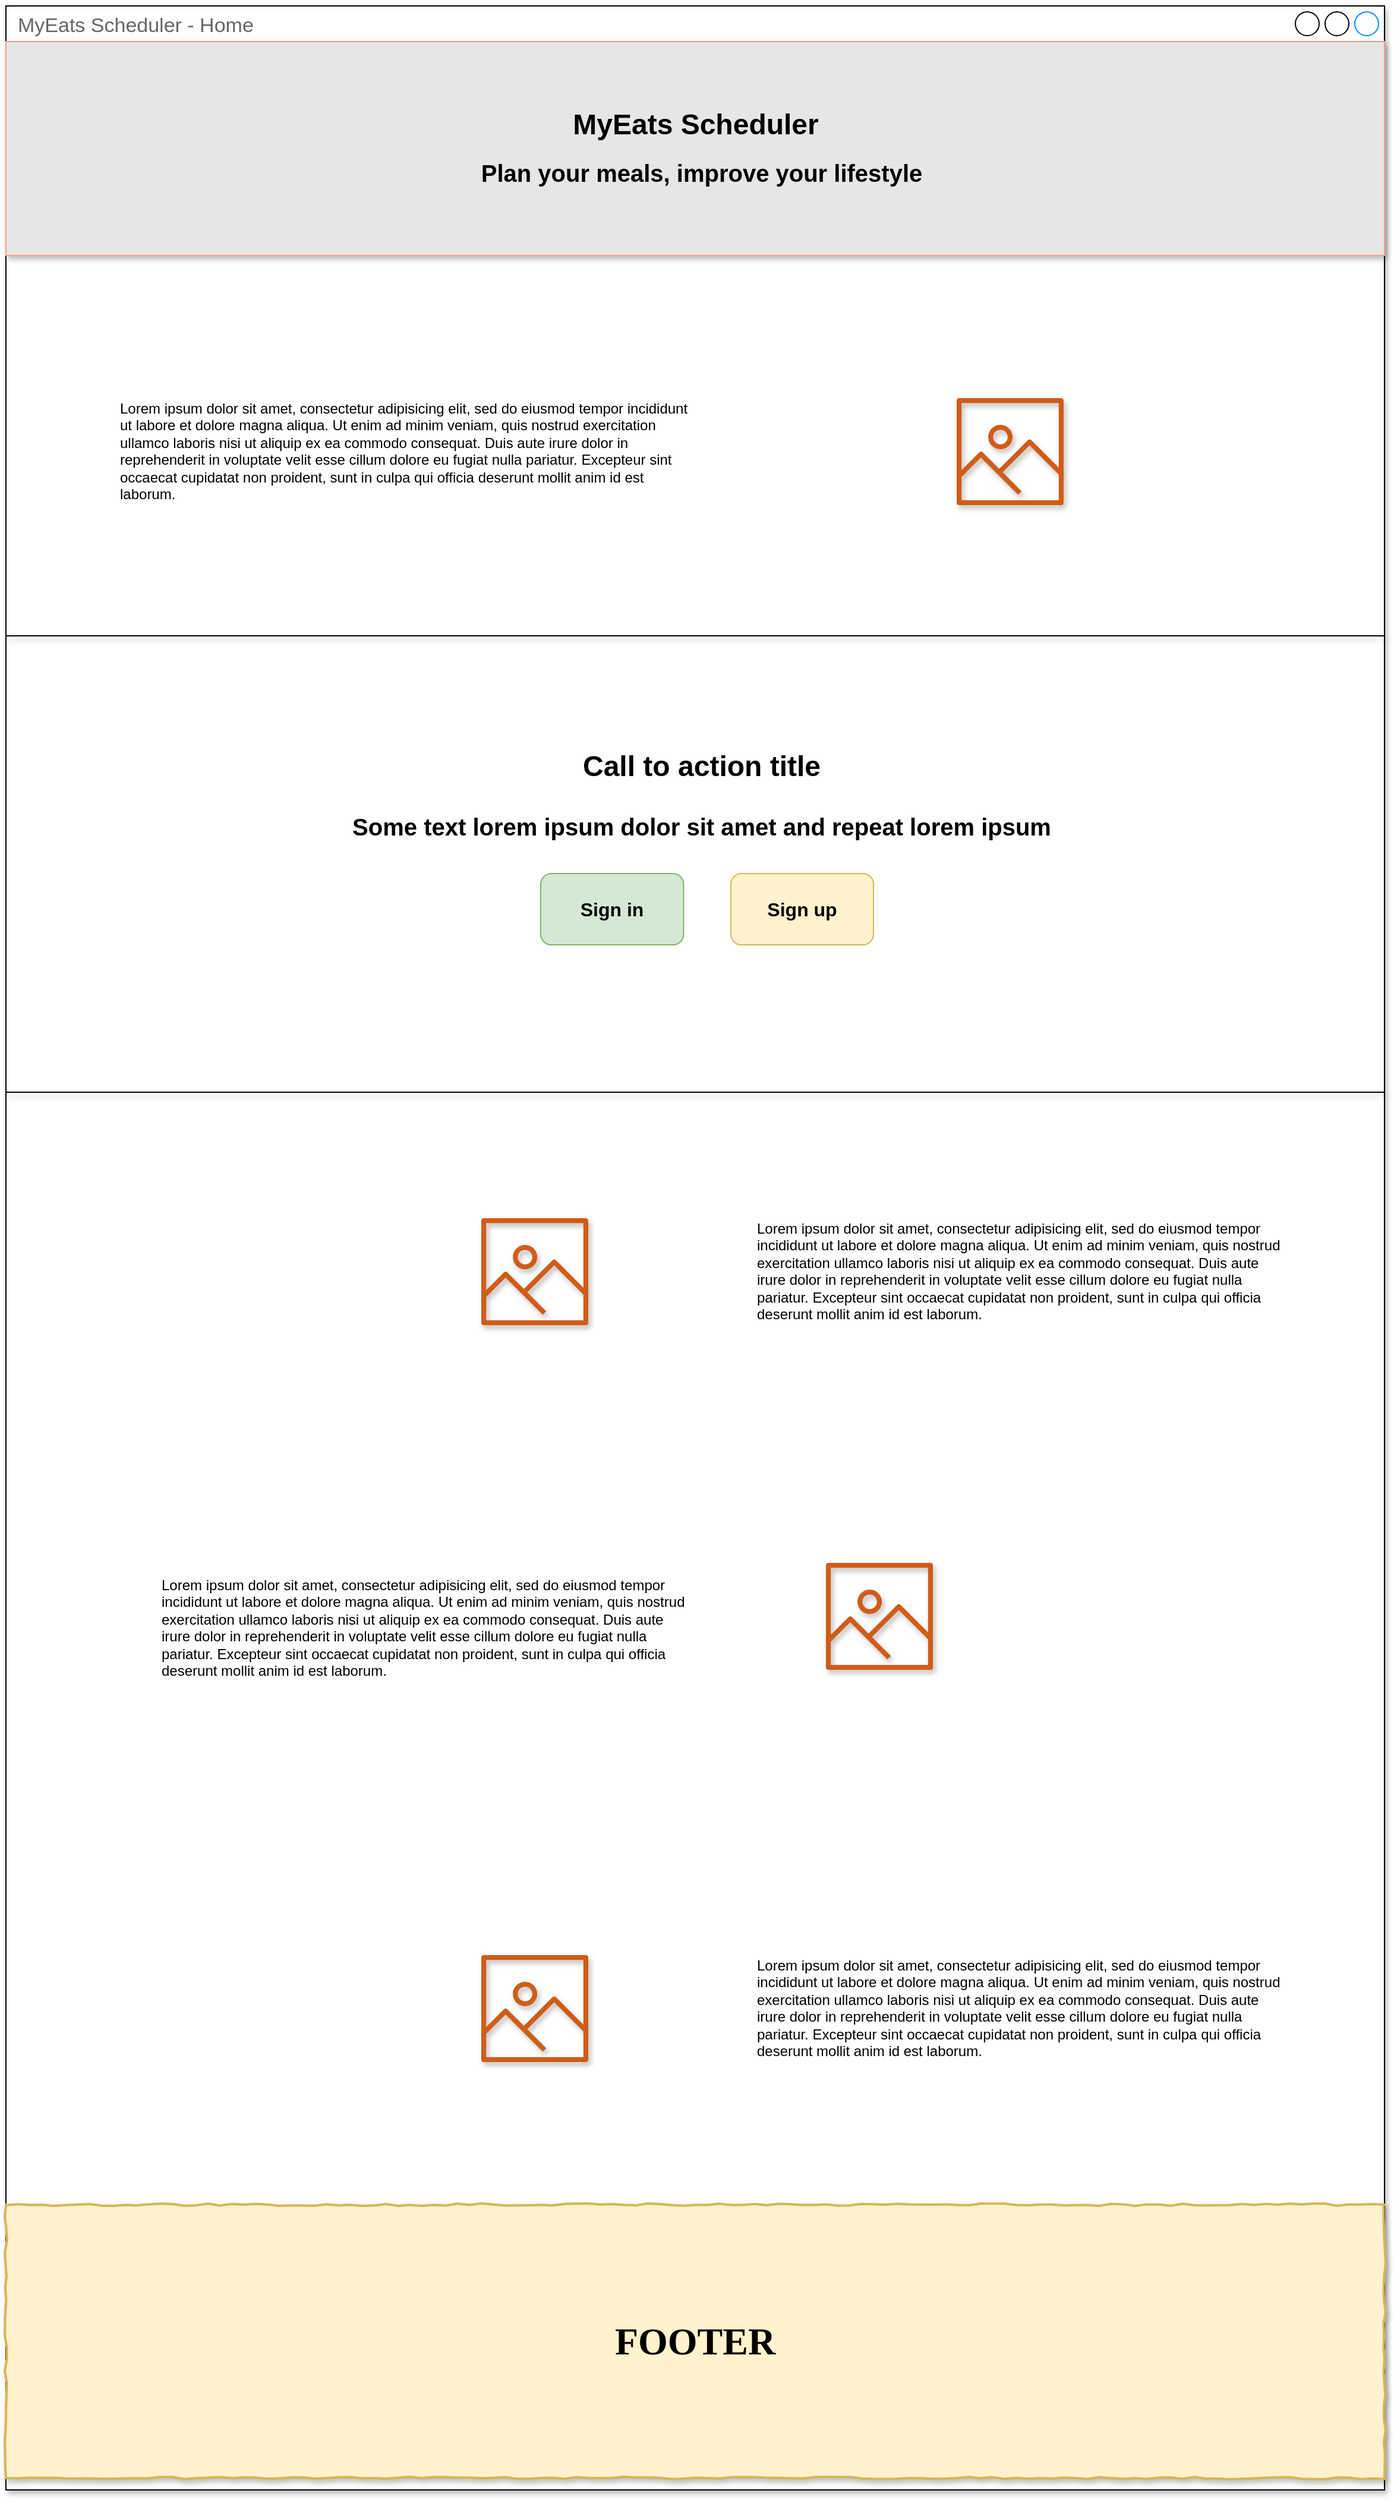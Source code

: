 <mxfile version="12.9.9" type="device" pages="7"><diagram id="Z5wbIByBVLwFsQqOTzwD" name="Home Page"><mxGraphModel dx="2629" dy="723" grid="1" gridSize="10" guides="1" tooltips="1" connect="1" arrows="1" fold="1" page="1" pageScale="1" pageWidth="1169" pageHeight="827" math="0" shadow="0"><root><mxCell id="0"/><mxCell id="1" parent="0"/><mxCell id="ZTnRNJx8fnzrDW3v0rmV-1" value="MyEats Scheduler - Home" style="strokeWidth=1;shadow=1;dashed=0;align=center;html=1;shape=mxgraph.mockup.containers.window;align=left;verticalAlign=top;spacingLeft=8;strokeColor2=#008cff;strokeColor3=#c4c4c4;fontColor=#666666;mainText=;fontSize=17;labelBackgroundColor=none;" parent="1" vertex="1"><mxGeometry width="1160" height="2090" as="geometry"/></mxCell><mxCell id="ZTnRNJx8fnzrDW3v0rmV-5" value="Lorem ipsum dolor sit amet, consectetur adipisicing elit, sed do eiusmod tempor incididunt ut labore et dolore magna aliqua. Ut enim ad minim veniam, quis nostrud exercitation ullamco laboris nisi ut aliquip ex ea commodo consequat. Duis aute irure dolor in reprehenderit in voluptate velit esse cillum dolore eu fugiat nulla pariatur. Excepteur sint occaecat cupidatat non proident, sunt in culpa qui officia deserunt mollit anim id est laborum." style="text;spacingTop=-5;whiteSpace=wrap;html=1;align=left;fontSize=12;fontFamily=Helvetica;fillColor=none;strokeColor=none;shadow=1;" parent="1" vertex="1"><mxGeometry x="94" y="330" width="490" height="110" as="geometry"/></mxCell><mxCell id="ZTnRNJx8fnzrDW3v0rmV-7" value="" style="outlineConnect=0;fontColor=#232F3E;gradientColor=none;fillColor=#D05C17;strokeColor=none;dashed=0;verticalLabelPosition=bottom;verticalAlign=top;align=center;html=1;fontSize=12;fontStyle=0;aspect=fixed;pointerEvents=1;shape=mxgraph.aws4.container_registry_image;shadow=1;" parent="1" vertex="1"><mxGeometry x="800" y="330" width="90" height="90" as="geometry"/></mxCell><mxCell id="ZTnRNJx8fnzrDW3v0rmV-8" value="" style="line;strokeWidth=1;fillColor=none;align=left;verticalAlign=middle;spacingTop=-1;spacingLeft=3;spacingRight=3;rotatable=0;labelPosition=right;points=[];portConstraint=eastwest;fontSize=12;shadow=1;" parent="1" vertex="1"><mxGeometry y="526" width="1160" height="8" as="geometry"/></mxCell><mxCell id="ZTnRNJx8fnzrDW3v0rmV-9" value="" style="rounded=0;whiteSpace=wrap;html=1;shadow=1;strokeColor=#FF9B82;fillColor=#E6E6E6;fontSize=20;" parent="1" vertex="1"><mxGeometry y="30" width="1160" height="180" as="geometry"/></mxCell><mxCell id="ZTnRNJx8fnzrDW3v0rmV-2" value="MyEats Scheduler" style="text;strokeColor=none;fillColor=none;html=1;fontSize=24;fontStyle=1;verticalAlign=middle;align=center;shadow=1;" parent="1" vertex="1"><mxGeometry x="455" y="80" width="250" height="40" as="geometry"/></mxCell><mxCell id="ZTnRNJx8fnzrDW3v0rmV-6" value="Plan your meals, improve your lifestyle" style="text;strokeColor=none;fillColor=none;html=1;fontSize=20;fontStyle=1;verticalAlign=middle;align=center;shadow=1;" parent="1" vertex="1"><mxGeometry x="385" y="120" width="400" height="40" as="geometry"/></mxCell><mxCell id="ZTnRNJx8fnzrDW3v0rmV-10" value="Sign in" style="rounded=1;html=1;shadow=0;dashed=0;whiteSpace=wrap;fontSize=16;fillColor=#d5e8d4;align=center;strokeColor=#82b366;fontStyle=1" parent="1" vertex="1"><mxGeometry x="450" y="730" width="120.25" height="60" as="geometry"/></mxCell><mxCell id="ZTnRNJx8fnzrDW3v0rmV-11" value="Sign up" style="rounded=1;html=1;shadow=0;dashed=0;whiteSpace=wrap;fontSize=16;fillColor=#fff2cc;align=center;strokeColor=#d6b656;fontStyle=1" parent="1" vertex="1"><mxGeometry x="610" y="730" width="120" height="60" as="geometry"/></mxCell><mxCell id="ZTnRNJx8fnzrDW3v0rmV-12" value="Call to action title" style="text;strokeColor=none;fillColor=none;html=1;fontSize=24;fontStyle=1;verticalAlign=middle;align=center;shadow=1;" parent="1" vertex="1"><mxGeometry x="450" y="620" width="270" height="40" as="geometry"/></mxCell><mxCell id="ZTnRNJx8fnzrDW3v0rmV-16" value="Some text lorem ipsum dolor sit amet and repeat lorem ipsum" style="text;strokeColor=none;fillColor=none;html=1;fontSize=20;fontStyle=1;verticalAlign=middle;align=center;shadow=1;" parent="1" vertex="1"><mxGeometry x="245" y="670" width="680" height="40" as="geometry"/></mxCell><mxCell id="ZTnRNJx8fnzrDW3v0rmV-17" value="" style="line;strokeWidth=1;fillColor=none;align=left;verticalAlign=middle;spacingTop=-1;spacingLeft=3;spacingRight=3;rotatable=0;labelPosition=right;points=[];portConstraint=eastwest;fontSize=12;shadow=1;" parent="1" vertex="1"><mxGeometry y="910" width="1160" height="8" as="geometry"/></mxCell><mxCell id="ZTnRNJx8fnzrDW3v0rmV-18" value="Lorem ipsum dolor sit amet, consectetur adipisicing elit, sed do eiusmod tempor incididunt ut labore et dolore magna aliqua. Ut enim ad minim veniam, quis nostrud exercitation ullamco laboris nisi ut aliquip ex ea commodo consequat. Duis aute irure dolor in reprehenderit in voluptate velit esse cillum dolore eu fugiat nulla pariatur. Excepteur sint occaecat cupidatat non proident, sunt in culpa qui officia deserunt mollit anim id est laborum." style="text;spacingTop=-5;whiteSpace=wrap;html=1;align=left;fontSize=12;fontFamily=Helvetica;fillColor=none;strokeColor=none;shadow=1;" parent="1" vertex="1"><mxGeometry x="630" y="1020" width="445" height="110" as="geometry"/></mxCell><mxCell id="ZTnRNJx8fnzrDW3v0rmV-19" value="" style="outlineConnect=0;fontColor=#232F3E;gradientColor=none;fillColor=#D05C17;strokeColor=none;dashed=0;verticalLabelPosition=bottom;verticalAlign=top;align=center;html=1;fontSize=12;fontStyle=0;aspect=fixed;pointerEvents=1;shape=mxgraph.aws4.container_registry_image;shadow=1;" parent="1" vertex="1"><mxGeometry x="400" y="1020" width="90" height="90" as="geometry"/></mxCell><mxCell id="ZTnRNJx8fnzrDW3v0rmV-20" value="Lorem ipsum dolor sit amet, consectetur adipisicing elit, sed do eiusmod tempor incididunt ut labore et dolore magna aliqua. Ut enim ad minim veniam, quis nostrud exercitation ullamco laboris nisi ut aliquip ex ea commodo consequat. Duis aute irure dolor in reprehenderit in voluptate velit esse cillum dolore eu fugiat nulla pariatur. Excepteur sint occaecat cupidatat non proident, sunt in culpa qui officia deserunt mollit anim id est laborum." style="text;spacingTop=-5;whiteSpace=wrap;html=1;align=left;fontSize=12;fontFamily=Helvetica;fillColor=none;strokeColor=none;shadow=1;" parent="1" vertex="1"><mxGeometry x="129" y="1320" width="447.87" height="110" as="geometry"/></mxCell><mxCell id="ZTnRNJx8fnzrDW3v0rmV-21" value="" style="outlineConnect=0;fontColor=#232F3E;gradientColor=none;fillColor=#D05C17;strokeColor=none;dashed=0;verticalLabelPosition=bottom;verticalAlign=top;align=center;html=1;fontSize=12;fontStyle=0;aspect=fixed;pointerEvents=1;shape=mxgraph.aws4.container_registry_image;shadow=1;" parent="1" vertex="1"><mxGeometry x="690" y="1310" width="90" height="90" as="geometry"/></mxCell><mxCell id="ZTnRNJx8fnzrDW3v0rmV-24" value="Lorem ipsum dolor sit amet, consectetur adipisicing elit, sed do eiusmod tempor incididunt ut labore et dolore magna aliqua. Ut enim ad minim veniam, quis nostrud exercitation ullamco laboris nisi ut aliquip ex ea commodo consequat. Duis aute irure dolor in reprehenderit in voluptate velit esse cillum dolore eu fugiat nulla pariatur. Excepteur sint occaecat cupidatat non proident, sunt in culpa qui officia deserunt mollit anim id est laborum." style="text;spacingTop=-5;whiteSpace=wrap;html=1;align=left;fontSize=12;fontFamily=Helvetica;fillColor=none;strokeColor=none;shadow=1;" parent="1" vertex="1"><mxGeometry x="630" y="1640" width="445" height="110" as="geometry"/></mxCell><mxCell id="ZTnRNJx8fnzrDW3v0rmV-25" value="" style="outlineConnect=0;fontColor=#232F3E;gradientColor=none;fillColor=#D05C17;strokeColor=none;dashed=0;verticalLabelPosition=bottom;verticalAlign=top;align=center;html=1;fontSize=12;fontStyle=0;aspect=fixed;pointerEvents=1;shape=mxgraph.aws4.container_registry_image;shadow=1;" parent="1" vertex="1"><mxGeometry x="400" y="1640" width="90" height="90" as="geometry"/></mxCell><mxCell id="ZTnRNJx8fnzrDW3v0rmV-26" value="&lt;font style=&quot;font-size: 32px&quot;&gt;FOOTER&lt;/font&gt;" style="html=1;whiteSpace=wrap;comic=1;strokeWidth=2;fontFamily=Comic Sans MS;fontStyle=1;shadow=1;fillColor=#fff2cc;strokeColor=#d6b656;" parent="1" vertex="1"><mxGeometry y="1850" width="1160" height="230" as="geometry"/></mxCell></root></mxGraphModel></diagram><diagram id="zxvHkEiw5CflZr6aW8pA" name="Login and Registration"><mxGraphModel dx="1280" dy="818" grid="1" gridSize="10" guides="1" tooltips="1" connect="1" arrows="1" fold="1" page="1" pageScale="1" pageWidth="1169" pageHeight="827" math="0" shadow="0"><root><mxCell id="rd9Pq3v_es0AxDTTaoM--0"/><mxCell id="rd9Pq3v_es0AxDTTaoM--1" parent="rd9Pq3v_es0AxDTTaoM--0"/><mxCell id="h-vsvkjz_6xxGZLakrXd-0" value="MyEats Scheduler - Login" style="strokeWidth=1;shadow=1;dashed=0;align=center;html=1;shape=mxgraph.mockup.containers.window;align=left;verticalAlign=top;spacingLeft=8;strokeColor2=#008cff;strokeColor3=#c4c4c4;fontColor=#666666;mainText=;fontSize=17;labelBackgroundColor=none;gradientColor=none;" parent="rd9Pq3v_es0AxDTTaoM--1" vertex="1"><mxGeometry width="1160" height="680" as="geometry"/></mxCell><mxCell id="DW73Hgh8oSHfAVUl4SIT-0" value="MyEats Scheduler" style="text;strokeColor=none;fillColor=none;html=1;fontSize=24;fontStyle=1;verticalAlign=middle;align=center;shadow=1;" parent="rd9Pq3v_es0AxDTTaoM--1" vertex="1"><mxGeometry x="455" y="170" width="250" height="40" as="geometry"/></mxCell><mxCell id="DW73Hgh8oSHfAVUl4SIT-1" value="Log in" style="text;strokeColor=none;fillColor=none;html=1;fontSize=20;fontStyle=1;verticalAlign=middle;align=center;shadow=1;" parent="rd9Pq3v_es0AxDTTaoM--1" vertex="1"><mxGeometry x="385" y="210" width="400" height="40" as="geometry"/></mxCell><mxCell id="KmTGdk8sgP53gZuexE8n-3" value="********" style="strokeWidth=1;html=1;shadow=0;dashed=0;shape=mxgraph.ios.iTextInput;strokeColor=#444444;align=center;buttonText=;fontSize=8" parent="rd9Pq3v_es0AxDTTaoM--1" vertex="1"><mxGeometry x="500" y="343" width="170" height="40" as="geometry"/></mxCell><mxCell id="KmTGdk8sgP53gZuexE8n-5" value="&lt;i&gt;username...&lt;/i&gt;" style="strokeWidth=1;html=1;shadow=0;dashed=0;shape=mxgraph.ios.iTextInput;strokeColor=#444444;align=center;buttonText=;fontSize=8" parent="rd9Pq3v_es0AxDTTaoM--1" vertex="1"><mxGeometry x="500" y="290" width="170" height="40" as="geometry"/></mxCell><UserObject label="Forgot your password?" link="https://www.draw.io" id="KmTGdk8sgP53gZuexE8n-6"><mxCell style="text;html=1;strokeColor=none;fillColor=none;whiteSpace=wrap;align=center;verticalAlign=middle;fontColor=#0000EE;fontStyle=4;fontSize=9;" parent="rd9Pq3v_es0AxDTTaoM--1" vertex="1"><mxGeometry x="500" y="430" width="170" height="8" as="geometry"/></mxCell></UserObject><UserObject label="Don't have an account yet?" link="https://www.draw.io" id="KmTGdk8sgP53gZuexE8n-7"><mxCell style="text;html=1;strokeColor=none;fillColor=none;whiteSpace=wrap;align=center;verticalAlign=middle;fontColor=#0000EE;fontStyle=4;fontSize=9;" parent="rd9Pq3v_es0AxDTTaoM--1" vertex="1"><mxGeometry x="500" y="443.5" width="170" height="8" as="geometry"/></mxCell></UserObject><mxCell id="0yoK9_Yr9X4J-Zc1n7YJ-0" value="MyEats Scheduler - Forgot your password?" style="strokeWidth=1;shadow=1;dashed=0;align=center;html=1;shape=mxgraph.mockup.containers.window;align=left;verticalAlign=top;spacingLeft=8;strokeColor2=#008cff;strokeColor3=#c4c4c4;fontColor=#666666;mainText=;fontSize=17;labelBackgroundColor=none;gradientColor=none;" parent="rd9Pq3v_es0AxDTTaoM--1" vertex="1"><mxGeometry x="5" y="750" width="1160" height="680" as="geometry"/></mxCell><mxCell id="0yoK9_Yr9X4J-Zc1n7YJ-1" value="MyEats Scheduler" style="text;strokeColor=none;fillColor=none;html=1;fontSize=24;fontStyle=1;verticalAlign=middle;align=center;shadow=1;" parent="rd9Pq3v_es0AxDTTaoM--1" vertex="1"><mxGeometry x="465" y="910" width="250" height="40" as="geometry"/></mxCell><mxCell id="0yoK9_Yr9X4J-Zc1n7YJ-2" value="Forgot your password? Type the email address you used lo sign up" style="text;strokeColor=none;fillColor=none;html=1;fontSize=20;fontStyle=1;verticalAlign=middle;align=center;shadow=1;" parent="rd9Pq3v_es0AxDTTaoM--1" vertex="1"><mxGeometry x="252.5" y="960" width="675" height="40" as="geometry"/></mxCell><mxCell id="0yoK9_Yr9X4J-Zc1n7YJ-4" value="&lt;i&gt;Your email address...&lt;/i&gt;" style="strokeWidth=1;html=1;shadow=0;dashed=0;shape=mxgraph.ios.iTextInput;strokeColor=#444444;align=center;buttonText=;fontSize=8" parent="rd9Pq3v_es0AxDTTaoM--1" vertex="1"><mxGeometry x="500" y="1030" width="170" height="40" as="geometry"/></mxCell><UserObject label="Login page" link="https://www.draw.io" id="0yoK9_Yr9X4J-Zc1n7YJ-5"><mxCell style="text;html=1;strokeColor=none;fillColor=none;whiteSpace=wrap;align=center;verticalAlign=middle;fontColor=#0000EE;fontStyle=4;fontSize=9;" parent="rd9Pq3v_es0AxDTTaoM--1" vertex="1"><mxGeometry x="500" y="1110" width="170" height="8" as="geometry"/></mxCell></UserObject><mxCell id="0yoK9_Yr9X4J-Zc1n7YJ-7" value="MyEats Scheduler - Set a new password" style="strokeWidth=1;shadow=1;dashed=0;align=center;html=1;shape=mxgraph.mockup.containers.window;align=left;verticalAlign=top;spacingLeft=8;strokeColor2=#008cff;strokeColor3=#c4c4c4;fontColor=#666666;mainText=;fontSize=17;labelBackgroundColor=none;gradientColor=none;" parent="rd9Pq3v_es0AxDTTaoM--1" vertex="1"><mxGeometry x="9" y="1500" width="1160" height="680" as="geometry"/></mxCell><mxCell id="0yoK9_Yr9X4J-Zc1n7YJ-8" value="MyEats Scheduler" style="text;strokeColor=none;fillColor=none;html=1;fontSize=24;fontStyle=1;verticalAlign=middle;align=center;shadow=1;" parent="rd9Pq3v_es0AxDTTaoM--1" vertex="1"><mxGeometry x="460" y="1700" width="250" height="40" as="geometry"/></mxCell><mxCell id="0yoK9_Yr9X4J-Zc1n7YJ-10" value="&lt;i&gt;Your new password...&lt;/i&gt;" style="strokeWidth=1;html=1;shadow=0;dashed=0;shape=mxgraph.ios.iTextInput;strokeColor=#444444;align=center;buttonText=;fontSize=8" parent="rd9Pq3v_es0AxDTTaoM--1" vertex="1"><mxGeometry x="500" y="1820" width="170" height="40" as="geometry"/></mxCell><mxCell id="0yoK9_Yr9X4J-Zc1n7YJ-13" value="Send reset email" style="rounded=1;html=1;shadow=0;dashed=0;whiteSpace=wrap;fontSize=10;fillColor=#E6E6E6;align=center;strokeColor=#4D4D4D;fontColor=#3D3D3D;labelBackgroundColor=none;" parent="rd9Pq3v_es0AxDTTaoM--1" vertex="1"><mxGeometry x="542" y="1080" width="86" height="23" as="geometry"/></mxCell><mxCell id="0yoK9_Yr9X4J-Zc1n7YJ-14" value="Go" style="rounded=1;html=1;shadow=0;dashed=0;whiteSpace=wrap;fontSize=10;fillColor=#E6E6E6;align=center;strokeColor=#4D4D4D;fontColor=#3D3D3D;labelBackgroundColor=none;" parent="rd9Pq3v_es0AxDTTaoM--1" vertex="1"><mxGeometry x="554.75" y="394.5" width="60.5" height="23" as="geometry"/></mxCell><mxCell id="0yoK9_Yr9X4J-Zc1n7YJ-15" value="&lt;i&gt;Repeat password...&lt;/i&gt;" style="strokeWidth=1;html=1;shadow=0;dashed=0;shape=mxgraph.ios.iTextInput;strokeColor=#444444;align=center;buttonText=;fontSize=8" parent="rd9Pq3v_es0AxDTTaoM--1" vertex="1"><mxGeometry x="500" y="1878" width="170" height="40" as="geometry"/></mxCell><mxCell id="0yoK9_Yr9X4J-Zc1n7YJ-16" value="Reset password" style="rounded=1;html=1;shadow=0;dashed=0;whiteSpace=wrap;fontSize=10;fillColor=#E6E6E6;align=center;strokeColor=#4D4D4D;fontColor=#3D3D3D;labelBackgroundColor=none;" parent="rd9Pq3v_es0AxDTTaoM--1" vertex="1"><mxGeometry x="542" y="1935" width="86" height="23" as="geometry"/></mxCell><mxCell id="FbOG4-h7pfTGHTBCduQJ-0" value="MyEats Scheduler - Sign Up" style="strokeWidth=1;shadow=1;dashed=0;align=center;html=1;shape=mxgraph.mockup.containers.window;align=left;verticalAlign=top;spacingLeft=8;strokeColor2=#008cff;strokeColor3=#c4c4c4;fontColor=#666666;mainText=;fontSize=17;labelBackgroundColor=none;gradientColor=none;" parent="rd9Pq3v_es0AxDTTaoM--1" vertex="1"><mxGeometry x="9" y="2260" width="1160" height="680" as="geometry"/></mxCell><mxCell id="FbOG4-h7pfTGHTBCduQJ-1" value="" style="line;strokeWidth=1;fillColor=none;align=left;verticalAlign=middle;spacingTop=-1;spacingLeft=3;spacingRight=3;rotatable=0;labelPosition=right;points=[];portConstraint=eastwest;fontSize=12;verticalLabelPosition=middle;direction=south;" parent="rd9Pq3v_es0AxDTTaoM--1" vertex="1"><mxGeometry x="585" y="2370" width="8" height="460" as="geometry"/></mxCell><mxCell id="FbOG4-h7pfTGHTBCduQJ-2" value="" style="outlineConnect=0;fontColor=#232F3E;gradientColor=none;fillColor=#D05C17;strokeColor=none;dashed=0;verticalLabelPosition=bottom;verticalAlign=top;align=center;html=1;fontSize=12;fontStyle=0;aspect=fixed;pointerEvents=1;shape=mxgraph.aws4.container_registry_image;" parent="rd9Pq3v_es0AxDTTaoM--1" vertex="1"><mxGeometry x="180" y="2465" width="270" height="270" as="geometry"/></mxCell><mxCell id="FbOG4-h7pfTGHTBCduQJ-3" value="MyEats Scheduler" style="text;strokeColor=none;fillColor=none;html=1;fontSize=24;fontStyle=1;verticalAlign=middle;align=center;shadow=1;" parent="rd9Pq3v_es0AxDTTaoM--1" vertex="1"><mxGeometry x="760" y="2370" width="250" height="40" as="geometry"/></mxCell><mxCell id="FbOG4-h7pfTGHTBCduQJ-5" value="Set your new password" style="text;strokeColor=none;fillColor=none;html=1;fontSize=20;fontStyle=1;verticalAlign=middle;align=center;shadow=1;" parent="rd9Pq3v_es0AxDTTaoM--1" vertex="1"><mxGeometry x="472.5" y="1750" width="235" height="40" as="geometry"/></mxCell><mxCell id="0yoK9_Yr9X4J-Zc1n7YJ-9" value="Create an account" style="text;strokeColor=none;fillColor=none;html=1;fontSize=20;fontStyle=1;verticalAlign=middle;align=center;shadow=1;" parent="rd9Pq3v_es0AxDTTaoM--1" vertex="1"><mxGeometry x="767.5" y="2419" width="235" height="40" as="geometry"/></mxCell><mxCell id="FbOG4-h7pfTGHTBCduQJ-6" value="&lt;i&gt;Your Name...&lt;/i&gt;" style="strokeWidth=1;html=1;shadow=0;dashed=0;shape=mxgraph.ios.iTextInput;strokeColor=#444444;align=center;buttonText=;fontSize=15;" parent="rd9Pq3v_es0AxDTTaoM--1" vertex="1"><mxGeometry x="710" y="2489" width="340" height="40" as="geometry"/></mxCell><mxCell id="FbOG4-h7pfTGHTBCduQJ-7" value="&lt;i&gt;Email Address...&lt;/i&gt;" style="strokeWidth=1;html=1;shadow=0;dashed=0;shape=mxgraph.ios.iTextInput;strokeColor=#444444;align=center;buttonText=;fontSize=15;" parent="rd9Pq3v_es0AxDTTaoM--1" vertex="1"><mxGeometry x="707.5" y="2549" width="340" height="40" as="geometry"/></mxCell><mxCell id="FbOG4-h7pfTGHTBCduQJ-8" value="&lt;i&gt;Password...&lt;/i&gt;" style="strokeWidth=1;html=1;shadow=0;dashed=0;shape=mxgraph.ios.iTextInput;strokeColor=#444444;align=center;buttonText=;fontSize=15;" parent="rd9Pq3v_es0AxDTTaoM--1" vertex="1"><mxGeometry x="707.5" y="2609" width="340" height="40" as="geometry"/></mxCell><mxCell id="FbOG4-h7pfTGHTBCduQJ-9" value="&lt;i&gt;Repeat password...&lt;/i&gt;" style="strokeWidth=1;html=1;shadow=0;dashed=0;shape=mxgraph.ios.iTextInput;strokeColor=#444444;align=center;buttonText=;fontSize=15;" parent="rd9Pq3v_es0AxDTTaoM--1" vertex="1"><mxGeometry x="707.5" y="2664" width="340" height="40" as="geometry"/></mxCell><mxCell id="FbOG4-h7pfTGHTBCduQJ-10" value="Sign Up" style="rounded=1;html=1;shadow=0;dashed=0;whiteSpace=wrap;fontSize=22;fillColor=#E6E6E6;align=center;strokeColor=#4D4D4D;fontColor=#3D3D3D;labelBackgroundColor=none;" parent="rd9Pq3v_es0AxDTTaoM--1" vertex="1"><mxGeometry x="823.5" y="2735" width="113" height="45" as="geometry"/></mxCell><UserObject label="Don't have an account yet?" link="https://www.draw.io" id="FbOG4-h7pfTGHTBCduQJ-11"><mxCell style="text;html=1;strokeColor=none;fillColor=none;whiteSpace=wrap;align=center;verticalAlign=middle;fontColor=#0000EE;fontStyle=4;fontSize=9;" parent="rd9Pq3v_es0AxDTTaoM--1" vertex="1"><mxGeometry x="510" y="1133.5" width="170" height="8" as="geometry"/></mxCell></UserObject><UserObject label="&lt;font style=&quot;font-size: 12px&quot;&gt;Back to home&lt;/font&gt;" link="https://www.draw.io" id="0yoK9_Yr9X4J-Zc1n7YJ-6"><mxCell style="text;html=1;strokeColor=none;fillColor=none;whiteSpace=wrap;align=center;verticalAlign=middle;fontColor=#0000EE;fontStyle=4;fontSize=9;" parent="rd9Pq3v_es0AxDTTaoM--1" vertex="1"><mxGeometry x="795" y="2790" width="170" height="23" as="geometry"/></mxCell></UserObject></root></mxGraphModel></diagram><diagram id="L0JT6l1CmUgrUo9ky9ge" name="Main Menu and notifications"><mxGraphModel dx="1536" dy="982" grid="1" gridSize="10" guides="1" tooltips="1" connect="1" arrows="1" fold="1" page="1" pageScale="1" pageWidth="1169" pageHeight="827" math="0" shadow="0"><root><mxCell id="VH1EXPLA0XgJSgJhfrKB-0"/><mxCell id="VH1EXPLA0XgJSgJhfrKB-1" parent="VH1EXPLA0XgJSgJhfrKB-0"/><mxCell id="23HuSd0-hBRTantafaUg-7" value="MyEats Scheduler - Example page menu closed" style="strokeWidth=1;shadow=1;dashed=0;align=center;html=1;shape=mxgraph.mockup.containers.window;align=left;verticalAlign=top;spacingLeft=8;strokeColor2=#008cff;strokeColor3=#c4c4c4;fontColor=#666666;mainText=;fontSize=17;labelBackgroundColor=none;gradientColor=none;" parent="VH1EXPLA0XgJSgJhfrKB-1" vertex="1"><mxGeometry x="5" width="1160" height="680" as="geometry"/></mxCell><mxCell id="23HuSd0-hBRTantafaUg-4" value="" style="line;strokeWidth=1;fillColor=none;align=left;verticalAlign=middle;spacingTop=-1;spacingLeft=3;spacingRight=3;rotatable=0;labelPosition=right;points=[];portConstraint=eastwest;fontSize=12;" parent="VH1EXPLA0XgJSgJhfrKB-1" vertex="1"><mxGeometry x="36" y="59" width="30" height="8" as="geometry"/></mxCell><mxCell id="23HuSd0-hBRTantafaUg-5" value="" style="line;strokeWidth=1;fillColor=none;align=left;verticalAlign=middle;spacingTop=-1;spacingLeft=3;spacingRight=3;rotatable=0;labelPosition=right;points=[];portConstraint=eastwest;fontSize=12;" parent="VH1EXPLA0XgJSgJhfrKB-1" vertex="1"><mxGeometry x="36" y="67" width="30" height="8" as="geometry"/></mxCell><mxCell id="23HuSd0-hBRTantafaUg-6" value="" style="line;strokeWidth=1;fillColor=none;align=left;verticalAlign=middle;spacingTop=-1;spacingLeft=3;spacingRight=3;rotatable=0;labelPosition=right;points=[];portConstraint=eastwest;fontSize=12;" parent="VH1EXPLA0XgJSgJhfrKB-1" vertex="1"><mxGeometry x="36" y="75" width="30" height="8" as="geometry"/></mxCell><mxCell id="23HuSd0-hBRTantafaUg-8" value="" style="outlineConnect=0;fontColor=#232F3E;gradientColor=none;fillColor=#D05C17;strokeColor=none;dashed=0;verticalLabelPosition=bottom;verticalAlign=top;align=center;html=1;fontSize=12;fontStyle=0;aspect=fixed;pointerEvents=1;shape=mxgraph.aws4.container_registry_image;" parent="VH1EXPLA0XgJSgJhfrKB-1" vertex="1"><mxGeometry x="400" y="155" width="370" height="370" as="geometry"/></mxCell><mxCell id="23HuSd0-hBRTantafaUg-9" value="MyEats Scheduler - Example page menu opened" style="strokeWidth=1;shadow=1;dashed=0;align=center;html=1;shape=mxgraph.mockup.containers.window;align=left;verticalAlign=top;spacingLeft=8;strokeColor2=#008cff;strokeColor3=#c4c4c4;fontColor=#666666;mainText=;fontSize=17;labelBackgroundColor=none;gradientColor=none;" parent="VH1EXPLA0XgJSgJhfrKB-1" vertex="1"><mxGeometry x="5" y="720" width="1160" height="680" as="geometry"/></mxCell><mxCell id="23HuSd0-hBRTantafaUg-13" value="" style="outlineConnect=0;fontColor=#232F3E;gradientColor=none;fillColor=#D05C17;strokeColor=none;dashed=0;verticalLabelPosition=bottom;verticalAlign=top;align=center;html=1;fontSize=12;fontStyle=0;aspect=fixed;pointerEvents=1;shape=mxgraph.aws4.container_registry_image;" parent="VH1EXPLA0XgJSgJhfrKB-1" vertex="1"><mxGeometry x="400" y="875" width="370" height="370" as="geometry"/></mxCell><mxCell id="23HuSd0-hBRTantafaUg-14" value="" style="rounded=0;whiteSpace=wrap;html=1;fontSize=22;strokeWidth=3;fillColor=#E6E6E6;perimeterSpacing=0;shadow=1;comic=0;glass=0;" parent="VH1EXPLA0XgJSgJhfrKB-1" vertex="1"><mxGeometry x="5" y="750" width="365" height="650" as="geometry"/></mxCell><mxCell id="23HuSd0-hBRTantafaUg-17" value="MyEats" style="rounded=0;whiteSpace=wrap;html=1;shadow=1;glass=0;comic=0;strokeWidth=3;fillColor=#E6E6E6;fontSize=22;fontStyle=1" parent="VH1EXPLA0XgJSgJhfrKB-1" vertex="1"><mxGeometry x="5" y="830" width="365" height="70" as="geometry"/></mxCell><mxCell id="23HuSd0-hBRTantafaUg-18" value="Recipes" style="rounded=0;whiteSpace=wrap;html=1;shadow=1;glass=0;comic=0;strokeWidth=3;fillColor=#E6E6E6;fontSize=22;fontStyle=1" parent="VH1EXPLA0XgJSgJhfrKB-1" vertex="1"><mxGeometry x="5" y="920" width="365" height="70" as="geometry"/></mxCell><mxCell id="23HuSd0-hBRTantafaUg-19" value="Profile" style="rounded=0;whiteSpace=wrap;html=1;shadow=1;glass=0;comic=0;strokeWidth=3;fillColor=#E6E6E6;fontSize=22;fontStyle=1" parent="VH1EXPLA0XgJSgJhfrKB-1" vertex="1"><mxGeometry x="5" y="1010" width="365" height="70" as="geometry"/></mxCell><mxCell id="23HuSd0-hBRTantafaUg-20" value="Help" style="rounded=0;whiteSpace=wrap;html=1;shadow=1;glass=0;comic=0;strokeWidth=3;fillColor=#E6E6E6;fontSize=22;fontStyle=1" parent="VH1EXPLA0XgJSgJhfrKB-1" vertex="1"><mxGeometry x="5" y="1100" width="365" height="70" as="geometry"/></mxCell><mxCell id="23HuSd0-hBRTantafaUg-21" value="X" style="ellipse;whiteSpace=wrap;html=1;rounded=0;shadow=1;glass=0;comic=0;strokeWidth=3;fillColor=#E6E6E6;fontSize=22;" parent="VH1EXPLA0XgJSgJhfrKB-1" vertex="1"><mxGeometry x="320" y="760" width="40" height="40" as="geometry"/></mxCell><mxCell id="23HuSd0-hBRTantafaUg-24" value="Logout" style="rounded=1;whiteSpace=wrap;html=1;shadow=1;glass=0;comic=0;strokeWidth=3;fillColor=#E6E6E6;fontSize=16;" parent="VH1EXPLA0XgJSgJhfrKB-1" vertex="1"><mxGeometry x="20" y="1342" width="80" height="40" as="geometry"/></mxCell><mxCell id="PB_ncIGFAWgbCiZEiaKG-0" value="MyEats Scheduler - Example notifications" style="strokeWidth=1;shadow=1;dashed=0;align=center;html=1;shape=mxgraph.mockup.containers.window;align=left;verticalAlign=top;spacingLeft=8;strokeColor2=#008cff;strokeColor3=#c4c4c4;fontColor=#666666;mainText=;fontSize=17;labelBackgroundColor=none;gradientColor=none;" parent="VH1EXPLA0XgJSgJhfrKB-1" vertex="1"><mxGeometry x="5" y="1440" width="1160" height="680" as="geometry"/></mxCell><mxCell id="PB_ncIGFAWgbCiZEiaKG-1" value="" style="line;strokeWidth=1;fillColor=none;align=left;verticalAlign=middle;spacingTop=-1;spacingLeft=3;spacingRight=3;rotatable=0;labelPosition=right;points=[];portConstraint=eastwest;fontSize=12;" parent="VH1EXPLA0XgJSgJhfrKB-1" vertex="1"><mxGeometry x="36" y="1499" width="30" height="8" as="geometry"/></mxCell><mxCell id="PB_ncIGFAWgbCiZEiaKG-2" value="" style="line;strokeWidth=1;fillColor=none;align=left;verticalAlign=middle;spacingTop=-1;spacingLeft=3;spacingRight=3;rotatable=0;labelPosition=right;points=[];portConstraint=eastwest;fontSize=12;" parent="VH1EXPLA0XgJSgJhfrKB-1" vertex="1"><mxGeometry x="36" y="1507" width="30" height="8" as="geometry"/></mxCell><mxCell id="PB_ncIGFAWgbCiZEiaKG-3" value="" style="line;strokeWidth=1;fillColor=none;align=left;verticalAlign=middle;spacingTop=-1;spacingLeft=3;spacingRight=3;rotatable=0;labelPosition=right;points=[];portConstraint=eastwest;fontSize=12;" parent="VH1EXPLA0XgJSgJhfrKB-1" vertex="1"><mxGeometry x="36" y="1515" width="30" height="8" as="geometry"/></mxCell><mxCell id="PB_ncIGFAWgbCiZEiaKG-4" value="" style="outlineConnect=0;fontColor=#232F3E;gradientColor=none;fillColor=#D05C17;strokeColor=none;dashed=0;verticalLabelPosition=bottom;verticalAlign=top;align=center;html=1;fontSize=12;fontStyle=0;aspect=fixed;pointerEvents=1;shape=mxgraph.aws4.container_registry_image;" parent="VH1EXPLA0XgJSgJhfrKB-1" vertex="1"><mxGeometry x="400" y="1595" width="370" height="370" as="geometry"/></mxCell><mxCell id="PB_ncIGFAWgbCiZEiaKG-5" value="Example SUCCESS notification" style="rounded=1;whiteSpace=wrap;html=1;fillColor=#00A800;fontColor=#FFFFFF;fontSize=18;fontStyle=1" parent="VH1EXPLA0XgJSgJhfrKB-1" vertex="1"><mxGeometry x="750" y="2010" width="400" height="90" as="geometry"/></mxCell><mxCell id="PB_ncIGFAWgbCiZEiaKG-6" value="X" style="ellipse;whiteSpace=wrap;html=1;aspect=fixed;fillColor=#00A800;fontColor=#FFFFFF;fontStyle=1;fontSize=9;" parent="VH1EXPLA0XgJSgJhfrKB-1" vertex="1"><mxGeometry x="1124" y="2016" width="20" height="20" as="geometry"/></mxCell><mxCell id="PB_ncIGFAWgbCiZEiaKG-10" value="Example ERROR notification" style="rounded=1;whiteSpace=wrap;html=1;fillColor=#FF4133;fontColor=#FFFFFF;fontSize=18;fontStyle=1" parent="VH1EXPLA0XgJSgJhfrKB-1" vertex="1"><mxGeometry x="750" y="1900" width="400" height="90" as="geometry"/></mxCell><mxCell id="PB_ncIGFAWgbCiZEiaKG-11" value="X" style="ellipse;whiteSpace=wrap;html=1;aspect=fixed;fillColor=#FF4133;fontColor=#FFFFFF;fontStyle=1;fontSize=9;" parent="VH1EXPLA0XgJSgJhfrKB-1" vertex="1"><mxGeometry x="1124" y="1906" width="20" height="20" as="geometry"/></mxCell><mxCell id="PB_ncIGFAWgbCiZEiaKG-12" value="Example WARNING notification" style="rounded=1;whiteSpace=wrap;html=1;fillColor=#D4D400;fontColor=#FFFFFF;fontSize=18;fontStyle=1" parent="VH1EXPLA0XgJSgJhfrKB-1" vertex="1"><mxGeometry x="750" y="1790" width="400" height="90" as="geometry"/></mxCell><mxCell id="PB_ncIGFAWgbCiZEiaKG-13" value="X" style="ellipse;whiteSpace=wrap;html=1;aspect=fixed;fillColor=#D4D400;fontColor=#FFFFFF;fontStyle=1;fontSize=9;" parent="VH1EXPLA0XgJSgJhfrKB-1" vertex="1"><mxGeometry x="1124" y="1796" width="20" height="20" as="geometry"/></mxCell><mxCell id="PB_ncIGFAWgbCiZEiaKG-14" value="Example INFO notification" style="rounded=1;whiteSpace=wrap;html=1;fillColor=#0080FF;fontColor=#FFFFFF;fontSize=18;fontStyle=1" parent="VH1EXPLA0XgJSgJhfrKB-1" vertex="1"><mxGeometry x="750" y="1680" width="400" height="90" as="geometry"/></mxCell><mxCell id="PB_ncIGFAWgbCiZEiaKG-15" value="X" style="ellipse;whiteSpace=wrap;html=1;aspect=fixed;fillColor=#0080FF;fontColor=#FFFFFF;fontStyle=1;fontSize=9;" parent="VH1EXPLA0XgJSgJhfrKB-1" vertex="1"><mxGeometry x="1124" y="1686" width="20" height="20" as="geometry"/></mxCell></root></mxGraphModel></diagram><diagram id="QYzZag7yovuxGBwWMev7" name="Profile Page"><mxGraphModel dx="1022" dy="-1975" grid="1" gridSize="10" guides="1" tooltips="1" connect="1" arrows="1" fold="1" page="1" pageScale="1" pageWidth="1169" pageHeight="827" math="0" shadow="0"><root><mxCell id="cMS5dC5LO8dJFzWppCmP-0"/><mxCell id="cMS5dC5LO8dJFzWppCmP-1" parent="cMS5dC5LO8dJFzWppCmP-0"/><mxCell id="x7ByaYxr5iPrzS5Lnxrc-0" value="MyEats Scheduler - My Profile" style="strokeWidth=1;shadow=1;dashed=0;align=center;html=1;shape=mxgraph.mockup.containers.window;align=left;verticalAlign=top;spacingLeft=8;strokeColor2=#008cff;strokeColor3=#c4c4c4;fontColor=#666666;mainText=;fontSize=17;labelBackgroundColor=none;gradientColor=none;" parent="cMS5dC5LO8dJFzWppCmP-1" vertex="1"><mxGeometry x="9" y="2481" width="1160" height="680" as="geometry"/></mxCell><mxCell id="6NOTk85IaG2uGv9XYWNY-10" value="" style="line;strokeWidth=1;fillColor=none;align=left;verticalAlign=middle;spacingTop=-1;spacingLeft=3;spacingRight=3;rotatable=0;labelPosition=right;points=[];portConstraint=eastwest;fontSize=12;verticalLabelPosition=middle;direction=south;" parent="cMS5dC5LO8dJFzWppCmP-1" vertex="1"><mxGeometry x="559" y="2640" width="8" height="460" as="geometry"/></mxCell><mxCell id="6NOTk85IaG2uGv9XYWNY-11" value="" style="outlineConnect=0;fontColor=#232F3E;gradientColor=none;fillColor=#D05C17;strokeColor=none;dashed=0;verticalLabelPosition=bottom;verticalAlign=top;align=center;html=1;fontSize=12;fontStyle=0;aspect=fixed;pointerEvents=1;shape=mxgraph.aws4.container_registry_image;" parent="cMS5dC5LO8dJFzWppCmP-1" vertex="1"><mxGeometry x="154" y="2704" width="270" height="270" as="geometry"/></mxCell><mxCell id="6NOTk85IaG2uGv9XYWNY-12" value="My Profile" style="text;strokeColor=none;fillColor=none;html=1;fontSize=24;fontStyle=1;verticalAlign=middle;align=center;shadow=1;" parent="cMS5dC5LO8dJFzWppCmP-1" vertex="1"><mxGeometry x="734" y="2640" width="250" height="40" as="geometry"/></mxCell><mxCell id="6NOTk85IaG2uGv9XYWNY-13" value="Here you can update your data" style="text;strokeColor=none;fillColor=none;html=1;fontSize=20;fontStyle=1;verticalAlign=middle;align=center;shadow=1;" parent="cMS5dC5LO8dJFzWppCmP-1" vertex="1"><mxGeometry x="687.25" y="2689" width="328.5" height="40" as="geometry"/></mxCell><mxCell id="6NOTk85IaG2uGv9XYWNY-14" value="My name" style="strokeWidth=1;html=1;shadow=0;dashed=0;shape=mxgraph.ios.iTextInput;strokeColor=#444444;align=center;buttonText=;fontSize=15;" parent="cMS5dC5LO8dJFzWppCmP-1" vertex="1"><mxGeometry x="684" y="2759" width="340" height="40" as="geometry"/></mxCell><mxCell id="6NOTk85IaG2uGv9XYWNY-15" value="&lt;font color=&quot;#b3b3b3&quot;&gt;my@email.com&lt;/font&gt;" style="strokeWidth=1;html=1;shadow=0;dashed=0;shape=mxgraph.ios.iTextInput;strokeColor=#444444;align=center;buttonText=;fontSize=15;" parent="cMS5dC5LO8dJFzWppCmP-1" vertex="1"><mxGeometry x="681.5" y="2819" width="340" height="40" as="geometry"/></mxCell><mxCell id="6NOTk85IaG2uGv9XYWNY-16" value="&lt;i&gt;New password...&lt;/i&gt;" style="strokeWidth=1;html=1;shadow=0;dashed=0;shape=mxgraph.ios.iTextInput;strokeColor=#444444;align=center;buttonText=;fontSize=15;" parent="cMS5dC5LO8dJFzWppCmP-1" vertex="1"><mxGeometry x="681.5" y="2879" width="340" height="40" as="geometry"/></mxCell><mxCell id="6NOTk85IaG2uGv9XYWNY-17" value="&lt;i&gt;Repeat password...&lt;/i&gt;" style="strokeWidth=1;html=1;shadow=0;dashed=0;shape=mxgraph.ios.iTextInput;strokeColor=#444444;align=center;buttonText=;fontSize=15;" parent="cMS5dC5LO8dJFzWppCmP-1" vertex="1"><mxGeometry x="681.5" y="2934" width="340" height="40" as="geometry"/></mxCell><mxCell id="6NOTk85IaG2uGv9XYWNY-18" value="Save" style="rounded=1;html=1;shadow=0;dashed=0;whiteSpace=wrap;fontSize=22;fillColor=#E6E6E6;align=center;strokeColor=#4D4D4D;fontColor=#3D3D3D;labelBackgroundColor=none;" parent="cMS5dC5LO8dJFzWppCmP-1" vertex="1"><mxGeometry x="797.5" y="3005" width="113" height="45" as="geometry"/></mxCell><mxCell id="6NOTk85IaG2uGv9XYWNY-30" value="" style="line;strokeWidth=1;fillColor=none;align=left;verticalAlign=middle;spacingTop=-1;spacingLeft=3;spacingRight=3;rotatable=0;labelPosition=right;points=[];portConstraint=eastwest;fontSize=12;" parent="cMS5dC5LO8dJFzWppCmP-1" vertex="1"><mxGeometry x="40" y="2540" width="30" height="8" as="geometry"/></mxCell><mxCell id="6NOTk85IaG2uGv9XYWNY-31" value="" style="line;strokeWidth=1;fillColor=none;align=left;verticalAlign=middle;spacingTop=-1;spacingLeft=3;spacingRight=3;rotatable=0;labelPosition=right;points=[];portConstraint=eastwest;fontSize=12;" parent="cMS5dC5LO8dJFzWppCmP-1" vertex="1"><mxGeometry x="40" y="2548" width="30" height="8" as="geometry"/></mxCell><mxCell id="6NOTk85IaG2uGv9XYWNY-32" value="" style="line;strokeWidth=1;fillColor=none;align=left;verticalAlign=middle;spacingTop=-1;spacingLeft=3;spacingRight=3;rotatable=0;labelPosition=right;points=[];portConstraint=eastwest;fontSize=12;" parent="cMS5dC5LO8dJFzWppCmP-1" vertex="1"><mxGeometry x="40" y="2556" width="30" height="8" as="geometry"/></mxCell></root></mxGraphModel></diagram><diagram id="8ORInZ_fJZOfy0OYtEhD" name="MyEats - Week config"><mxGraphModel dx="2733" dy="1012" grid="1" gridSize="10" guides="1" tooltips="1" connect="1" arrows="1" fold="1" page="1" pageScale="1" pageWidth="1169" pageHeight="827" math="0" shadow="0"><root><mxCell id="DYh0pEmGGB9ke8tDsO2u-0"/><mxCell id="DYh0pEmGGB9ke8tDsO2u-1" parent="DYh0pEmGGB9ke8tDsO2u-0"/><mxCell id="3RzofUmUl_njf2DCEUZG-3" value="MyEats Scheduler - MyEats" style="strokeWidth=1;shadow=1;dashed=0;align=center;html=1;shape=mxgraph.mockup.containers.window;align=left;verticalAlign=top;spacingLeft=8;strokeColor2=#008cff;strokeColor3=#c4c4c4;fontColor=#666666;mainText=;fontSize=17;labelBackgroundColor=none;gradientColor=none;" parent="DYh0pEmGGB9ke8tDsO2u-1" vertex="1"><mxGeometry x="5" width="1160" height="680" as="geometry"/></mxCell><mxCell id="3RzofUmUl_njf2DCEUZG-0" value="" style="line;strokeWidth=1;fillColor=none;align=left;verticalAlign=middle;spacingTop=-1;spacingLeft=3;spacingRight=3;rotatable=0;labelPosition=right;points=[];portConstraint=eastwest;fontSize=12;" parent="DYh0pEmGGB9ke8tDsO2u-1" vertex="1"><mxGeometry x="36" y="59" width="30" height="8" as="geometry"/></mxCell><mxCell id="3RzofUmUl_njf2DCEUZG-1" value="" style="line;strokeWidth=1;fillColor=none;align=left;verticalAlign=middle;spacingTop=-1;spacingLeft=3;spacingRight=3;rotatable=0;labelPosition=right;points=[];portConstraint=eastwest;fontSize=12;" parent="DYh0pEmGGB9ke8tDsO2u-1" vertex="1"><mxGeometry x="36" y="67" width="30" height="8" as="geometry"/></mxCell><mxCell id="3RzofUmUl_njf2DCEUZG-2" value="" style="line;strokeWidth=1;fillColor=none;align=left;verticalAlign=middle;spacingTop=-1;spacingLeft=3;spacingRight=3;rotatable=0;labelPosition=right;points=[];portConstraint=eastwest;fontSize=12;" parent="DYh0pEmGGB9ke8tDsO2u-1" vertex="1"><mxGeometry x="36" y="75" width="30" height="8" as="geometry"/></mxCell><mxCell id="3RzofUmUl_njf2DCEUZG-6" value="Other Weeks" style="html=1;shadow=0;dashed=0;shape=mxgraph.bootstrap.rrect;rSize=5;fillColor=#ffffff;strokeColor=#CED4DA;align=left;spacing=15;fontSize=14;fontColor=#6C767D;" parent="DYh0pEmGGB9ke8tDsO2u-1" vertex="1"><mxGeometry x="748.5" y="51" width="160" height="40" as="geometry"/></mxCell><mxCell id="3RzofUmUl_njf2DCEUZG-7" value="" style="shape=triangle;direction=south;fillColor=#343A40;strokeColor=none;perimeter=none;" parent="3RzofUmUl_njf2DCEUZG-6" vertex="1"><mxGeometry x="1" y="0.5" width="7" height="3" relative="1" as="geometry"><mxPoint x="-17" y="1" as="offset"/></mxGeometry></mxCell><mxCell id="3RzofUmUl_njf2DCEUZG-8" value="" style="shape=triangle;direction=north;fillColor=#343A40;strokeColor=none;perimeter=none;" parent="3RzofUmUl_njf2DCEUZG-6" vertex="1"><mxGeometry x="1" y="0.5" width="7" height="3" relative="1" as="geometry"><mxPoint x="-17" y="-4" as="offset"/></mxGeometry></mxCell><mxCell id="3RzofUmUl_njf2DCEUZG-9" value="Edit Week" style="rounded=1;html=1;shadow=0;dashed=0;whiteSpace=wrap;fontSize=10;fillColor=#D5E8D4;align=center;strokeColor=#4D4D4D;fontColor=#3D3D3D;" parent="DYh0pEmGGB9ke8tDsO2u-1" vertex="1"><mxGeometry x="1024.5" y="51" width="105.5" height="40" as="geometry"/></mxCell><mxCell id="3RzofUmUl_njf2DCEUZG-10" value="New Week" style="rounded=1;html=1;shadow=0;dashed=0;whiteSpace=wrap;fontSize=10;fillColor=#FFD966;align=center;strokeColor=#4D4D4D;fontColor=#3D3D3D;" parent="DYh0pEmGGB9ke8tDsO2u-1" vertex="1"><mxGeometry x="913.5" y="51" width="105.5" height="40" as="geometry"/></mxCell><mxCell id="Rt_zSu2f0Z-SyrahinjO-0" value="" style="rounded=0;whiteSpace=wrap;html=1;" parent="DYh0pEmGGB9ke8tDsO2u-1" vertex="1"><mxGeometry x="36" y="130" width="1094" height="520" as="geometry"/></mxCell><mxCell id="Rt_zSu2f0Z-SyrahinjO-1" value="" style="rounded=0;whiteSpace=wrap;html=1;" parent="DYh0pEmGGB9ke8tDsO2u-1" vertex="1"><mxGeometry x="36" y="130" width="156" height="520" as="geometry"/></mxCell><mxCell id="Rt_zSu2f0Z-SyrahinjO-8" value="Monday" style="rounded=0;whiteSpace=wrap;html=1;verticalAlign=bottom;fontStyle=1;fontSize=17;" parent="DYh0pEmGGB9ke8tDsO2u-1" vertex="1"><mxGeometry x="36" y="130" width="154" height="60" as="geometry"/></mxCell><mxCell id="Rt_zSu2f0Z-SyrahinjO-9" value="Tuesday" style="rounded=0;whiteSpace=wrap;html=1;verticalAlign=bottom;fontStyle=1;fontSize=17;labelBackgroundColor=#ffffff;" parent="DYh0pEmGGB9ke8tDsO2u-1" vertex="1"><mxGeometry x="194" y="130" width="154" height="60" as="geometry"/></mxCell><mxCell id="Rt_zSu2f0Z-SyrahinjO-10" value="Wednesday" style="rounded=0;whiteSpace=wrap;html=1;verticalAlign=bottom;fontStyle=1;fontSize=17;labelBackgroundColor=#ffffff;" parent="DYh0pEmGGB9ke8tDsO2u-1" vertex="1"><mxGeometry x="350" y="130" width="154" height="60" as="geometry"/></mxCell><mxCell id="Rt_zSu2f0Z-SyrahinjO-11" value="Thursday" style="rounded=0;whiteSpace=wrap;html=1;verticalAlign=bottom;fontStyle=1;fontSize=17;labelBackgroundColor=#ffffff;" parent="DYh0pEmGGB9ke8tDsO2u-1" vertex="1"><mxGeometry x="505" y="130" width="154" height="60" as="geometry"/></mxCell><mxCell id="Rt_zSu2f0Z-SyrahinjO-12" value="Friday" style="rounded=0;whiteSpace=wrap;html=1;verticalAlign=bottom;fontStyle=1;fontSize=17;labelBackgroundColor=#ffffff;" parent="DYh0pEmGGB9ke8tDsO2u-1" vertex="1"><mxGeometry x="661" y="130" width="154" height="60" as="geometry"/></mxCell><mxCell id="Rt_zSu2f0Z-SyrahinjO-13" value="Saturday" style="rounded=0;whiteSpace=wrap;html=1;verticalAlign=bottom;fontStyle=1;fontSize=17;labelBackgroundColor=#ffffff;" parent="DYh0pEmGGB9ke8tDsO2u-1" vertex="1"><mxGeometry x="817" y="130" width="154" height="60" as="geometry"/></mxCell><mxCell id="Rt_zSu2f0Z-SyrahinjO-14" value="Sunday" style="rounded=0;whiteSpace=wrap;html=1;verticalAlign=bottom;fontStyle=1;fontSize=17;labelBackgroundColor=#ffffff;" parent="DYh0pEmGGB9ke8tDsO2u-1" vertex="1"><mxGeometry x="973" y="130" width="154" height="60" as="geometry"/></mxCell><mxCell id="Rt_zSu2f0Z-SyrahinjO-22" value="MyEats Scheduler - MyEats" style="strokeWidth=1;shadow=1;dashed=0;align=center;html=1;shape=mxgraph.mockup.containers.window;align=left;verticalAlign=top;spacingLeft=8;strokeColor2=#008cff;strokeColor3=#c4c4c4;fontColor=#666666;mainText=;fontSize=17;labelBackgroundColor=none;gradientColor=none;" parent="DYh0pEmGGB9ke8tDsO2u-1" vertex="1"><mxGeometry x="12" y="1610" width="1160" height="680" as="geometry"/></mxCell><mxCell id="Rt_zSu2f0Z-SyrahinjO-23" value="" style="line;strokeWidth=1;fillColor=none;align=left;verticalAlign=middle;spacingTop=-1;spacingLeft=3;spacingRight=3;rotatable=0;labelPosition=right;points=[];portConstraint=eastwest;fontSize=12;" parent="DYh0pEmGGB9ke8tDsO2u-1" vertex="1"><mxGeometry x="43" y="1669" width="30" height="8" as="geometry"/></mxCell><mxCell id="Rt_zSu2f0Z-SyrahinjO-24" value="" style="line;strokeWidth=1;fillColor=none;align=left;verticalAlign=middle;spacingTop=-1;spacingLeft=3;spacingRight=3;rotatable=0;labelPosition=right;points=[];portConstraint=eastwest;fontSize=12;" parent="DYh0pEmGGB9ke8tDsO2u-1" vertex="1"><mxGeometry x="43" y="1677" width="30" height="8" as="geometry"/></mxCell><mxCell id="Rt_zSu2f0Z-SyrahinjO-25" value="" style="line;strokeWidth=1;fillColor=none;align=left;verticalAlign=middle;spacingTop=-1;spacingLeft=3;spacingRight=3;rotatable=0;labelPosition=right;points=[];portConstraint=eastwest;fontSize=12;" parent="DYh0pEmGGB9ke8tDsO2u-1" vertex="1"><mxGeometry x="43" y="1685" width="30" height="8" as="geometry"/></mxCell><mxCell id="Rt_zSu2f0Z-SyrahinjO-26" value="Other Weeks" style="html=1;shadow=0;dashed=0;shape=mxgraph.bootstrap.rrect;rSize=5;fillColor=#ffffff;strokeColor=#CED4DA;align=left;spacing=15;fontSize=14;fontColor=#6C767D;" parent="DYh0pEmGGB9ke8tDsO2u-1" vertex="1"><mxGeometry x="755.5" y="1661" width="160" height="40" as="geometry"/></mxCell><mxCell id="Rt_zSu2f0Z-SyrahinjO-27" value="" style="shape=triangle;direction=south;fillColor=#343A40;strokeColor=none;perimeter=none;" parent="Rt_zSu2f0Z-SyrahinjO-26" vertex="1"><mxGeometry x="1" y="0.5" width="7" height="3" relative="1" as="geometry"><mxPoint x="-17" y="1" as="offset"/></mxGeometry></mxCell><mxCell id="Rt_zSu2f0Z-SyrahinjO-28" value="" style="shape=triangle;direction=north;fillColor=#343A40;strokeColor=none;perimeter=none;" parent="Rt_zSu2f0Z-SyrahinjO-26" vertex="1"><mxGeometry x="1" y="0.5" width="7" height="3" relative="1" as="geometry"><mxPoint x="-17" y="-4" as="offset"/></mxGeometry></mxCell><mxCell id="Rt_zSu2f0Z-SyrahinjO-29" value="Edit Week" style="rounded=1;html=1;shadow=0;dashed=0;whiteSpace=wrap;fontSize=10;fillColor=#D5E8D4;align=center;strokeColor=#4D4D4D;fontColor=#3D3D3D;" parent="DYh0pEmGGB9ke8tDsO2u-1" vertex="1"><mxGeometry x="1031.5" y="1661" width="105.5" height="40" as="geometry"/></mxCell><mxCell id="Rt_zSu2f0Z-SyrahinjO-30" value="New Week" style="rounded=1;html=1;shadow=0;dashed=0;whiteSpace=wrap;fontSize=10;fillColor=#FFD966;align=center;strokeColor=#4D4D4D;fontColor=#3D3D3D;" parent="DYh0pEmGGB9ke8tDsO2u-1" vertex="1"><mxGeometry x="920.5" y="1661" width="105.5" height="40" as="geometry"/></mxCell><mxCell id="Rt_zSu2f0Z-SyrahinjO-31" value="" style="rounded=0;whiteSpace=wrap;html=1;" parent="DYh0pEmGGB9ke8tDsO2u-1" vertex="1"><mxGeometry x="43" y="1740" width="1094" height="520" as="geometry"/></mxCell><mxCell id="Rt_zSu2f0Z-SyrahinjO-32" value="" style="rounded=0;whiteSpace=wrap;html=1;fillColor=#F2F2F2;" parent="DYh0pEmGGB9ke8tDsO2u-1" vertex="1"><mxGeometry x="43" y="1740" width="156" height="520" as="geometry"/></mxCell><mxCell id="Rt_zSu2f0Z-SyrahinjO-33" value="" style="rounded=0;whiteSpace=wrap;html=1;fillColor=#F2F2F2;" parent="DYh0pEmGGB9ke8tDsO2u-1" vertex="1"><mxGeometry x="199" y="1740" width="156" height="520" as="geometry"/></mxCell><mxCell id="Rt_zSu2f0Z-SyrahinjO-34" value="" style="rounded=0;whiteSpace=wrap;html=1;" parent="DYh0pEmGGB9ke8tDsO2u-1" vertex="1"><mxGeometry x="355" y="1740" width="156" height="520" as="geometry"/></mxCell><mxCell id="Rt_zSu2f0Z-SyrahinjO-35" value="" style="rounded=0;whiteSpace=wrap;html=1;fillColor=#F2F2F2;" parent="DYh0pEmGGB9ke8tDsO2u-1" vertex="1"><mxGeometry x="511" y="1740" width="156" height="520" as="geometry"/></mxCell><mxCell id="Rt_zSu2f0Z-SyrahinjO-36" value="" style="rounded=0;whiteSpace=wrap;html=1;fillColor=#F2F2F2;" parent="DYh0pEmGGB9ke8tDsO2u-1" vertex="1"><mxGeometry x="667" y="1740" width="156" height="520" as="geometry"/></mxCell><mxCell id="Rt_zSu2f0Z-SyrahinjO-37" value="" style="rounded=0;whiteSpace=wrap;html=1;fillColor=#F2F2F2;" parent="DYh0pEmGGB9ke8tDsO2u-1" vertex="1"><mxGeometry x="823" y="1740" width="156" height="520" as="geometry"/></mxCell><mxCell id="Rt_zSu2f0Z-SyrahinjO-38" value="" style="rounded=0;whiteSpace=wrap;html=1;fillColor=#F2F2F2;" parent="DYh0pEmGGB9ke8tDsO2u-1" vertex="1"><mxGeometry x="979" y="1740" width="156" height="520" as="geometry"/></mxCell><mxCell id="Rt_zSu2f0Z-SyrahinjO-39" value="Monday" style="rounded=0;whiteSpace=wrap;html=1;verticalAlign=bottom;fontStyle=1;fontSize=17;fillColor=#F2F2F2;" parent="DYh0pEmGGB9ke8tDsO2u-1" vertex="1"><mxGeometry x="43" y="1740" width="154" height="60" as="geometry"/></mxCell><mxCell id="Rt_zSu2f0Z-SyrahinjO-40" value="Tuesday" style="rounded=0;whiteSpace=wrap;html=1;verticalAlign=bottom;fontStyle=1;fontSize=17;fillColor=#F2F2F2;" parent="DYh0pEmGGB9ke8tDsO2u-1" vertex="1"><mxGeometry x="201" y="1740" width="154" height="60" as="geometry"/></mxCell><mxCell id="Rt_zSu2f0Z-SyrahinjO-41" value="Wednesday" style="rounded=0;whiteSpace=wrap;html=1;verticalAlign=bottom;fontStyle=1;fontSize=17;" parent="DYh0pEmGGB9ke8tDsO2u-1" vertex="1"><mxGeometry x="357" y="1740" width="154" height="60" as="geometry"/></mxCell><mxCell id="Rt_zSu2f0Z-SyrahinjO-42" value="Thursday" style="rounded=0;whiteSpace=wrap;html=1;verticalAlign=bottom;fontStyle=1;fontSize=17;fillColor=#F2F2F2;" parent="DYh0pEmGGB9ke8tDsO2u-1" vertex="1"><mxGeometry x="512" y="1740" width="154" height="60" as="geometry"/></mxCell><mxCell id="Rt_zSu2f0Z-SyrahinjO-43" value="Friday" style="rounded=0;whiteSpace=wrap;html=1;verticalAlign=bottom;fontStyle=1;fontSize=17;fillColor=#F2F2F2;" parent="DYh0pEmGGB9ke8tDsO2u-1" vertex="1"><mxGeometry x="668" y="1740" width="154" height="60" as="geometry"/></mxCell><mxCell id="Rt_zSu2f0Z-SyrahinjO-44" value="Saturday" style="rounded=0;whiteSpace=wrap;html=1;verticalAlign=bottom;fontStyle=1;fontSize=17;fillColor=#F2F2F2;" parent="DYh0pEmGGB9ke8tDsO2u-1" vertex="1"><mxGeometry x="824" y="1740" width="154" height="60" as="geometry"/></mxCell><mxCell id="Rt_zSu2f0Z-SyrahinjO-45" value="Sunday" style="rounded=0;whiteSpace=wrap;html=1;verticalAlign=bottom;fontStyle=1;fontSize=17;fillColor=#F2F2F2;" parent="DYh0pEmGGB9ke8tDsO2u-1" vertex="1"><mxGeometry x="980" y="1740" width="154" height="60" as="geometry"/></mxCell><mxCell id="Rt_zSu2f0Z-SyrahinjO-46" value="Mouse pointer" style="html=1;verticalLabelPosition=bottom;align=center;labelBackgroundColor=#ffffff;verticalAlign=top;strokeWidth=2;strokeColor=#0080F0;shadow=0;dashed=0;shape=mxgraph.ios7.icons.pointer;" parent="DYh0pEmGGB9ke8tDsO2u-1" vertex="1"><mxGeometry x="399.5" y="1980" width="30" height="30" as="geometry"/></mxCell><mxCell id="Rt_zSu2f0Z-SyrahinjO-47" value="Edit" style="rounded=1;html=1;shadow=0;dashed=0;whiteSpace=wrap;fontSize=10;fillColor=#D5E8D4;align=center;strokeColor=#4D4D4D;fontColor=#3D3D3D;" parent="DYh0pEmGGB9ke8tDsO2u-1" vertex="1"><mxGeometry x="466" y="1744" width="41.5" height="20" as="geometry"/></mxCell><mxCell id="Rt_zSu2f0Z-SyrahinjO-49" value="" style="line;strokeWidth=1;fillColor=none;align=left;verticalAlign=middle;spacingTop=-1;spacingLeft=3;spacingRight=3;rotatable=0;labelPosition=right;points=[];portConstraint=eastwest;fontSize=12;" parent="DYh0pEmGGB9ke8tDsO2u-1" vertex="1"><mxGeometry x="36" y="310" width="154" height="8" as="geometry"/></mxCell><mxCell id="Rt_zSu2f0Z-SyrahinjO-51" value="" style="verticalLabelPosition=bottom;verticalAlign=top;html=1;shadow=0;dashed=0;strokeWidth=1;shape=mxgraph.android.quickscroll3;dy=0.12;fillColor=#33b5e5;strokeColor=#66D5F5;fontSize=17;" parent="DYh0pEmGGB9ke8tDsO2u-1" vertex="1"><mxGeometry x="185" y="190" width="6" height="450" as="geometry"/></mxCell><mxCell id="Rt_zSu2f0Z-SyrahinjO-52" value="Split name (Breakfast)" style="text;html=1;strokeColor=none;fillColor=none;align=left;verticalAlign=middle;whiteSpace=wrap;rounded=0;fontSize=9;fontColor=#B3B3B3;" parent="DYh0pEmGGB9ke8tDsO2u-1" vertex="1"><mxGeometry x="40" y="190" width="110" height="20" as="geometry"/></mxCell><mxCell id="Rt_zSu2f0Z-SyrahinjO-56" value="" style="line;strokeWidth=1;fillColor=none;align=left;verticalAlign=middle;spacingTop=-1;spacingLeft=3;spacingRight=3;rotatable=0;labelPosition=right;points=[];portConstraint=eastwest;fontSize=12;" parent="DYh0pEmGGB9ke8tDsO2u-1" vertex="1"><mxGeometry x="37" y="438" width="154" height="8" as="geometry"/></mxCell><mxCell id="Rt_zSu2f0Z-SyrahinjO-57" value="Split name (Lunch)" style="text;html=1;strokeColor=none;fillColor=none;align=left;verticalAlign=middle;whiteSpace=wrap;rounded=0;fontSize=9;fontColor=#B3B3B3;" parent="DYh0pEmGGB9ke8tDsO2u-1" vertex="1"><mxGeometry x="41" y="318" width="79" height="20" as="geometry"/></mxCell><mxCell id="Rt_zSu2f0Z-SyrahinjO-58" value="" style="line;strokeWidth=1;fillColor=none;align=left;verticalAlign=middle;spacingTop=-1;spacingLeft=3;spacingRight=3;rotatable=0;labelPosition=right;points=[];portConstraint=eastwest;fontSize=12;" parent="DYh0pEmGGB9ke8tDsO2u-1" vertex="1"><mxGeometry x="37" y="566" width="154" height="8" as="geometry"/></mxCell><mxCell id="Rt_zSu2f0Z-SyrahinjO-59" value="Split name (Dinner)" style="text;html=1;strokeColor=none;fillColor=none;align=left;verticalAlign=middle;whiteSpace=wrap;rounded=0;fontSize=9;fontColor=#B3B3B3;" parent="DYh0pEmGGB9ke8tDsO2u-1" vertex="1"><mxGeometry x="41" y="446" width="89" height="20" as="geometry"/></mxCell><mxCell id="Rt_zSu2f0Z-SyrahinjO-60" value="Configure" style="rounded=1;html=1;shadow=0;dashed=0;whiteSpace=wrap;fontSize=10;fillColor=#FFD966;align=center;strokeColor=#4D4D4D;fontColor=#3D3D3D;" parent="DYh0pEmGGB9ke8tDsO2u-1" vertex="1"><mxGeometry x="218.25" y="374" width="105.5" height="40" as="geometry"/></mxCell><mxCell id="Rt_zSu2f0Z-SyrahinjO-61" value="Configure" style="rounded=1;html=1;shadow=0;dashed=0;whiteSpace=wrap;fontSize=10;fillColor=#FFD966;align=center;strokeColor=#4D4D4D;fontColor=#3D3D3D;" parent="DYh0pEmGGB9ke8tDsO2u-1" vertex="1"><mxGeometry x="374.25" y="374" width="105.5" height="40" as="geometry"/></mxCell><mxCell id="Rt_zSu2f0Z-SyrahinjO-63" value="Configure" style="rounded=1;html=1;shadow=0;dashed=0;whiteSpace=wrap;fontSize=10;fillColor=#FFD966;align=center;strokeColor=#4D4D4D;fontColor=#3D3D3D;" parent="DYh0pEmGGB9ke8tDsO2u-1" vertex="1"><mxGeometry x="532" y="374" width="105.5" height="40" as="geometry"/></mxCell><mxCell id="Rt_zSu2f0Z-SyrahinjO-64" value="Configure" style="rounded=1;html=1;shadow=0;dashed=0;whiteSpace=wrap;fontSize=10;fillColor=#FFD966;align=center;strokeColor=#4D4D4D;fontColor=#3D3D3D;" parent="DYh0pEmGGB9ke8tDsO2u-1" vertex="1"><mxGeometry x="685.25" y="374" width="105.5" height="40" as="geometry"/></mxCell><mxCell id="Rt_zSu2f0Z-SyrahinjO-65" value="Configure" style="rounded=1;html=1;shadow=0;dashed=0;whiteSpace=wrap;fontSize=10;fillColor=#FFD966;align=center;strokeColor=#4D4D4D;fontColor=#3D3D3D;" parent="DYh0pEmGGB9ke8tDsO2u-1" vertex="1"><mxGeometry x="841.25" y="374" width="105.5" height="40" as="geometry"/></mxCell><mxCell id="Rt_zSu2f0Z-SyrahinjO-66" value="Configure" style="rounded=1;html=1;shadow=0;dashed=0;whiteSpace=wrap;fontSize=10;fillColor=#FFD966;align=center;strokeColor=#4D4D4D;fontColor=#3D3D3D;" parent="DYh0pEmGGB9ke8tDsO2u-1" vertex="1"><mxGeometry x="997.25" y="374" width="105.5" height="40" as="geometry"/></mxCell><mxCell id="Rt_zSu2f0Z-SyrahinjO-67" value="" style="line;strokeWidth=1;fillColor=none;align=left;verticalAlign=middle;spacingTop=-1;spacingLeft=3;spacingRight=3;rotatable=0;labelPosition=right;points=[];portConstraint=eastwest;fontSize=12;" parent="DYh0pEmGGB9ke8tDsO2u-1" vertex="1"><mxGeometry x="355.5" y="1928" width="154" height="8" as="geometry"/></mxCell><mxCell id="Rt_zSu2f0Z-SyrahinjO-68" value="Breakfast" style="text;html=1;strokeColor=none;fillColor=none;align=left;verticalAlign=middle;whiteSpace=wrap;rounded=0;fontSize=9;fontColor=#B3B3B3;" parent="DYh0pEmGGB9ke8tDsO2u-1" vertex="1"><mxGeometry x="359.5" y="1808" width="110" height="20" as="geometry"/></mxCell><mxCell id="Rt_zSu2f0Z-SyrahinjO-69" value="" style="line;strokeWidth=1;fillColor=none;align=left;verticalAlign=middle;spacingTop=-1;spacingLeft=3;spacingRight=3;rotatable=0;labelPosition=right;points=[];portConstraint=eastwest;fontSize=12;" parent="DYh0pEmGGB9ke8tDsO2u-1" vertex="1"><mxGeometry x="356.5" y="2056" width="154" height="8" as="geometry"/></mxCell><mxCell id="Rt_zSu2f0Z-SyrahinjO-70" value="Lunch" style="text;html=1;strokeColor=none;fillColor=none;align=left;verticalAlign=middle;whiteSpace=wrap;rounded=0;fontSize=9;fontColor=#B3B3B3;" parent="DYh0pEmGGB9ke8tDsO2u-1" vertex="1"><mxGeometry x="360.5" y="1936" width="79" height="20" as="geometry"/></mxCell><mxCell id="Rt_zSu2f0Z-SyrahinjO-71" value="" style="line;strokeWidth=1;fillColor=none;align=left;verticalAlign=middle;spacingTop=-1;spacingLeft=3;spacingRight=3;rotatable=0;labelPosition=right;points=[];portConstraint=eastwest;fontSize=12;" parent="DYh0pEmGGB9ke8tDsO2u-1" vertex="1"><mxGeometry x="356.5" y="2184" width="154" height="8" as="geometry"/></mxCell><mxCell id="Rt_zSu2f0Z-SyrahinjO-72" value="Dinner" style="text;html=1;strokeColor=none;fillColor=none;align=left;verticalAlign=middle;whiteSpace=wrap;rounded=0;fontSize=9;fontColor=#B3B3B3;" parent="DYh0pEmGGB9ke8tDsO2u-1" vertex="1"><mxGeometry x="360.5" y="2064" width="89" height="20" as="geometry"/></mxCell><mxCell id="Rt_zSu2f0Z-SyrahinjO-74" value="Recipe name" style="rounded=1;html=1;shadow=0;dashed=0;whiteSpace=wrap;fontSize=10;fillColor=#666666;align=left;strokeColor=#4D4D4D;fontColor=#ffffff;spacingLeft=5;" parent="DYh0pEmGGB9ke8tDsO2u-1" vertex="1"><mxGeometry x="41" y="220" width="139" height="30" as="geometry"/></mxCell><mxCell id="Rt_zSu2f0Z-SyrahinjO-79" value="Recipe name" style="rounded=1;html=1;shadow=0;dashed=0;whiteSpace=wrap;fontSize=10;fillColor=#666666;align=left;strokeColor=#4D4D4D;fontColor=#ffffff;spacingLeft=5;" parent="DYh0pEmGGB9ke8tDsO2u-1" vertex="1"><mxGeometry x="40" y="344" width="139" height="30" as="geometry"/></mxCell><mxCell id="Rt_zSu2f0Z-SyrahinjO-80" value="Recipe name" style="rounded=1;html=1;shadow=0;dashed=0;whiteSpace=wrap;fontSize=10;fillColor=#666666;align=left;strokeColor=#4D4D4D;fontColor=#ffffff;spacingLeft=5;" parent="DYh0pEmGGB9ke8tDsO2u-1" vertex="1"><mxGeometry x="40" y="379" width="139" height="30" as="geometry"/></mxCell><mxCell id="Rt_zSu2f0Z-SyrahinjO-81" value="Recipe name" style="rounded=1;html=1;shadow=0;dashed=0;whiteSpace=wrap;fontSize=10;fillColor=#C2C2C2;align=left;strokeColor=#4D4D4D;fontColor=#ffffff;spacingLeft=5;" parent="DYh0pEmGGB9ke8tDsO2u-1" vertex="1"><mxGeometry x="40" y="470" width="139" height="30" as="geometry"/></mxCell><mxCell id="Rt_zSu2f0Z-SyrahinjO-83" value="Mouse pointer" style="html=1;verticalLabelPosition=bottom;align=center;labelBackgroundColor=#ffffff;verticalAlign=top;strokeWidth=2;strokeColor=#0080F0;shadow=0;dashed=0;shape=mxgraph.ios7.icons.pointer;" parent="DYh0pEmGGB9ke8tDsO2u-1" vertex="1"><mxGeometry x="20" y="500" width="30" height="30" as="geometry"/></mxCell><mxCell id="Rt_zSu2f0Z-SyrahinjO-86" value="" style="html=1;verticalLabelPosition=bottom;align=center;labelBackgroundColor=#ffffff;verticalAlign=top;strokeWidth=1;strokeColor=#3D3D3D;shadow=0;dashed=0;shape=mxgraph.ios7.icons.compose;fillColor=#C2C2C2;fontSize=9;fontColor=#B3B3B3;" parent="DYh0pEmGGB9ke8tDsO2u-1" vertex="1"><mxGeometry x="161" y="479" width="12" height="12" as="geometry"/></mxCell><mxCell id="4rWjbjrvNbaCchqBJz9X-0" value="MyEats Scheduler - MyEats - New Week" style="strokeWidth=1;shadow=1;dashed=0;align=center;html=1;shape=mxgraph.mockup.containers.window;align=left;verticalAlign=top;spacingLeft=8;strokeColor2=#008cff;strokeColor3=#c4c4c4;fontColor=#666666;mainText=;fontSize=17;labelBackgroundColor=none;gradientColor=none;" parent="DYh0pEmGGB9ke8tDsO2u-1" vertex="1"><mxGeometry x="15" y="2350" width="1160" height="680" as="geometry"/></mxCell><mxCell id="4rWjbjrvNbaCchqBJz9X-1" value="" style="line;strokeWidth=1;fillColor=none;align=left;verticalAlign=middle;spacingTop=-1;spacingLeft=3;spacingRight=3;rotatable=0;labelPosition=right;points=[];portConstraint=eastwest;fontSize=12;" parent="DYh0pEmGGB9ke8tDsO2u-1" vertex="1"><mxGeometry x="46" y="2409" width="30" height="8" as="geometry"/></mxCell><mxCell id="4rWjbjrvNbaCchqBJz9X-2" value="" style="line;strokeWidth=1;fillColor=none;align=left;verticalAlign=middle;spacingTop=-1;spacingLeft=3;spacingRight=3;rotatable=0;labelPosition=right;points=[];portConstraint=eastwest;fontSize=12;" parent="DYh0pEmGGB9ke8tDsO2u-1" vertex="1"><mxGeometry x="46" y="2417" width="30" height="8" as="geometry"/></mxCell><mxCell id="4rWjbjrvNbaCchqBJz9X-3" value="" style="line;strokeWidth=1;fillColor=none;align=left;verticalAlign=middle;spacingTop=-1;spacingLeft=3;spacingRight=3;rotatable=0;labelPosition=right;points=[];portConstraint=eastwest;fontSize=12;" parent="DYh0pEmGGB9ke8tDsO2u-1" vertex="1"><mxGeometry x="46" y="2425" width="30" height="8" as="geometry"/></mxCell><mxCell id="4rWjbjrvNbaCchqBJz9X-4" value="Other Weeks" style="html=1;shadow=0;dashed=0;shape=mxgraph.bootstrap.rrect;rSize=5;fillColor=#ffffff;strokeColor=#CED4DA;align=left;spacing=15;fontSize=14;fontColor=#6C767D;" parent="DYh0pEmGGB9ke8tDsO2u-1" vertex="1"><mxGeometry x="758.5" y="2401" width="160" height="40" as="geometry"/></mxCell><mxCell id="4rWjbjrvNbaCchqBJz9X-5" value="" style="shape=triangle;direction=south;fillColor=#343A40;strokeColor=none;perimeter=none;" parent="4rWjbjrvNbaCchqBJz9X-4" vertex="1"><mxGeometry x="1" y="0.5" width="7" height="3" relative="1" as="geometry"><mxPoint x="-17" y="1" as="offset"/></mxGeometry></mxCell><mxCell id="4rWjbjrvNbaCchqBJz9X-6" value="" style="shape=triangle;direction=north;fillColor=#343A40;strokeColor=none;perimeter=none;" parent="4rWjbjrvNbaCchqBJz9X-4" vertex="1"><mxGeometry x="1" y="0.5" width="7" height="3" relative="1" as="geometry"><mxPoint x="-17" y="-4" as="offset"/></mxGeometry></mxCell><mxCell id="4rWjbjrvNbaCchqBJz9X-7" value="Edit Week" style="rounded=1;html=1;shadow=0;dashed=0;whiteSpace=wrap;fontSize=10;fillColor=#D5E8D4;align=center;strokeColor=#4D4D4D;fontColor=#3D3D3D;" parent="DYh0pEmGGB9ke8tDsO2u-1" vertex="1"><mxGeometry x="1034.5" y="2401" width="105.5" height="40" as="geometry"/></mxCell><mxCell id="4rWjbjrvNbaCchqBJz9X-8" value="New Week" style="rounded=1;html=1;shadow=0;dashed=0;whiteSpace=wrap;fontSize=10;fillColor=#FFD966;align=center;strokeColor=#4D4D4D;fontColor=#3D3D3D;" parent="DYh0pEmGGB9ke8tDsO2u-1" vertex="1"><mxGeometry x="923.5" y="2401" width="105.5" height="40" as="geometry"/></mxCell><mxCell id="4rWjbjrvNbaCchqBJz9X-9" value="" style="rounded=0;whiteSpace=wrap;html=1;" parent="DYh0pEmGGB9ke8tDsO2u-1" vertex="1"><mxGeometry x="46" y="2480" width="1094" height="520" as="geometry"/></mxCell><mxCell id="4rWjbjrvNbaCchqBJz9X-10" value="" style="rounded=0;whiteSpace=wrap;html=1;fillColor=#F2F2F2;" parent="DYh0pEmGGB9ke8tDsO2u-1" vertex="1"><mxGeometry x="46" y="2480" width="156" height="520" as="geometry"/></mxCell><mxCell id="4rWjbjrvNbaCchqBJz9X-11" value="" style="rounded=0;whiteSpace=wrap;html=1;fillColor=#F2F2F2;" parent="DYh0pEmGGB9ke8tDsO2u-1" vertex="1"><mxGeometry x="202" y="2480" width="156" height="520" as="geometry"/></mxCell><mxCell id="4rWjbjrvNbaCchqBJz9X-12" value="" style="rounded=0;whiteSpace=wrap;html=1;" parent="DYh0pEmGGB9ke8tDsO2u-1" vertex="1"><mxGeometry x="358" y="2480" width="156" height="520" as="geometry"/></mxCell><mxCell id="4rWjbjrvNbaCchqBJz9X-13" value="" style="rounded=0;whiteSpace=wrap;html=1;fillColor=#F2F2F2;" parent="DYh0pEmGGB9ke8tDsO2u-1" vertex="1"><mxGeometry x="514" y="2480" width="156" height="520" as="geometry"/></mxCell><mxCell id="4rWjbjrvNbaCchqBJz9X-14" value="" style="rounded=0;whiteSpace=wrap;html=1;fillColor=#F2F2F2;" parent="DYh0pEmGGB9ke8tDsO2u-1" vertex="1"><mxGeometry x="670" y="2480" width="156" height="520" as="geometry"/></mxCell><mxCell id="4rWjbjrvNbaCchqBJz9X-15" value="" style="rounded=0;whiteSpace=wrap;html=1;fillColor=#F2F2F2;" parent="DYh0pEmGGB9ke8tDsO2u-1" vertex="1"><mxGeometry x="826" y="2480" width="156" height="520" as="geometry"/></mxCell><mxCell id="4rWjbjrvNbaCchqBJz9X-16" value="" style="rounded=0;whiteSpace=wrap;html=1;fillColor=#F2F2F2;" parent="DYh0pEmGGB9ke8tDsO2u-1" vertex="1"><mxGeometry x="982" y="2480" width="156" height="520" as="geometry"/></mxCell><mxCell id="4rWjbjrvNbaCchqBJz9X-17" value="Monday" style="rounded=0;whiteSpace=wrap;html=1;verticalAlign=bottom;fontStyle=1;fontSize=17;fillColor=#F2F2F2;" parent="DYh0pEmGGB9ke8tDsO2u-1" vertex="1"><mxGeometry x="46" y="2480" width="154" height="60" as="geometry"/></mxCell><mxCell id="4rWjbjrvNbaCchqBJz9X-18" value="Tuesday" style="rounded=0;whiteSpace=wrap;html=1;verticalAlign=bottom;fontStyle=1;fontSize=17;fillColor=#F2F2F2;" parent="DYh0pEmGGB9ke8tDsO2u-1" vertex="1"><mxGeometry x="204" y="2480" width="154" height="60" as="geometry"/></mxCell><mxCell id="4rWjbjrvNbaCchqBJz9X-19" value="Wednesday" style="rounded=0;whiteSpace=wrap;html=1;verticalAlign=bottom;fontStyle=1;fontSize=17;" parent="DYh0pEmGGB9ke8tDsO2u-1" vertex="1"><mxGeometry x="360" y="2480" width="154" height="60" as="geometry"/></mxCell><mxCell id="4rWjbjrvNbaCchqBJz9X-20" value="Thursday" style="rounded=0;whiteSpace=wrap;html=1;verticalAlign=bottom;fontStyle=1;fontSize=17;fillColor=#F2F2F2;" parent="DYh0pEmGGB9ke8tDsO2u-1" vertex="1"><mxGeometry x="515" y="2480" width="154" height="60" as="geometry"/></mxCell><mxCell id="4rWjbjrvNbaCchqBJz9X-21" value="Friday" style="rounded=0;whiteSpace=wrap;html=1;verticalAlign=bottom;fontStyle=1;fontSize=17;fillColor=#F2F2F2;" parent="DYh0pEmGGB9ke8tDsO2u-1" vertex="1"><mxGeometry x="671" y="2480" width="154" height="60" as="geometry"/></mxCell><mxCell id="4rWjbjrvNbaCchqBJz9X-22" value="Saturday" style="rounded=0;whiteSpace=wrap;html=1;verticalAlign=bottom;fontStyle=1;fontSize=17;fillColor=#F2F2F2;" parent="DYh0pEmGGB9ke8tDsO2u-1" vertex="1"><mxGeometry x="827" y="2480" width="154" height="60" as="geometry"/></mxCell><mxCell id="4rWjbjrvNbaCchqBJz9X-23" value="Sunday" style="rounded=0;whiteSpace=wrap;html=1;verticalAlign=bottom;fontStyle=1;fontSize=17;fillColor=#F2F2F2;" parent="DYh0pEmGGB9ke8tDsO2u-1" vertex="1"><mxGeometry x="983" y="2480" width="154" height="60" as="geometry"/></mxCell><mxCell id="4rWjbjrvNbaCchqBJz9X-25" value="Edit" style="rounded=1;html=1;shadow=0;dashed=0;whiteSpace=wrap;fontSize=10;fillColor=#D5E8D4;align=center;strokeColor=#4D4D4D;fontColor=#3D3D3D;" parent="DYh0pEmGGB9ke8tDsO2u-1" vertex="1"><mxGeometry x="469" y="2484" width="41.5" height="20" as="geometry"/></mxCell><mxCell id="4rWjbjrvNbaCchqBJz9X-26" value="" style="line;strokeWidth=1;fillColor=none;align=left;verticalAlign=middle;spacingTop=-1;spacingLeft=3;spacingRight=3;rotatable=0;labelPosition=right;points=[];portConstraint=eastwest;fontSize=12;" parent="DYh0pEmGGB9ke8tDsO2u-1" vertex="1"><mxGeometry x="358.5" y="2668" width="154" height="8" as="geometry"/></mxCell><mxCell id="4rWjbjrvNbaCchqBJz9X-27" value="Breakfast" style="text;html=1;strokeColor=none;fillColor=none;align=left;verticalAlign=middle;whiteSpace=wrap;rounded=0;fontSize=9;fontColor=#B3B3B3;" parent="DYh0pEmGGB9ke8tDsO2u-1" vertex="1"><mxGeometry x="362.5" y="2548" width="110" height="20" as="geometry"/></mxCell><mxCell id="4rWjbjrvNbaCchqBJz9X-28" value="" style="line;strokeWidth=1;fillColor=none;align=left;verticalAlign=middle;spacingTop=-1;spacingLeft=3;spacingRight=3;rotatable=0;labelPosition=right;points=[];portConstraint=eastwest;fontSize=12;" parent="DYh0pEmGGB9ke8tDsO2u-1" vertex="1"><mxGeometry x="359.5" y="2796" width="154" height="8" as="geometry"/></mxCell><mxCell id="4rWjbjrvNbaCchqBJz9X-29" value="Lunch" style="text;html=1;strokeColor=none;fillColor=none;align=left;verticalAlign=middle;whiteSpace=wrap;rounded=0;fontSize=9;fontColor=#B3B3B3;" parent="DYh0pEmGGB9ke8tDsO2u-1" vertex="1"><mxGeometry x="363.5" y="2676" width="79" height="20" as="geometry"/></mxCell><mxCell id="4rWjbjrvNbaCchqBJz9X-30" value="" style="line;strokeWidth=1;fillColor=none;align=left;verticalAlign=middle;spacingTop=-1;spacingLeft=3;spacingRight=3;rotatable=0;labelPosition=right;points=[];portConstraint=eastwest;fontSize=12;" parent="DYh0pEmGGB9ke8tDsO2u-1" vertex="1"><mxGeometry x="359.5" y="2924" width="154" height="8" as="geometry"/></mxCell><mxCell id="4rWjbjrvNbaCchqBJz9X-31" value="Dinner" style="text;html=1;strokeColor=none;fillColor=none;align=left;verticalAlign=middle;whiteSpace=wrap;rounded=0;fontSize=9;fontColor=#B3B3B3;" parent="DYh0pEmGGB9ke8tDsO2u-1" vertex="1"><mxGeometry x="363.5" y="2804" width="89" height="20" as="geometry"/></mxCell><mxCell id="4rWjbjrvNbaCchqBJz9X-32" value="" style="rounded=0;whiteSpace=wrap;html=1;fillColor=#3D3D3D;strokeColor=#666666;fontColor=#333333;opacity=70;" parent="DYh0pEmGGB9ke8tDsO2u-1" vertex="1"><mxGeometry x="15" y="2383" width="1155" height="647" as="geometry"/></mxCell><mxCell id="4rWjbjrvNbaCchqBJz9X-33" value="" style="rounded=0;whiteSpace=wrap;html=1;" parent="DYh0pEmGGB9ke8tDsO2u-1" vertex="1"><mxGeometry x="159" y="2442" width="862" height="529" as="geometry"/></mxCell><mxCell id="4rWjbjrvNbaCchqBJz9X-34" value="&lt;font color=&quot;#ffffff&quot; style=&quot;font-size: 19px&quot;&gt;X&lt;/font&gt;" style="ellipse;whiteSpace=wrap;html=1;aspect=fixed;fillColor=#3D3D3D;fontStyle=1" parent="DYh0pEmGGB9ke8tDsO2u-1" vertex="1"><mxGeometry x="961" y="2465" width="40" height="40" as="geometry"/></mxCell><mxCell id="4rWjbjrvNbaCchqBJz9X-35" value="New Week" style="text;strokeColor=none;fillColor=none;html=1;fontSize=27;fontStyle=1;verticalAlign=middle;align=center;" parent="DYh0pEmGGB9ke8tDsO2u-1" vertex="1"><mxGeometry x="507.5" y="2506" width="150" height="42" as="geometry"/></mxCell><mxCell id="MLcXduthHNgD3n4aeJUm-0" value="Save" style="rounded=1;html=1;shadow=0;dashed=0;whiteSpace=wrap;fontSize=17;fillColor=#DBDB00;align=center;strokeColor=#4D4D4D;fontColor=#3D3D3D;labelBackgroundColor=none;" parent="DYh0pEmGGB9ke8tDsO2u-1" vertex="1"><mxGeometry x="507.63" y="2860" width="77.5" height="30" as="geometry"/></mxCell><mxCell id="MLcXduthHNgD3n4aeJUm-2" value="Cancel" style="rounded=1;html=1;shadow=0;dashed=0;whiteSpace=wrap;fontSize=17;fillColor=#C2C2C2;align=center;strokeColor=#4D4D4D;fontColor=#3D3D3D;labelBackgroundColor=none;" parent="DYh0pEmGGB9ke8tDsO2u-1" vertex="1"><mxGeometry x="598.88" y="2860" width="77.5" height="30" as="geometry"/></mxCell><mxCell id="MLcXduthHNgD3n4aeJUm-3" value="MyEats Scheduler - MyEats - Edit Week" style="strokeWidth=1;shadow=1;dashed=0;align=center;html=1;shape=mxgraph.mockup.containers.window;align=left;verticalAlign=top;spacingLeft=8;strokeColor2=#008cff;strokeColor3=#c4c4c4;fontColor=#666666;mainText=;fontSize=17;labelBackgroundColor=none;gradientColor=none;" parent="DYh0pEmGGB9ke8tDsO2u-1" vertex="1"><mxGeometry x="10" y="3140" width="1160" height="680" as="geometry"/></mxCell><mxCell id="MLcXduthHNgD3n4aeJUm-4" value="" style="line;strokeWidth=1;fillColor=none;align=left;verticalAlign=middle;spacingTop=-1;spacingLeft=3;spacingRight=3;rotatable=0;labelPosition=right;points=[];portConstraint=eastwest;fontSize=12;" parent="DYh0pEmGGB9ke8tDsO2u-1" vertex="1"><mxGeometry x="41" y="3199" width="30" height="8" as="geometry"/></mxCell><mxCell id="MLcXduthHNgD3n4aeJUm-5" value="" style="line;strokeWidth=1;fillColor=none;align=left;verticalAlign=middle;spacingTop=-1;spacingLeft=3;spacingRight=3;rotatable=0;labelPosition=right;points=[];portConstraint=eastwest;fontSize=12;" parent="DYh0pEmGGB9ke8tDsO2u-1" vertex="1"><mxGeometry x="41" y="3207" width="30" height="8" as="geometry"/></mxCell><mxCell id="MLcXduthHNgD3n4aeJUm-6" value="" style="line;strokeWidth=1;fillColor=none;align=left;verticalAlign=middle;spacingTop=-1;spacingLeft=3;spacingRight=3;rotatable=0;labelPosition=right;points=[];portConstraint=eastwest;fontSize=12;" parent="DYh0pEmGGB9ke8tDsO2u-1" vertex="1"><mxGeometry x="41" y="3215" width="30" height="8" as="geometry"/></mxCell><mxCell id="MLcXduthHNgD3n4aeJUm-7" value="Other Weeks" style="html=1;shadow=0;dashed=0;shape=mxgraph.bootstrap.rrect;rSize=5;fillColor=#ffffff;strokeColor=#CED4DA;align=left;spacing=15;fontSize=14;fontColor=#6C767D;" parent="DYh0pEmGGB9ke8tDsO2u-1" vertex="1"><mxGeometry x="753.5" y="3191" width="160" height="40" as="geometry"/></mxCell><mxCell id="MLcXduthHNgD3n4aeJUm-8" value="" style="shape=triangle;direction=south;fillColor=#343A40;strokeColor=none;perimeter=none;" parent="MLcXduthHNgD3n4aeJUm-7" vertex="1"><mxGeometry x="1" y="0.5" width="7" height="3" relative="1" as="geometry"><mxPoint x="-17" y="1" as="offset"/></mxGeometry></mxCell><mxCell id="MLcXduthHNgD3n4aeJUm-9" value="" style="shape=triangle;direction=north;fillColor=#343A40;strokeColor=none;perimeter=none;" parent="MLcXduthHNgD3n4aeJUm-7" vertex="1"><mxGeometry x="1" y="0.5" width="7" height="3" relative="1" as="geometry"><mxPoint x="-17" y="-4" as="offset"/></mxGeometry></mxCell><mxCell id="MLcXduthHNgD3n4aeJUm-10" value="Edit Week" style="rounded=1;html=1;shadow=0;dashed=0;whiteSpace=wrap;fontSize=10;fillColor=#D5E8D4;align=center;strokeColor=#4D4D4D;fontColor=#3D3D3D;" parent="DYh0pEmGGB9ke8tDsO2u-1" vertex="1"><mxGeometry x="1029.5" y="3191" width="105.5" height="40" as="geometry"/></mxCell><mxCell id="MLcXduthHNgD3n4aeJUm-11" value="New Week" style="rounded=1;html=1;shadow=0;dashed=0;whiteSpace=wrap;fontSize=10;fillColor=#FFD966;align=center;strokeColor=#4D4D4D;fontColor=#3D3D3D;" parent="DYh0pEmGGB9ke8tDsO2u-1" vertex="1"><mxGeometry x="918.5" y="3191" width="105.5" height="40" as="geometry"/></mxCell><mxCell id="MLcXduthHNgD3n4aeJUm-12" value="" style="rounded=0;whiteSpace=wrap;html=1;" parent="DYh0pEmGGB9ke8tDsO2u-1" vertex="1"><mxGeometry x="41" y="3270" width="1094" height="520" as="geometry"/></mxCell><mxCell id="MLcXduthHNgD3n4aeJUm-13" value="" style="rounded=0;whiteSpace=wrap;html=1;fillColor=#F2F2F2;" parent="DYh0pEmGGB9ke8tDsO2u-1" vertex="1"><mxGeometry x="41" y="3270" width="156" height="520" as="geometry"/></mxCell><mxCell id="MLcXduthHNgD3n4aeJUm-14" value="" style="rounded=0;whiteSpace=wrap;html=1;fillColor=#F2F2F2;" parent="DYh0pEmGGB9ke8tDsO2u-1" vertex="1"><mxGeometry x="197" y="3270" width="156" height="520" as="geometry"/></mxCell><mxCell id="MLcXduthHNgD3n4aeJUm-15" value="" style="rounded=0;whiteSpace=wrap;html=1;" parent="DYh0pEmGGB9ke8tDsO2u-1" vertex="1"><mxGeometry x="353" y="3270" width="156" height="520" as="geometry"/></mxCell><mxCell id="MLcXduthHNgD3n4aeJUm-16" value="" style="rounded=0;whiteSpace=wrap;html=1;fillColor=#F2F2F2;" parent="DYh0pEmGGB9ke8tDsO2u-1" vertex="1"><mxGeometry x="509" y="3270" width="156" height="520" as="geometry"/></mxCell><mxCell id="MLcXduthHNgD3n4aeJUm-17" value="" style="rounded=0;whiteSpace=wrap;html=1;fillColor=#F2F2F2;" parent="DYh0pEmGGB9ke8tDsO2u-1" vertex="1"><mxGeometry x="665" y="3270" width="156" height="520" as="geometry"/></mxCell><mxCell id="MLcXduthHNgD3n4aeJUm-18" value="" style="rounded=0;whiteSpace=wrap;html=1;fillColor=#F2F2F2;" parent="DYh0pEmGGB9ke8tDsO2u-1" vertex="1"><mxGeometry x="821" y="3270" width="156" height="520" as="geometry"/></mxCell><mxCell id="MLcXduthHNgD3n4aeJUm-19" value="" style="rounded=0;whiteSpace=wrap;html=1;fillColor=#F2F2F2;" parent="DYh0pEmGGB9ke8tDsO2u-1" vertex="1"><mxGeometry x="977" y="3270" width="156" height="520" as="geometry"/></mxCell><mxCell id="MLcXduthHNgD3n4aeJUm-20" value="Monday" style="rounded=0;whiteSpace=wrap;html=1;verticalAlign=bottom;fontStyle=1;fontSize=17;fillColor=#F2F2F2;" parent="DYh0pEmGGB9ke8tDsO2u-1" vertex="1"><mxGeometry x="41" y="3270" width="154" height="60" as="geometry"/></mxCell><mxCell id="MLcXduthHNgD3n4aeJUm-21" value="Tuesday" style="rounded=0;whiteSpace=wrap;html=1;verticalAlign=bottom;fontStyle=1;fontSize=17;fillColor=#F2F2F2;" parent="DYh0pEmGGB9ke8tDsO2u-1" vertex="1"><mxGeometry x="199" y="3270" width="154" height="60" as="geometry"/></mxCell><mxCell id="MLcXduthHNgD3n4aeJUm-22" value="Wednesday" style="rounded=0;whiteSpace=wrap;html=1;verticalAlign=bottom;fontStyle=1;fontSize=17;" parent="DYh0pEmGGB9ke8tDsO2u-1" vertex="1"><mxGeometry x="355" y="3270" width="154" height="60" as="geometry"/></mxCell><mxCell id="MLcXduthHNgD3n4aeJUm-23" value="Thursday" style="rounded=0;whiteSpace=wrap;html=1;verticalAlign=bottom;fontStyle=1;fontSize=17;fillColor=#F2F2F2;" parent="DYh0pEmGGB9ke8tDsO2u-1" vertex="1"><mxGeometry x="510" y="3270" width="154" height="60" as="geometry"/></mxCell><mxCell id="MLcXduthHNgD3n4aeJUm-24" value="Friday" style="rounded=0;whiteSpace=wrap;html=1;verticalAlign=bottom;fontStyle=1;fontSize=17;fillColor=#F2F2F2;" parent="DYh0pEmGGB9ke8tDsO2u-1" vertex="1"><mxGeometry x="666" y="3270" width="154" height="60" as="geometry"/></mxCell><mxCell id="MLcXduthHNgD3n4aeJUm-25" value="Saturday" style="rounded=0;whiteSpace=wrap;html=1;verticalAlign=bottom;fontStyle=1;fontSize=17;fillColor=#F2F2F2;" parent="DYh0pEmGGB9ke8tDsO2u-1" vertex="1"><mxGeometry x="822" y="3270" width="154" height="60" as="geometry"/></mxCell><mxCell id="MLcXduthHNgD3n4aeJUm-26" value="Sunday" style="rounded=0;whiteSpace=wrap;html=1;verticalAlign=bottom;fontStyle=1;fontSize=17;fillColor=#F2F2F2;" parent="DYh0pEmGGB9ke8tDsO2u-1" vertex="1"><mxGeometry x="978" y="3270" width="154" height="60" as="geometry"/></mxCell><mxCell id="MLcXduthHNgD3n4aeJUm-27" value="Edit" style="rounded=1;html=1;shadow=0;dashed=0;whiteSpace=wrap;fontSize=10;fillColor=#D5E8D4;align=center;strokeColor=#4D4D4D;fontColor=#3D3D3D;" parent="DYh0pEmGGB9ke8tDsO2u-1" vertex="1"><mxGeometry x="464" y="3274" width="41.5" height="20" as="geometry"/></mxCell><mxCell id="MLcXduthHNgD3n4aeJUm-28" value="" style="line;strokeWidth=1;fillColor=none;align=left;verticalAlign=middle;spacingTop=-1;spacingLeft=3;spacingRight=3;rotatable=0;labelPosition=right;points=[];portConstraint=eastwest;fontSize=12;" parent="DYh0pEmGGB9ke8tDsO2u-1" vertex="1"><mxGeometry x="353.5" y="3458" width="154" height="8" as="geometry"/></mxCell><mxCell id="MLcXduthHNgD3n4aeJUm-29" value="Breakfast" style="text;html=1;strokeColor=none;fillColor=none;align=left;verticalAlign=middle;whiteSpace=wrap;rounded=0;fontSize=9;fontColor=#B3B3B3;" parent="DYh0pEmGGB9ke8tDsO2u-1" vertex="1"><mxGeometry x="357.5" y="3338" width="110" height="20" as="geometry"/></mxCell><mxCell id="MLcXduthHNgD3n4aeJUm-30" value="" style="line;strokeWidth=1;fillColor=none;align=left;verticalAlign=middle;spacingTop=-1;spacingLeft=3;spacingRight=3;rotatable=0;labelPosition=right;points=[];portConstraint=eastwest;fontSize=12;" parent="DYh0pEmGGB9ke8tDsO2u-1" vertex="1"><mxGeometry x="354.5" y="3586" width="154" height="8" as="geometry"/></mxCell><mxCell id="MLcXduthHNgD3n4aeJUm-31" value="Lunch" style="text;html=1;strokeColor=none;fillColor=none;align=left;verticalAlign=middle;whiteSpace=wrap;rounded=0;fontSize=9;fontColor=#B3B3B3;" parent="DYh0pEmGGB9ke8tDsO2u-1" vertex="1"><mxGeometry x="358.5" y="3466" width="79" height="20" as="geometry"/></mxCell><mxCell id="MLcXduthHNgD3n4aeJUm-32" value="" style="line;strokeWidth=1;fillColor=none;align=left;verticalAlign=middle;spacingTop=-1;spacingLeft=3;spacingRight=3;rotatable=0;labelPosition=right;points=[];portConstraint=eastwest;fontSize=12;" parent="DYh0pEmGGB9ke8tDsO2u-1" vertex="1"><mxGeometry x="354.5" y="3714" width="154" height="8" as="geometry"/></mxCell><mxCell id="MLcXduthHNgD3n4aeJUm-33" value="Dinner" style="text;html=1;strokeColor=none;fillColor=none;align=left;verticalAlign=middle;whiteSpace=wrap;rounded=0;fontSize=9;fontColor=#B3B3B3;" parent="DYh0pEmGGB9ke8tDsO2u-1" vertex="1"><mxGeometry x="358.5" y="3594" width="89" height="20" as="geometry"/></mxCell><mxCell id="MLcXduthHNgD3n4aeJUm-34" value="" style="rounded=0;whiteSpace=wrap;html=1;fillColor=#3D3D3D;strokeColor=#666666;fontColor=#333333;opacity=70;" parent="DYh0pEmGGB9ke8tDsO2u-1" vertex="1"><mxGeometry x="10" y="3173" width="1155" height="647" as="geometry"/></mxCell><mxCell id="MLcXduthHNgD3n4aeJUm-35" value="" style="rounded=0;whiteSpace=wrap;html=1;" parent="DYh0pEmGGB9ke8tDsO2u-1" vertex="1"><mxGeometry x="154" y="3232" width="862" height="529" as="geometry"/></mxCell><mxCell id="MLcXduthHNgD3n4aeJUm-36" value="&lt;font color=&quot;#ffffff&quot; style=&quot;font-size: 19px&quot;&gt;X&lt;/font&gt;" style="ellipse;whiteSpace=wrap;html=1;aspect=fixed;fillColor=#3D3D3D;fontStyle=1" parent="DYh0pEmGGB9ke8tDsO2u-1" vertex="1"><mxGeometry x="956" y="3255" width="40" height="40" as="geometry"/></mxCell><mxCell id="MLcXduthHNgD3n4aeJUm-37" value="Edit Week" style="text;strokeColor=none;fillColor=none;html=1;fontSize=27;fontStyle=1;verticalAlign=middle;align=center;" parent="DYh0pEmGGB9ke8tDsO2u-1" vertex="1"><mxGeometry x="502.5" y="3296" width="150" height="42" as="geometry"/></mxCell><mxCell id="MLcXduthHNgD3n4aeJUm-38" value="&lt;font color=&quot;#999999&quot;&gt;&lt;span style=&quot;font-size: 20px&quot;&gt;Summer week 1&lt;/span&gt;&lt;/font&gt;" style="strokeWidth=1;html=1;shadow=0;dashed=0;shape=mxgraph.ios.iTextInput;strokeColor=#444444;buttonText=;fontSize=8;whiteSpace=wrap;align=left;fillColor=#F2F2F2;fontColor=#3D3D3D;spacingLeft=10;" parent="DYh0pEmGGB9ke8tDsO2u-1" vertex="1"><mxGeometry x="442" y="3372.5" width="290" height="35" as="geometry"/></mxCell><mxCell id="MLcXduthHNgD3n4aeJUm-39" value="Monday" style="html=1;shadow=0;dashed=0;shape=mxgraph.bootstrap.rrect;rSize=5;fillColor=#F2F2F2;strokeColor=#3D3D3D;align=left;spacing=15;fontSize=20;fontColor=#999999;" parent="DYh0pEmGGB9ke8tDsO2u-1" vertex="1"><mxGeometry x="442" y="3445.5" width="290" height="35" as="geometry"/></mxCell><mxCell id="MLcXduthHNgD3n4aeJUm-40" value="" style="shape=triangle;direction=south;fillColor=#343A40;strokeColor=none;perimeter=none;" parent="MLcXduthHNgD3n4aeJUm-39" vertex="1"><mxGeometry x="1" y="0.5" width="7" height="3" relative="1" as="geometry"><mxPoint x="-17" y="1" as="offset"/></mxGeometry></mxCell><mxCell id="MLcXduthHNgD3n4aeJUm-41" value="" style="shape=triangle;direction=north;fillColor=#343A40;strokeColor=none;perimeter=none;" parent="MLcXduthHNgD3n4aeJUm-39" vertex="1"><mxGeometry x="1" y="0.5" width="7" height="3" relative="1" as="geometry"><mxPoint x="-17" y="-4" as="offset"/></mxGeometry></mxCell><mxCell id="MLcXduthHNgD3n4aeJUm-42" value="01/06/2020" style="rounded=1;arcSize=9;fillColor=#F7F8F9;align=left;spacingLeft=5;strokeColor=#3D3D3D;html=1;strokeWidth=1;fontColor=#999999;fontSize=20;" parent="DYh0pEmGGB9ke8tDsO2u-1" vertex="1"><mxGeometry x="442" y="3520" width="290" height="35" as="geometry"/></mxCell><mxCell id="MLcXduthHNgD3n4aeJUm-43" value="" style="shape=mxgraph.gmdl.calendar;fillColor=#5A6881;strokeColor=none" parent="MLcXduthHNgD3n4aeJUm-42" vertex="1"><mxGeometry x="1" y="0.5" width="18" height="18" relative="1" as="geometry"><mxPoint x="-29" y="-9" as="offset"/></mxGeometry></mxCell><mxCell id="MLcXduthHNgD3n4aeJUm-44" value="07/06/2020" style="rounded=1;arcSize=9;fillColor=#F7F8F9;align=left;spacingLeft=5;strokeColor=#3D3D3D;html=1;strokeWidth=1;fontColor=#999999;fontSize=20;" parent="DYh0pEmGGB9ke8tDsO2u-1" vertex="1"><mxGeometry x="442" y="3593.5" width="290" height="35" as="geometry"/></mxCell><mxCell id="MLcXduthHNgD3n4aeJUm-45" value="" style="shape=mxgraph.gmdl.calendar;fillColor=#5A6881;strokeColor=none" parent="MLcXduthHNgD3n4aeJUm-44" vertex="1"><mxGeometry x="1" y="0.5" width="18" height="18" relative="1" as="geometry"><mxPoint x="-29" y="-9" as="offset"/></mxGeometry></mxCell><mxCell id="MLcXduthHNgD3n4aeJUm-46" value="Save" style="rounded=1;html=1;shadow=0;dashed=0;whiteSpace=wrap;fontSize=17;fillColor=#DBDB00;align=center;strokeColor=#4D4D4D;fontColor=#3D3D3D;labelBackgroundColor=none;" parent="DYh0pEmGGB9ke8tDsO2u-1" vertex="1"><mxGeometry x="502.5" y="3654" width="77.5" height="30" as="geometry"/></mxCell><mxCell id="MLcXduthHNgD3n4aeJUm-47" value="Cancel" style="rounded=1;html=1;shadow=0;dashed=0;whiteSpace=wrap;fontSize=17;fillColor=#C2C2C2;align=center;strokeColor=#4D4D4D;fontColor=#3D3D3D;labelBackgroundColor=none;" parent="DYh0pEmGGB9ke8tDsO2u-1" vertex="1"><mxGeometry x="598.88" y="3654" width="77.5" height="30" as="geometry"/></mxCell><mxCell id="MLcXduthHNgD3n4aeJUm-48" value="Week name" style="text;html=1;strokeColor=none;fillColor=none;align=left;verticalAlign=middle;whiteSpace=wrap;rounded=0;fontSize=17;fontColor=#999999;" parent="DYh0pEmGGB9ke8tDsO2u-1" vertex="1"><mxGeometry x="442.5" y="3350.5" width="287.5" height="20" as="geometry"/></mxCell><mxCell id="MLcXduthHNgD3n4aeJUm-49" value="First day of week" style="text;html=1;strokeColor=none;fillColor=none;align=left;verticalAlign=middle;whiteSpace=wrap;rounded=0;fontSize=17;fontColor=#999999;" parent="DYh0pEmGGB9ke8tDsO2u-1" vertex="1"><mxGeometry x="442.5" y="3423.5" width="287.5" height="20" as="geometry"/></mxCell><mxCell id="MLcXduthHNgD3n4aeJUm-51" value="From" style="text;html=1;strokeColor=none;fillColor=none;align=left;verticalAlign=middle;whiteSpace=wrap;rounded=0;fontSize=17;fontColor=#999999;" parent="DYh0pEmGGB9ke8tDsO2u-1" vertex="1"><mxGeometry x="439.5" y="3498" width="290.5" height="20" as="geometry"/></mxCell><mxCell id="MLcXduthHNgD3n4aeJUm-54" value="To" style="text;html=1;strokeColor=none;fillColor=none;align=left;verticalAlign=middle;whiteSpace=wrap;rounded=0;fontSize=17;fontColor=#999999;" parent="DYh0pEmGGB9ke8tDsO2u-1" vertex="1"><mxGeometry x="442" y="3571.5" width="288" height="20" as="geometry"/></mxCell><mxCell id="MLcXduthHNgD3n4aeJUm-57" value="&lt;font color=&quot;#999999&quot;&gt;&lt;span style=&quot;font-size: 20px&quot;&gt;Week name...&lt;/span&gt;&lt;/font&gt;" style="strokeWidth=1;html=1;shadow=0;dashed=0;shape=mxgraph.ios.iTextInput;strokeColor=#444444;buttonText=;fontSize=8;whiteSpace=wrap;align=left;fillColor=#F2F2F2;fontColor=#3D3D3D;spacingLeft=10;" parent="DYh0pEmGGB9ke8tDsO2u-1" vertex="1"><mxGeometry x="441" y="2582" width="290" height="35" as="geometry"/></mxCell><mxCell id="MLcXduthHNgD3n4aeJUm-58" value="First day of week..." style="html=1;shadow=0;dashed=0;shape=mxgraph.bootstrap.rrect;rSize=5;fillColor=#F2F2F2;strokeColor=#3D3D3D;align=left;spacing=15;fontSize=20;fontColor=#999999;" parent="DYh0pEmGGB9ke8tDsO2u-1" vertex="1"><mxGeometry x="441" y="2655" width="290" height="35" as="geometry"/></mxCell><mxCell id="MLcXduthHNgD3n4aeJUm-59" value="" style="shape=triangle;direction=south;fillColor=#343A40;strokeColor=none;perimeter=none;" parent="MLcXduthHNgD3n4aeJUm-58" vertex="1"><mxGeometry x="1" y="0.5" width="7" height="3" relative="1" as="geometry"><mxPoint x="-17" y="1" as="offset"/></mxGeometry></mxCell><mxCell id="MLcXduthHNgD3n4aeJUm-60" value="" style="shape=triangle;direction=north;fillColor=#343A40;strokeColor=none;perimeter=none;" parent="MLcXduthHNgD3n4aeJUm-58" vertex="1"><mxGeometry x="1" y="0.5" width="7" height="3" relative="1" as="geometry"><mxPoint x="-17" y="-4" as="offset"/></mxGeometry></mxCell><mxCell id="MLcXduthHNgD3n4aeJUm-61" value="From..." style="rounded=1;arcSize=9;fillColor=#F7F8F9;align=left;spacingLeft=5;strokeColor=#3D3D3D;html=1;strokeWidth=1;fontColor=#999999;fontSize=20;" parent="DYh0pEmGGB9ke8tDsO2u-1" vertex="1"><mxGeometry x="441" y="2729.5" width="290" height="35" as="geometry"/></mxCell><mxCell id="MLcXduthHNgD3n4aeJUm-62" value="" style="shape=mxgraph.gmdl.calendar;fillColor=#5A6881;strokeColor=none" parent="MLcXduthHNgD3n4aeJUm-61" vertex="1"><mxGeometry x="1" y="0.5" width="18" height="18" relative="1" as="geometry"><mxPoint x="-29" y="-9" as="offset"/></mxGeometry></mxCell><mxCell id="MLcXduthHNgD3n4aeJUm-63" value="To..." style="rounded=1;arcSize=9;fillColor=#F7F8F9;align=left;spacingLeft=5;strokeColor=#3D3D3D;html=1;strokeWidth=1;fontColor=#999999;fontSize=20;" parent="DYh0pEmGGB9ke8tDsO2u-1" vertex="1"><mxGeometry x="441" y="2803" width="290" height="35" as="geometry"/></mxCell><mxCell id="MLcXduthHNgD3n4aeJUm-64" value="" style="shape=mxgraph.gmdl.calendar;fillColor=#5A6881;strokeColor=none" parent="MLcXduthHNgD3n4aeJUm-63" vertex="1"><mxGeometry x="1" y="0.5" width="18" height="18" relative="1" as="geometry"><mxPoint x="-29" y="-9" as="offset"/></mxGeometry></mxCell><mxCell id="MLcXduthHNgD3n4aeJUm-65" value="Week name" style="text;html=1;strokeColor=none;fillColor=none;align=left;verticalAlign=middle;whiteSpace=wrap;rounded=0;fontSize=17;fontColor=#999999;" parent="DYh0pEmGGB9ke8tDsO2u-1" vertex="1"><mxGeometry x="441.5" y="2560" width="287.5" height="20" as="geometry"/></mxCell><mxCell id="MLcXduthHNgD3n4aeJUm-66" value="First day of week" style="text;html=1;strokeColor=none;fillColor=none;align=left;verticalAlign=middle;whiteSpace=wrap;rounded=0;fontSize=17;fontColor=#999999;" parent="DYh0pEmGGB9ke8tDsO2u-1" vertex="1"><mxGeometry x="441.5" y="2633" width="287.5" height="20" as="geometry"/></mxCell><mxCell id="MLcXduthHNgD3n4aeJUm-67" value="From" style="text;html=1;strokeColor=none;fillColor=none;align=left;verticalAlign=middle;whiteSpace=wrap;rounded=0;fontSize=17;fontColor=#999999;" parent="DYh0pEmGGB9ke8tDsO2u-1" vertex="1"><mxGeometry x="438.5" y="2707.5" width="290.5" height="20" as="geometry"/></mxCell><mxCell id="MLcXduthHNgD3n4aeJUm-68" value="To" style="text;html=1;strokeColor=none;fillColor=none;align=left;verticalAlign=middle;whiteSpace=wrap;rounded=0;fontSize=17;fontColor=#999999;" parent="DYh0pEmGGB9ke8tDsO2u-1" vertex="1"><mxGeometry x="441" y="2781" width="288" height="20" as="geometry"/></mxCell><UserObject label="Delete week" link="https://www.draw.io" id="MLcXduthHNgD3n4aeJUm-69"><mxCell style="text;html=1;strokeColor=none;fillColor=none;whiteSpace=wrap;align=center;verticalAlign=middle;fontColor=#FF4133;fontStyle=4;" parent="DYh0pEmGGB9ke8tDsO2u-1" vertex="1"><mxGeometry x="440" y="3694" width="290" height="22" as="geometry"/></mxCell></UserObject><mxCell id="MLcXduthHNgD3n4aeJUm-70" value="MyEats Scheduler - MyEats - Delete Week" style="strokeWidth=1;shadow=1;dashed=0;align=center;html=1;shape=mxgraph.mockup.containers.window;align=left;verticalAlign=top;spacingLeft=8;strokeColor2=#008cff;strokeColor3=#c4c4c4;fontColor=#666666;mainText=;fontSize=17;labelBackgroundColor=none;gradientColor=none;" parent="DYh0pEmGGB9ke8tDsO2u-1" vertex="1"><mxGeometry x="10" y="3940" width="1160" height="680" as="geometry"/></mxCell><mxCell id="MLcXduthHNgD3n4aeJUm-71" value="" style="line;strokeWidth=1;fillColor=none;align=left;verticalAlign=middle;spacingTop=-1;spacingLeft=3;spacingRight=3;rotatable=0;labelPosition=right;points=[];portConstraint=eastwest;fontSize=12;" parent="DYh0pEmGGB9ke8tDsO2u-1" vertex="1"><mxGeometry x="41" y="3999" width="30" height="8" as="geometry"/></mxCell><mxCell id="MLcXduthHNgD3n4aeJUm-72" value="" style="line;strokeWidth=1;fillColor=none;align=left;verticalAlign=middle;spacingTop=-1;spacingLeft=3;spacingRight=3;rotatable=0;labelPosition=right;points=[];portConstraint=eastwest;fontSize=12;" parent="DYh0pEmGGB9ke8tDsO2u-1" vertex="1"><mxGeometry x="41" y="4007" width="30" height="8" as="geometry"/></mxCell><mxCell id="MLcXduthHNgD3n4aeJUm-73" value="" style="line;strokeWidth=1;fillColor=none;align=left;verticalAlign=middle;spacingTop=-1;spacingLeft=3;spacingRight=3;rotatable=0;labelPosition=right;points=[];portConstraint=eastwest;fontSize=12;" parent="DYh0pEmGGB9ke8tDsO2u-1" vertex="1"><mxGeometry x="41" y="4015" width="30" height="8" as="geometry"/></mxCell><mxCell id="MLcXduthHNgD3n4aeJUm-74" value="Other Weeks" style="html=1;shadow=0;dashed=0;shape=mxgraph.bootstrap.rrect;rSize=5;fillColor=#ffffff;strokeColor=#CED4DA;align=left;spacing=15;fontSize=14;fontColor=#6C767D;" parent="DYh0pEmGGB9ke8tDsO2u-1" vertex="1"><mxGeometry x="753.5" y="3991" width="160" height="40" as="geometry"/></mxCell><mxCell id="MLcXduthHNgD3n4aeJUm-75" value="" style="shape=triangle;direction=south;fillColor=#343A40;strokeColor=none;perimeter=none;" parent="MLcXduthHNgD3n4aeJUm-74" vertex="1"><mxGeometry x="1" y="0.5" width="7" height="3" relative="1" as="geometry"><mxPoint x="-17" y="1" as="offset"/></mxGeometry></mxCell><mxCell id="MLcXduthHNgD3n4aeJUm-76" value="" style="shape=triangle;direction=north;fillColor=#343A40;strokeColor=none;perimeter=none;" parent="MLcXduthHNgD3n4aeJUm-74" vertex="1"><mxGeometry x="1" y="0.5" width="7" height="3" relative="1" as="geometry"><mxPoint x="-17" y="-4" as="offset"/></mxGeometry></mxCell><mxCell id="MLcXduthHNgD3n4aeJUm-77" value="Edit Week" style="rounded=1;html=1;shadow=0;dashed=0;whiteSpace=wrap;fontSize=10;fillColor=#D5E8D4;align=center;strokeColor=#4D4D4D;fontColor=#3D3D3D;" parent="DYh0pEmGGB9ke8tDsO2u-1" vertex="1"><mxGeometry x="1029.5" y="3991" width="105.5" height="40" as="geometry"/></mxCell><mxCell id="MLcXduthHNgD3n4aeJUm-78" value="New Week" style="rounded=1;html=1;shadow=0;dashed=0;whiteSpace=wrap;fontSize=10;fillColor=#FFD966;align=center;strokeColor=#4D4D4D;fontColor=#3D3D3D;" parent="DYh0pEmGGB9ke8tDsO2u-1" vertex="1"><mxGeometry x="918.5" y="3991" width="105.5" height="40" as="geometry"/></mxCell><mxCell id="MLcXduthHNgD3n4aeJUm-79" value="" style="rounded=0;whiteSpace=wrap;html=1;" parent="DYh0pEmGGB9ke8tDsO2u-1" vertex="1"><mxGeometry x="41" y="4070" width="1094" height="520" as="geometry"/></mxCell><mxCell id="MLcXduthHNgD3n4aeJUm-80" value="" style="rounded=0;whiteSpace=wrap;html=1;fillColor=#F2F2F2;" parent="DYh0pEmGGB9ke8tDsO2u-1" vertex="1"><mxGeometry x="41" y="4070" width="156" height="520" as="geometry"/></mxCell><mxCell id="MLcXduthHNgD3n4aeJUm-81" value="" style="rounded=0;whiteSpace=wrap;html=1;fillColor=#F2F2F2;" parent="DYh0pEmGGB9ke8tDsO2u-1" vertex="1"><mxGeometry x="197" y="4070" width="156" height="520" as="geometry"/></mxCell><mxCell id="MLcXduthHNgD3n4aeJUm-82" value="" style="rounded=0;whiteSpace=wrap;html=1;" parent="DYh0pEmGGB9ke8tDsO2u-1" vertex="1"><mxGeometry x="353" y="4070" width="156" height="520" as="geometry"/></mxCell><mxCell id="MLcXduthHNgD3n4aeJUm-83" value="" style="rounded=0;whiteSpace=wrap;html=1;fillColor=#F2F2F2;" parent="DYh0pEmGGB9ke8tDsO2u-1" vertex="1"><mxGeometry x="509" y="4070" width="156" height="520" as="geometry"/></mxCell><mxCell id="MLcXduthHNgD3n4aeJUm-84" value="" style="rounded=0;whiteSpace=wrap;html=1;fillColor=#F2F2F2;" parent="DYh0pEmGGB9ke8tDsO2u-1" vertex="1"><mxGeometry x="665" y="4070" width="156" height="520" as="geometry"/></mxCell><mxCell id="MLcXduthHNgD3n4aeJUm-85" value="" style="rounded=0;whiteSpace=wrap;html=1;fillColor=#F2F2F2;" parent="DYh0pEmGGB9ke8tDsO2u-1" vertex="1"><mxGeometry x="821" y="4070" width="156" height="520" as="geometry"/></mxCell><mxCell id="MLcXduthHNgD3n4aeJUm-86" value="" style="rounded=0;whiteSpace=wrap;html=1;fillColor=#F2F2F2;" parent="DYh0pEmGGB9ke8tDsO2u-1" vertex="1"><mxGeometry x="977" y="4070" width="156" height="520" as="geometry"/></mxCell><mxCell id="MLcXduthHNgD3n4aeJUm-87" value="Monday" style="rounded=0;whiteSpace=wrap;html=1;verticalAlign=bottom;fontStyle=1;fontSize=17;fillColor=#F2F2F2;" parent="DYh0pEmGGB9ke8tDsO2u-1" vertex="1"><mxGeometry x="41" y="4070" width="154" height="60" as="geometry"/></mxCell><mxCell id="MLcXduthHNgD3n4aeJUm-88" value="Tuesday" style="rounded=0;whiteSpace=wrap;html=1;verticalAlign=bottom;fontStyle=1;fontSize=17;fillColor=#F2F2F2;" parent="DYh0pEmGGB9ke8tDsO2u-1" vertex="1"><mxGeometry x="199" y="4070" width="154" height="60" as="geometry"/></mxCell><mxCell id="MLcXduthHNgD3n4aeJUm-89" value="Wednesday" style="rounded=0;whiteSpace=wrap;html=1;verticalAlign=bottom;fontStyle=1;fontSize=17;" parent="DYh0pEmGGB9ke8tDsO2u-1" vertex="1"><mxGeometry x="355" y="4070" width="154" height="60" as="geometry"/></mxCell><mxCell id="MLcXduthHNgD3n4aeJUm-90" value="Thursday" style="rounded=0;whiteSpace=wrap;html=1;verticalAlign=bottom;fontStyle=1;fontSize=17;fillColor=#F2F2F2;" parent="DYh0pEmGGB9ke8tDsO2u-1" vertex="1"><mxGeometry x="510" y="4070" width="154" height="60" as="geometry"/></mxCell><mxCell id="MLcXduthHNgD3n4aeJUm-91" value="Friday" style="rounded=0;whiteSpace=wrap;html=1;verticalAlign=bottom;fontStyle=1;fontSize=17;fillColor=#F2F2F2;" parent="DYh0pEmGGB9ke8tDsO2u-1" vertex="1"><mxGeometry x="666" y="4070" width="154" height="60" as="geometry"/></mxCell><mxCell id="MLcXduthHNgD3n4aeJUm-92" value="Saturday" style="rounded=0;whiteSpace=wrap;html=1;verticalAlign=bottom;fontStyle=1;fontSize=17;fillColor=#F2F2F2;" parent="DYh0pEmGGB9ke8tDsO2u-1" vertex="1"><mxGeometry x="822" y="4070" width="154" height="60" as="geometry"/></mxCell><mxCell id="MLcXduthHNgD3n4aeJUm-93" value="Sunday" style="rounded=0;whiteSpace=wrap;html=1;verticalAlign=bottom;fontStyle=1;fontSize=17;fillColor=#F2F2F2;" parent="DYh0pEmGGB9ke8tDsO2u-1" vertex="1"><mxGeometry x="978" y="4070" width="154" height="60" as="geometry"/></mxCell><mxCell id="MLcXduthHNgD3n4aeJUm-94" value="Edit" style="rounded=1;html=1;shadow=0;dashed=0;whiteSpace=wrap;fontSize=10;fillColor=#D5E8D4;align=center;strokeColor=#4D4D4D;fontColor=#3D3D3D;" parent="DYh0pEmGGB9ke8tDsO2u-1" vertex="1"><mxGeometry x="464" y="4074" width="41.5" height="20" as="geometry"/></mxCell><mxCell id="MLcXduthHNgD3n4aeJUm-95" value="" style="line;strokeWidth=1;fillColor=none;align=left;verticalAlign=middle;spacingTop=-1;spacingLeft=3;spacingRight=3;rotatable=0;labelPosition=right;points=[];portConstraint=eastwest;fontSize=12;" parent="DYh0pEmGGB9ke8tDsO2u-1" vertex="1"><mxGeometry x="353.5" y="4258" width="154" height="8" as="geometry"/></mxCell><mxCell id="MLcXduthHNgD3n4aeJUm-96" value="Breakfast" style="text;html=1;strokeColor=none;fillColor=none;align=left;verticalAlign=middle;whiteSpace=wrap;rounded=0;fontSize=9;fontColor=#B3B3B3;" parent="DYh0pEmGGB9ke8tDsO2u-1" vertex="1"><mxGeometry x="357.5" y="4138" width="110" height="20" as="geometry"/></mxCell><mxCell id="MLcXduthHNgD3n4aeJUm-97" value="" style="line;strokeWidth=1;fillColor=none;align=left;verticalAlign=middle;spacingTop=-1;spacingLeft=3;spacingRight=3;rotatable=0;labelPosition=right;points=[];portConstraint=eastwest;fontSize=12;" parent="DYh0pEmGGB9ke8tDsO2u-1" vertex="1"><mxGeometry x="354.5" y="4386" width="154" height="8" as="geometry"/></mxCell><mxCell id="MLcXduthHNgD3n4aeJUm-98" value="Lunch" style="text;html=1;strokeColor=none;fillColor=none;align=left;verticalAlign=middle;whiteSpace=wrap;rounded=0;fontSize=9;fontColor=#B3B3B3;" parent="DYh0pEmGGB9ke8tDsO2u-1" vertex="1"><mxGeometry x="358.5" y="4266" width="79" height="20" as="geometry"/></mxCell><mxCell id="MLcXduthHNgD3n4aeJUm-99" value="" style="line;strokeWidth=1;fillColor=none;align=left;verticalAlign=middle;spacingTop=-1;spacingLeft=3;spacingRight=3;rotatable=0;labelPosition=right;points=[];portConstraint=eastwest;fontSize=12;" parent="DYh0pEmGGB9ke8tDsO2u-1" vertex="1"><mxGeometry x="354.5" y="4514" width="154" height="8" as="geometry"/></mxCell><mxCell id="MLcXduthHNgD3n4aeJUm-100" value="Dinner" style="text;html=1;strokeColor=none;fillColor=none;align=left;verticalAlign=middle;whiteSpace=wrap;rounded=0;fontSize=9;fontColor=#B3B3B3;" parent="DYh0pEmGGB9ke8tDsO2u-1" vertex="1"><mxGeometry x="358.5" y="4394" width="89" height="20" as="geometry"/></mxCell><mxCell id="MLcXduthHNgD3n4aeJUm-101" value="" style="rounded=0;whiteSpace=wrap;html=1;fillColor=#3D3D3D;strokeColor=#666666;fontColor=#333333;opacity=70;" parent="DYh0pEmGGB9ke8tDsO2u-1" vertex="1"><mxGeometry x="10" y="3973" width="1155" height="647" as="geometry"/></mxCell><mxCell id="MLcXduthHNgD3n4aeJUm-102" value="" style="rounded=0;whiteSpace=wrap;html=1;" parent="DYh0pEmGGB9ke8tDsO2u-1" vertex="1"><mxGeometry x="154" y="4032" width="862" height="529" as="geometry"/></mxCell><mxCell id="MLcXduthHNgD3n4aeJUm-103" value="&lt;font color=&quot;#ffffff&quot; style=&quot;font-size: 19px&quot;&gt;X&lt;/font&gt;" style="ellipse;whiteSpace=wrap;html=1;aspect=fixed;fillColor=#3D3D3D;fontStyle=1" parent="DYh0pEmGGB9ke8tDsO2u-1" vertex="1"><mxGeometry x="956" y="4055" width="40" height="40" as="geometry"/></mxCell><mxCell id="MLcXduthHNgD3n4aeJUm-104" value="Delete Week" style="text;strokeColor=none;fillColor=none;html=1;fontSize=27;fontStyle=1;verticalAlign=middle;align=center;" parent="DYh0pEmGGB9ke8tDsO2u-1" vertex="1"><mxGeometry x="320" y="4184" width="570" height="42" as="geometry"/></mxCell><mxCell id="MLcXduthHNgD3n4aeJUm-113" value="OK" style="rounded=1;html=1;shadow=0;dashed=0;whiteSpace=wrap;fontSize=17;fillColor=#FF4133;align=center;strokeColor=#4D4D4D;fontColor=#FFFFFF;labelBackgroundColor=none;" parent="DYh0pEmGGB9ke8tDsO2u-1" vertex="1"><mxGeometry x="505.5" y="4324" width="77.5" height="44" as="geometry"/></mxCell><mxCell id="MLcXduthHNgD3n4aeJUm-114" value="Cancel" style="rounded=1;html=1;shadow=0;dashed=0;whiteSpace=wrap;fontSize=17;fillColor=#C2C2C2;align=center;strokeColor=#4D4D4D;fontColor=#3D3D3D;labelBackgroundColor=none;" parent="DYh0pEmGGB9ke8tDsO2u-1" vertex="1"><mxGeometry x="617.75" y="4324" width="77.5" height="44" as="geometry"/></mxCell><mxCell id="MLcXduthHNgD3n4aeJUm-115" value="Are you sure? The week and its configuration will be removed. This won't delete any recipe." style="text;html=1;strokeColor=none;fillColor=none;align=center;verticalAlign=middle;whiteSpace=wrap;rounded=0;fontSize=22;fontColor=#3D3D3D;" parent="DYh0pEmGGB9ke8tDsO2u-1" vertex="1"><mxGeometry x="320" y="4237" width="570" height="60" as="geometry"/></mxCell><mxCell id="MLcXduthHNgD3n4aeJUm-121" value="Edit" style="rounded=1;html=1;shadow=0;dashed=0;whiteSpace=wrap;fontSize=10;fillColor=#D5E8D4;align=center;strokeColor=#4D4D4D;fontColor=#3D3D3D;" parent="DYh0pEmGGB9ke8tDsO2u-1" vertex="1"><mxGeometry x="145.5" y="134" width="41.5" height="20" as="geometry"/></mxCell><mxCell id="Rt_zSu2f0Z-SyrahinjO-2" value="" style="rounded=0;whiteSpace=wrap;html=1;labelBackgroundColor=#3D3D3D;fillColor=#3D3D3D;opacity=40;" parent="DYh0pEmGGB9ke8tDsO2u-1" vertex="1"><mxGeometry x="192" y="130" width="156" height="520" as="geometry"/></mxCell><mxCell id="Rt_zSu2f0Z-SyrahinjO-3" value="" style="rounded=0;whiteSpace=wrap;html=1;labelBackgroundColor=#3D3D3D;fillColor=#3D3D3D;opacity=40;" parent="DYh0pEmGGB9ke8tDsO2u-1" vertex="1"><mxGeometry x="348" y="130" width="156" height="520" as="geometry"/></mxCell><mxCell id="Rt_zSu2f0Z-SyrahinjO-4" value="" style="rounded=0;whiteSpace=wrap;html=1;labelBackgroundColor=#3D3D3D;fillColor=#3D3D3D;opacity=40;" parent="DYh0pEmGGB9ke8tDsO2u-1" vertex="1"><mxGeometry x="504" y="130" width="156" height="520" as="geometry"/></mxCell><mxCell id="Rt_zSu2f0Z-SyrahinjO-5" value="" style="rounded=0;whiteSpace=wrap;html=1;labelBackgroundColor=#3D3D3D;fillColor=#3D3D3D;opacity=40;" parent="DYh0pEmGGB9ke8tDsO2u-1" vertex="1"><mxGeometry x="660" y="130" width="156" height="520" as="geometry"/></mxCell><mxCell id="Rt_zSu2f0Z-SyrahinjO-6" value="" style="rounded=0;whiteSpace=wrap;html=1;labelBackgroundColor=#3D3D3D;fillColor=#3D3D3D;opacity=40;" parent="DYh0pEmGGB9ke8tDsO2u-1" vertex="1"><mxGeometry x="816" y="130" width="156" height="520" as="geometry"/></mxCell><mxCell id="Rt_zSu2f0Z-SyrahinjO-7" value="" style="rounded=0;whiteSpace=wrap;html=1;labelBackgroundColor=#3D3D3D;fillColor=#3D3D3D;opacity=40;" parent="DYh0pEmGGB9ke8tDsO2u-1" vertex="1"><mxGeometry x="972" y="130" width="156" height="520" as="geometry"/></mxCell><mxCell id="MLcXduthHNgD3n4aeJUm-122" value="MyEats Scheduler - MyEats" style="strokeWidth=1;shadow=1;dashed=0;align=center;html=1;shape=mxgraph.mockup.containers.window;align=left;verticalAlign=top;spacingLeft=8;strokeColor2=#008cff;strokeColor3=#c4c4c4;fontColor=#666666;mainText=;fontSize=17;labelBackgroundColor=none;gradientColor=none;" parent="DYh0pEmGGB9ke8tDsO2u-1" vertex="1"><mxGeometry x="15" y="807" width="1160" height="680" as="geometry"/></mxCell><mxCell id="MLcXduthHNgD3n4aeJUm-123" value="" style="line;strokeWidth=1;fillColor=none;align=left;verticalAlign=middle;spacingTop=-1;spacingLeft=3;spacingRight=3;rotatable=0;labelPosition=right;points=[];portConstraint=eastwest;fontSize=12;" parent="DYh0pEmGGB9ke8tDsO2u-1" vertex="1"><mxGeometry x="44.0" y="866" width="30" height="8" as="geometry"/></mxCell><mxCell id="MLcXduthHNgD3n4aeJUm-124" value="" style="line;strokeWidth=1;fillColor=none;align=left;verticalAlign=middle;spacingTop=-1;spacingLeft=3;spacingRight=3;rotatable=0;labelPosition=right;points=[];portConstraint=eastwest;fontSize=12;" parent="DYh0pEmGGB9ke8tDsO2u-1" vertex="1"><mxGeometry x="44.0" y="874" width="30" height="8" as="geometry"/></mxCell><mxCell id="MLcXduthHNgD3n4aeJUm-125" value="" style="line;strokeWidth=1;fillColor=none;align=left;verticalAlign=middle;spacingTop=-1;spacingLeft=3;spacingRight=3;rotatable=0;labelPosition=right;points=[];portConstraint=eastwest;fontSize=12;" parent="DYh0pEmGGB9ke8tDsO2u-1" vertex="1"><mxGeometry x="44.0" y="882" width="30" height="8" as="geometry"/></mxCell><mxCell id="MLcXduthHNgD3n4aeJUm-126" value="Other Weeks" style="html=1;shadow=0;dashed=0;shape=mxgraph.bootstrap.rrect;rSize=5;fillColor=#ffffff;strokeColor=#CED4DA;align=left;spacing=15;fontSize=14;fontColor=#6C767D;" parent="DYh0pEmGGB9ke8tDsO2u-1" vertex="1"><mxGeometry x="756.5" y="858" width="160" height="40" as="geometry"/></mxCell><mxCell id="MLcXduthHNgD3n4aeJUm-127" value="" style="shape=triangle;direction=south;fillColor=#343A40;strokeColor=none;perimeter=none;" parent="MLcXduthHNgD3n4aeJUm-126" vertex="1"><mxGeometry x="1" y="0.5" width="7" height="3" relative="1" as="geometry"><mxPoint x="-17" y="1" as="offset"/></mxGeometry></mxCell><mxCell id="MLcXduthHNgD3n4aeJUm-128" value="" style="shape=triangle;direction=north;fillColor=#343A40;strokeColor=none;perimeter=none;" parent="MLcXduthHNgD3n4aeJUm-126" vertex="1"><mxGeometry x="1" y="0.5" width="7" height="3" relative="1" as="geometry"><mxPoint x="-17" y="-4" as="offset"/></mxGeometry></mxCell><mxCell id="MLcXduthHNgD3n4aeJUm-129" value="Edit Week" style="rounded=1;html=1;shadow=0;dashed=0;whiteSpace=wrap;fontSize=10;fillColor=#D5E8D4;align=center;strokeColor=#4D4D4D;fontColor=#3D3D3D;" parent="DYh0pEmGGB9ke8tDsO2u-1" vertex="1"><mxGeometry x="1032.5" y="858" width="105.5" height="40" as="geometry"/></mxCell><mxCell id="MLcXduthHNgD3n4aeJUm-130" value="New Week" style="rounded=1;html=1;shadow=0;dashed=0;whiteSpace=wrap;fontSize=10;fillColor=#FFD966;align=center;strokeColor=#4D4D4D;fontColor=#3D3D3D;" parent="DYh0pEmGGB9ke8tDsO2u-1" vertex="1"><mxGeometry x="921.5" y="858" width="105.5" height="40" as="geometry"/></mxCell><mxCell id="MLcXduthHNgD3n4aeJUm-131" value="" style="rounded=0;whiteSpace=wrap;html=1;" parent="DYh0pEmGGB9ke8tDsO2u-1" vertex="1"><mxGeometry x="44.0" y="937" width="1094" height="520" as="geometry"/></mxCell><mxCell id="MLcXduthHNgD3n4aeJUm-133" value="Monday" style="rounded=0;whiteSpace=wrap;html=1;verticalAlign=bottom;fontStyle=1;fontSize=17;" parent="DYh0pEmGGB9ke8tDsO2u-1" vertex="1"><mxGeometry x="44.0" y="937" width="154" height="60" as="geometry"/></mxCell><mxCell id="MLcXduthHNgD3n4aeJUm-134" value="Tuesday" style="rounded=0;whiteSpace=wrap;html=1;verticalAlign=bottom;fontStyle=1;fontSize=17;labelBackgroundColor=#ffffff;" parent="DYh0pEmGGB9ke8tDsO2u-1" vertex="1"><mxGeometry x="202" y="937" width="154" height="60" as="geometry"/></mxCell><mxCell id="MLcXduthHNgD3n4aeJUm-135" value="Wednesday" style="rounded=0;whiteSpace=wrap;html=1;verticalAlign=bottom;fontStyle=1;fontSize=17;labelBackgroundColor=#ffffff;" parent="DYh0pEmGGB9ke8tDsO2u-1" vertex="1"><mxGeometry x="358" y="937" width="154" height="60" as="geometry"/></mxCell><mxCell id="MLcXduthHNgD3n4aeJUm-136" value="Thursday" style="rounded=0;whiteSpace=wrap;html=1;verticalAlign=bottom;fontStyle=1;fontSize=17;labelBackgroundColor=#ffffff;" parent="DYh0pEmGGB9ke8tDsO2u-1" vertex="1"><mxGeometry x="513" y="937" width="154" height="60" as="geometry"/></mxCell><mxCell id="MLcXduthHNgD3n4aeJUm-137" value="Friday" style="rounded=0;whiteSpace=wrap;html=1;verticalAlign=bottom;fontStyle=1;fontSize=17;labelBackgroundColor=#ffffff;" parent="DYh0pEmGGB9ke8tDsO2u-1" vertex="1"><mxGeometry x="669" y="937" width="154" height="60" as="geometry"/></mxCell><mxCell id="MLcXduthHNgD3n4aeJUm-138" value="Saturday" style="rounded=0;whiteSpace=wrap;html=1;verticalAlign=bottom;fontStyle=1;fontSize=17;labelBackgroundColor=#ffffff;" parent="DYh0pEmGGB9ke8tDsO2u-1" vertex="1"><mxGeometry x="825" y="937" width="154" height="60" as="geometry"/></mxCell><mxCell id="MLcXduthHNgD3n4aeJUm-139" value="Sunday" style="rounded=0;whiteSpace=wrap;html=1;verticalAlign=bottom;fontStyle=1;fontSize=17;labelBackgroundColor=#ffffff;" parent="DYh0pEmGGB9ke8tDsO2u-1" vertex="1"><mxGeometry x="981" y="937" width="154" height="60" as="geometry"/></mxCell><mxCell id="MLcXduthHNgD3n4aeJUm-140" value="" style="line;strokeWidth=1;fillColor=none;align=left;verticalAlign=middle;spacingTop=-1;spacingLeft=3;spacingRight=3;rotatable=0;labelPosition=right;points=[];portConstraint=eastwest;fontSize=12;" parent="DYh0pEmGGB9ke8tDsO2u-1" vertex="1"><mxGeometry x="44.0" y="1117" width="154" height="8" as="geometry"/></mxCell><mxCell id="MLcXduthHNgD3n4aeJUm-141" value="" style="verticalLabelPosition=bottom;verticalAlign=top;html=1;shadow=0;dashed=0;strokeWidth=1;shape=mxgraph.android.quickscroll3;dy=0.12;fillColor=#33b5e5;strokeColor=#66D5F5;fontSize=17;" parent="DYh0pEmGGB9ke8tDsO2u-1" vertex="1"><mxGeometry x="193" y="997" width="6" height="450" as="geometry"/></mxCell><mxCell id="MLcXduthHNgD3n4aeJUm-142" value="Split name (Breakfast)" style="text;html=1;strokeColor=none;fillColor=none;align=left;verticalAlign=middle;whiteSpace=wrap;rounded=0;fontSize=9;fontColor=#B3B3B3;" parent="DYh0pEmGGB9ke8tDsO2u-1" vertex="1"><mxGeometry x="48.0" y="997" width="110" height="20" as="geometry"/></mxCell><mxCell id="MLcXduthHNgD3n4aeJUm-143" value="" style="line;strokeWidth=1;fillColor=none;align=left;verticalAlign=middle;spacingTop=-1;spacingLeft=3;spacingRight=3;rotatable=0;labelPosition=right;points=[];portConstraint=eastwest;fontSize=12;" parent="DYh0pEmGGB9ke8tDsO2u-1" vertex="1"><mxGeometry x="45.0" y="1245" width="154" height="8" as="geometry"/></mxCell><mxCell id="MLcXduthHNgD3n4aeJUm-144" value="Split name (Lunch)" style="text;html=1;strokeColor=none;fillColor=none;align=left;verticalAlign=middle;whiteSpace=wrap;rounded=0;fontSize=9;fontColor=#B3B3B3;" parent="DYh0pEmGGB9ke8tDsO2u-1" vertex="1"><mxGeometry x="49.0" y="1125" width="79" height="20" as="geometry"/></mxCell><mxCell id="MLcXduthHNgD3n4aeJUm-145" value="" style="line;strokeWidth=1;fillColor=none;align=left;verticalAlign=middle;spacingTop=-1;spacingLeft=3;spacingRight=3;rotatable=0;labelPosition=right;points=[];portConstraint=eastwest;fontSize=12;" parent="DYh0pEmGGB9ke8tDsO2u-1" vertex="1"><mxGeometry x="45.0" y="1373" width="154" height="8" as="geometry"/></mxCell><mxCell id="MLcXduthHNgD3n4aeJUm-146" value="Split name (Dinner)" style="text;html=1;strokeColor=none;fillColor=none;align=left;verticalAlign=middle;whiteSpace=wrap;rounded=0;fontSize=9;fontColor=#B3B3B3;" parent="DYh0pEmGGB9ke8tDsO2u-1" vertex="1"><mxGeometry x="49.0" y="1253" width="89" height="20" as="geometry"/></mxCell><mxCell id="MLcXduthHNgD3n4aeJUm-147" value="Configure" style="rounded=1;html=1;shadow=0;dashed=0;whiteSpace=wrap;fontSize=10;fillColor=#FFD966;align=center;strokeColor=#4D4D4D;fontColor=#3D3D3D;" parent="DYh0pEmGGB9ke8tDsO2u-1" vertex="1"><mxGeometry x="226.25" y="1181" width="105.5" height="40" as="geometry"/></mxCell><mxCell id="MLcXduthHNgD3n4aeJUm-148" value="Configure" style="rounded=1;html=1;shadow=0;dashed=0;whiteSpace=wrap;fontSize=10;fillColor=#FFD966;align=center;strokeColor=#4D4D4D;fontColor=#3D3D3D;" parent="DYh0pEmGGB9ke8tDsO2u-1" vertex="1"><mxGeometry x="382.25" y="1181" width="105.5" height="40" as="geometry"/></mxCell><mxCell id="MLcXduthHNgD3n4aeJUm-149" value="Configure" style="rounded=1;html=1;shadow=0;dashed=0;whiteSpace=wrap;fontSize=10;fillColor=#FFD966;align=center;strokeColor=#4D4D4D;fontColor=#3D3D3D;" parent="DYh0pEmGGB9ke8tDsO2u-1" vertex="1"><mxGeometry x="540" y="1181" width="105.5" height="40" as="geometry"/></mxCell><mxCell id="MLcXduthHNgD3n4aeJUm-150" value="Configure" style="rounded=1;html=1;shadow=0;dashed=0;whiteSpace=wrap;fontSize=10;fillColor=#FFD966;align=center;strokeColor=#4D4D4D;fontColor=#3D3D3D;" parent="DYh0pEmGGB9ke8tDsO2u-1" vertex="1"><mxGeometry x="693.25" y="1181" width="105.5" height="40" as="geometry"/></mxCell><mxCell id="MLcXduthHNgD3n4aeJUm-151" value="Configure" style="rounded=1;html=1;shadow=0;dashed=0;whiteSpace=wrap;fontSize=10;fillColor=#FFD966;align=center;strokeColor=#4D4D4D;fontColor=#3D3D3D;" parent="DYh0pEmGGB9ke8tDsO2u-1" vertex="1"><mxGeometry x="849.25" y="1181" width="105.5" height="40" as="geometry"/></mxCell><mxCell id="MLcXduthHNgD3n4aeJUm-152" value="Configure" style="rounded=1;html=1;shadow=0;dashed=0;whiteSpace=wrap;fontSize=10;fillColor=#FFD966;align=center;strokeColor=#4D4D4D;fontColor=#3D3D3D;" parent="DYh0pEmGGB9ke8tDsO2u-1" vertex="1"><mxGeometry x="1005.25" y="1181" width="105.5" height="40" as="geometry"/></mxCell><mxCell id="MLcXduthHNgD3n4aeJUm-153" value="Recipe name" style="rounded=1;html=1;shadow=0;dashed=0;whiteSpace=wrap;fontSize=10;fillColor=#666666;align=left;strokeColor=#4D4D4D;fontColor=#ffffff;spacingLeft=5;" parent="DYh0pEmGGB9ke8tDsO2u-1" vertex="1"><mxGeometry x="49.0" y="1027" width="139" height="30" as="geometry"/></mxCell><mxCell id="MLcXduthHNgD3n4aeJUm-154" value="Recipe name" style="rounded=1;html=1;shadow=0;dashed=0;whiteSpace=wrap;fontSize=10;fillColor=#666666;align=left;strokeColor=#4D4D4D;fontColor=#ffffff;spacingLeft=5;" parent="DYh0pEmGGB9ke8tDsO2u-1" vertex="1"><mxGeometry x="48.0" y="1151" width="139" height="30" as="geometry"/></mxCell><mxCell id="MLcXduthHNgD3n4aeJUm-155" value="Recipe name" style="rounded=1;html=1;shadow=0;dashed=0;whiteSpace=wrap;fontSize=10;fillColor=#666666;align=left;strokeColor=#4D4D4D;fontColor=#ffffff;spacingLeft=5;" parent="DYh0pEmGGB9ke8tDsO2u-1" vertex="1"><mxGeometry x="48.0" y="1186" width="139" height="30" as="geometry"/></mxCell><mxCell id="MLcXduthHNgD3n4aeJUm-157" value="Mouse pointer" style="html=1;verticalLabelPosition=bottom;align=center;labelBackgroundColor=#ffffff;verticalAlign=top;strokeWidth=2;strokeColor=#0080F0;shadow=0;dashed=0;shape=mxgraph.ios7.icons.pointer;" parent="DYh0pEmGGB9ke8tDsO2u-1" vertex="1"><mxGeometry x="401" y="1290" width="30" height="30" as="geometry"/></mxCell><mxCell id="MLcXduthHNgD3n4aeJUm-158" value="" style="html=1;verticalLabelPosition=bottom;align=center;labelBackgroundColor=#ffffff;verticalAlign=top;strokeWidth=1;strokeColor=#3D3D3D;shadow=0;dashed=0;shape=mxgraph.ios7.icons.compose;fillColor=#C2C2C2;fontSize=9;fontColor=#B3B3B3;" parent="DYh0pEmGGB9ke8tDsO2u-1" vertex="1"><mxGeometry x="169" y="1286" width="12" height="12" as="geometry"/></mxCell><mxCell id="MLcXduthHNgD3n4aeJUm-161" value="" style="rounded=0;whiteSpace=wrap;html=1;labelBackgroundColor=#3D3D3D;fillColor=none;opacity=40;" parent="DYh0pEmGGB9ke8tDsO2u-1" vertex="1"><mxGeometry x="356" y="937" width="156" height="520" as="geometry"/></mxCell><mxCell id="MLcXduthHNgD3n4aeJUm-166" value="Recipe name" style="rounded=1;html=1;shadow=0;dashed=0;whiteSpace=wrap;fontSize=10;fillColor=#666666;align=left;strokeColor=#4D4D4D;fontColor=#ffffff;spacingLeft=5;" parent="DYh0pEmGGB9ke8tDsO2u-1" vertex="1"><mxGeometry x="48.0" y="1277" width="139" height="30" as="geometry"/></mxCell><mxCell id="MLcXduthHNgD3n4aeJUm-132" value="" style="rounded=0;whiteSpace=wrap;html=1;fillColor=#3D3D3D;opacity=40;" parent="DYh0pEmGGB9ke8tDsO2u-1" vertex="1"><mxGeometry x="43.0" y="937" width="156" height="520" as="geometry"/></mxCell><mxCell id="MLcXduthHNgD3n4aeJUm-160" value="" style="rounded=0;whiteSpace=wrap;html=1;labelBackgroundColor=#3D3D3D;fillColor=#3D3D3D;opacity=40;" parent="DYh0pEmGGB9ke8tDsO2u-1" vertex="1"><mxGeometry x="200" y="937" width="156" height="520" as="geometry"/></mxCell><mxCell id="MLcXduthHNgD3n4aeJUm-162" value="" style="rounded=0;whiteSpace=wrap;html=1;labelBackgroundColor=#3D3D3D;fillColor=#3D3D3D;opacity=40;" parent="DYh0pEmGGB9ke8tDsO2u-1" vertex="1"><mxGeometry x="512" y="937" width="156" height="520" as="geometry"/></mxCell><mxCell id="MLcXduthHNgD3n4aeJUm-163" value="" style="rounded=0;whiteSpace=wrap;html=1;labelBackgroundColor=#3D3D3D;fillColor=#3D3D3D;opacity=40;" parent="DYh0pEmGGB9ke8tDsO2u-1" vertex="1"><mxGeometry x="668" y="937" width="156" height="520" as="geometry"/></mxCell><mxCell id="MLcXduthHNgD3n4aeJUm-164" value="" style="rounded=0;whiteSpace=wrap;html=1;labelBackgroundColor=#3D3D3D;fillColor=#3D3D3D;opacity=40;" parent="DYh0pEmGGB9ke8tDsO2u-1" vertex="1"><mxGeometry x="824" y="937" width="156" height="520" as="geometry"/></mxCell><mxCell id="MLcXduthHNgD3n4aeJUm-165" value="" style="rounded=0;whiteSpace=wrap;html=1;labelBackgroundColor=#3D3D3D;fillColor=#3D3D3D;opacity=40;" parent="DYh0pEmGGB9ke8tDsO2u-1" vertex="1"><mxGeometry x="980" y="937" width="156" height="520" as="geometry"/></mxCell></root></mxGraphModel></diagram><diagram id="JUp0ePFnuC5uH6pypSwn" name="MyEats - Day config"><mxGraphModel dx="1955" dy="-2870" grid="1" gridSize="10" guides="1" tooltips="1" connect="1" arrows="1" fold="1" page="1" pageScale="1" pageWidth="1169" pageHeight="827" math="0" shadow="0"><root><mxCell id="_65d_94aK_RBuEepvsZt-0"/><mxCell id="_65d_94aK_RBuEepvsZt-1" parent="_65d_94aK_RBuEepvsZt-0"/><mxCell id="_65d_94aK_RBuEepvsZt-2" value="MyEats Scheduler - MyEats - Configure day" style="strokeWidth=1;shadow=1;dashed=0;align=center;html=1;shape=mxgraph.mockup.containers.window;align=left;verticalAlign=top;spacingLeft=8;strokeColor2=#008cff;strokeColor3=#c4c4c4;fontColor=#666666;mainText=;fontSize=17;labelBackgroundColor=none;gradientColor=none;" vertex="1" parent="_65d_94aK_RBuEepvsZt-1"><mxGeometry x="50" y="4170" width="1160" height="680" as="geometry"/></mxCell><mxCell id="_65d_94aK_RBuEepvsZt-3" value="" style="line;strokeWidth=1;fillColor=none;align=left;verticalAlign=middle;spacingTop=-1;spacingLeft=3;spacingRight=3;rotatable=0;labelPosition=right;points=[];portConstraint=eastwest;fontSize=12;" vertex="1" parent="_65d_94aK_RBuEepvsZt-1"><mxGeometry x="81" y="4229" width="30" height="8" as="geometry"/></mxCell><mxCell id="_65d_94aK_RBuEepvsZt-4" value="" style="line;strokeWidth=1;fillColor=none;align=left;verticalAlign=middle;spacingTop=-1;spacingLeft=3;spacingRight=3;rotatable=0;labelPosition=right;points=[];portConstraint=eastwest;fontSize=12;" vertex="1" parent="_65d_94aK_RBuEepvsZt-1"><mxGeometry x="81" y="4237" width="30" height="8" as="geometry"/></mxCell><mxCell id="_65d_94aK_RBuEepvsZt-5" value="" style="line;strokeWidth=1;fillColor=none;align=left;verticalAlign=middle;spacingTop=-1;spacingLeft=3;spacingRight=3;rotatable=0;labelPosition=right;points=[];portConstraint=eastwest;fontSize=12;" vertex="1" parent="_65d_94aK_RBuEepvsZt-1"><mxGeometry x="81" y="4245" width="30" height="8" as="geometry"/></mxCell><mxCell id="_65d_94aK_RBuEepvsZt-6" value="Other Weeks" style="html=1;shadow=0;dashed=0;shape=mxgraph.bootstrap.rrect;rSize=5;fillColor=#ffffff;strokeColor=#CED4DA;align=left;spacing=15;fontSize=14;fontColor=#6C767D;" vertex="1" parent="_65d_94aK_RBuEepvsZt-1"><mxGeometry x="793.5" y="4221" width="160" height="40" as="geometry"/></mxCell><mxCell id="_65d_94aK_RBuEepvsZt-7" value="" style="shape=triangle;direction=south;fillColor=#343A40;strokeColor=none;perimeter=none;" vertex="1" parent="_65d_94aK_RBuEepvsZt-6"><mxGeometry x="1" y="0.5" width="7" height="3" relative="1" as="geometry"><mxPoint x="-17" y="1" as="offset"/></mxGeometry></mxCell><mxCell id="_65d_94aK_RBuEepvsZt-8" value="" style="shape=triangle;direction=north;fillColor=#343A40;strokeColor=none;perimeter=none;" vertex="1" parent="_65d_94aK_RBuEepvsZt-6"><mxGeometry x="1" y="0.5" width="7" height="3" relative="1" as="geometry"><mxPoint x="-17" y="-4" as="offset"/></mxGeometry></mxCell><mxCell id="_65d_94aK_RBuEepvsZt-9" value="Edit Week" style="rounded=1;html=1;shadow=0;dashed=0;whiteSpace=wrap;fontSize=10;fillColor=#D5E8D4;align=center;strokeColor=#4D4D4D;fontColor=#3D3D3D;" vertex="1" parent="_65d_94aK_RBuEepvsZt-1"><mxGeometry x="1069.5" y="4221" width="105.5" height="40" as="geometry"/></mxCell><mxCell id="_65d_94aK_RBuEepvsZt-10" value="New Week" style="rounded=1;html=1;shadow=0;dashed=0;whiteSpace=wrap;fontSize=10;fillColor=#FFD966;align=center;strokeColor=#4D4D4D;fontColor=#3D3D3D;" vertex="1" parent="_65d_94aK_RBuEepvsZt-1"><mxGeometry x="958.5" y="4221" width="105.5" height="40" as="geometry"/></mxCell><mxCell id="_65d_94aK_RBuEepvsZt-11" value="" style="rounded=0;whiteSpace=wrap;html=1;" vertex="1" parent="_65d_94aK_RBuEepvsZt-1"><mxGeometry x="81" y="4300" width="1094" height="520" as="geometry"/></mxCell><mxCell id="_65d_94aK_RBuEepvsZt-12" value="" style="rounded=0;whiteSpace=wrap;html=1;fillColor=#F2F2F2;" vertex="1" parent="_65d_94aK_RBuEepvsZt-1"><mxGeometry x="81" y="4300" width="156" height="520" as="geometry"/></mxCell><mxCell id="_65d_94aK_RBuEepvsZt-13" value="" style="rounded=0;whiteSpace=wrap;html=1;fillColor=#F2F2F2;" vertex="1" parent="_65d_94aK_RBuEepvsZt-1"><mxGeometry x="237" y="4300" width="156" height="520" as="geometry"/></mxCell><mxCell id="_65d_94aK_RBuEepvsZt-14" value="" style="rounded=0;whiteSpace=wrap;html=1;" vertex="1" parent="_65d_94aK_RBuEepvsZt-1"><mxGeometry x="393" y="4300" width="156" height="520" as="geometry"/></mxCell><mxCell id="_65d_94aK_RBuEepvsZt-15" value="" style="rounded=0;whiteSpace=wrap;html=1;fillColor=#F2F2F2;" vertex="1" parent="_65d_94aK_RBuEepvsZt-1"><mxGeometry x="549" y="4300" width="156" height="520" as="geometry"/></mxCell><mxCell id="_65d_94aK_RBuEepvsZt-16" value="" style="rounded=0;whiteSpace=wrap;html=1;fillColor=#F2F2F2;" vertex="1" parent="_65d_94aK_RBuEepvsZt-1"><mxGeometry x="705" y="4300" width="156" height="520" as="geometry"/></mxCell><mxCell id="_65d_94aK_RBuEepvsZt-17" value="" style="rounded=0;whiteSpace=wrap;html=1;fillColor=#F2F2F2;" vertex="1" parent="_65d_94aK_RBuEepvsZt-1"><mxGeometry x="861" y="4300" width="156" height="520" as="geometry"/></mxCell><mxCell id="_65d_94aK_RBuEepvsZt-18" value="" style="rounded=0;whiteSpace=wrap;html=1;fillColor=#F2F2F2;" vertex="1" parent="_65d_94aK_RBuEepvsZt-1"><mxGeometry x="1017" y="4300" width="156" height="520" as="geometry"/></mxCell><mxCell id="_65d_94aK_RBuEepvsZt-19" value="Monday" style="rounded=0;whiteSpace=wrap;html=1;verticalAlign=bottom;fontStyle=1;fontSize=17;fillColor=#F2F2F2;" vertex="1" parent="_65d_94aK_RBuEepvsZt-1"><mxGeometry x="81" y="4300" width="154" height="60" as="geometry"/></mxCell><mxCell id="_65d_94aK_RBuEepvsZt-20" value="Tuesday" style="rounded=0;whiteSpace=wrap;html=1;verticalAlign=bottom;fontStyle=1;fontSize=17;fillColor=#F2F2F2;" vertex="1" parent="_65d_94aK_RBuEepvsZt-1"><mxGeometry x="239" y="4300" width="154" height="60" as="geometry"/></mxCell><mxCell id="_65d_94aK_RBuEepvsZt-21" value="Wednesday" style="rounded=0;whiteSpace=wrap;html=1;verticalAlign=bottom;fontStyle=1;fontSize=17;" vertex="1" parent="_65d_94aK_RBuEepvsZt-1"><mxGeometry x="395" y="4300" width="154" height="60" as="geometry"/></mxCell><mxCell id="_65d_94aK_RBuEepvsZt-22" value="Thursday" style="rounded=0;whiteSpace=wrap;html=1;verticalAlign=bottom;fontStyle=1;fontSize=17;fillColor=#F2F2F2;" vertex="1" parent="_65d_94aK_RBuEepvsZt-1"><mxGeometry x="550" y="4300" width="154" height="60" as="geometry"/></mxCell><mxCell id="_65d_94aK_RBuEepvsZt-23" value="Friday" style="rounded=0;whiteSpace=wrap;html=1;verticalAlign=bottom;fontStyle=1;fontSize=17;fillColor=#F2F2F2;" vertex="1" parent="_65d_94aK_RBuEepvsZt-1"><mxGeometry x="706" y="4300" width="154" height="60" as="geometry"/></mxCell><mxCell id="_65d_94aK_RBuEepvsZt-24" value="Saturday" style="rounded=0;whiteSpace=wrap;html=1;verticalAlign=bottom;fontStyle=1;fontSize=17;fillColor=#F2F2F2;" vertex="1" parent="_65d_94aK_RBuEepvsZt-1"><mxGeometry x="862" y="4300" width="154" height="60" as="geometry"/></mxCell><mxCell id="_65d_94aK_RBuEepvsZt-25" value="Sunday" style="rounded=0;whiteSpace=wrap;html=1;verticalAlign=bottom;fontStyle=1;fontSize=17;fillColor=#F2F2F2;" vertex="1" parent="_65d_94aK_RBuEepvsZt-1"><mxGeometry x="1018" y="4300" width="154" height="60" as="geometry"/></mxCell><mxCell id="_65d_94aK_RBuEepvsZt-26" value="Edit" style="rounded=1;html=1;shadow=0;dashed=0;whiteSpace=wrap;fontSize=10;fillColor=#D5E8D4;align=center;strokeColor=#4D4D4D;fontColor=#3D3D3D;" vertex="1" parent="_65d_94aK_RBuEepvsZt-1"><mxGeometry x="504" y="4304" width="41.5" height="20" as="geometry"/></mxCell><mxCell id="_65d_94aK_RBuEepvsZt-27" value="" style="line;strokeWidth=1;fillColor=none;align=left;verticalAlign=middle;spacingTop=-1;spacingLeft=3;spacingRight=3;rotatable=0;labelPosition=right;points=[];portConstraint=eastwest;fontSize=12;" vertex="1" parent="_65d_94aK_RBuEepvsZt-1"><mxGeometry x="393.5" y="4488" width="154" height="8" as="geometry"/></mxCell><mxCell id="_65d_94aK_RBuEepvsZt-28" value="Breakfast" style="text;html=1;strokeColor=none;fillColor=none;align=left;verticalAlign=middle;whiteSpace=wrap;rounded=0;fontSize=9;fontColor=#B3B3B3;" vertex="1" parent="_65d_94aK_RBuEepvsZt-1"><mxGeometry x="397.5" y="4368" width="110" height="20" as="geometry"/></mxCell><mxCell id="_65d_94aK_RBuEepvsZt-29" value="" style="line;strokeWidth=1;fillColor=none;align=left;verticalAlign=middle;spacingTop=-1;spacingLeft=3;spacingRight=3;rotatable=0;labelPosition=right;points=[];portConstraint=eastwest;fontSize=12;" vertex="1" parent="_65d_94aK_RBuEepvsZt-1"><mxGeometry x="394.5" y="4616" width="154" height="8" as="geometry"/></mxCell><mxCell id="_65d_94aK_RBuEepvsZt-30" value="Lunch" style="text;html=1;strokeColor=none;fillColor=none;align=left;verticalAlign=middle;whiteSpace=wrap;rounded=0;fontSize=9;fontColor=#B3B3B3;" vertex="1" parent="_65d_94aK_RBuEepvsZt-1"><mxGeometry x="398.5" y="4496" width="79" height="20" as="geometry"/></mxCell><mxCell id="_65d_94aK_RBuEepvsZt-31" value="" style="line;strokeWidth=1;fillColor=none;align=left;verticalAlign=middle;spacingTop=-1;spacingLeft=3;spacingRight=3;rotatable=0;labelPosition=right;points=[];portConstraint=eastwest;fontSize=12;" vertex="1" parent="_65d_94aK_RBuEepvsZt-1"><mxGeometry x="394.5" y="4744" width="154" height="8" as="geometry"/></mxCell><mxCell id="_65d_94aK_RBuEepvsZt-32" value="Dinner" style="text;html=1;strokeColor=none;fillColor=none;align=left;verticalAlign=middle;whiteSpace=wrap;rounded=0;fontSize=9;fontColor=#B3B3B3;" vertex="1" parent="_65d_94aK_RBuEepvsZt-1"><mxGeometry x="398.5" y="4624" width="89" height="20" as="geometry"/></mxCell><mxCell id="_65d_94aK_RBuEepvsZt-33" value="" style="rounded=0;whiteSpace=wrap;html=1;fillColor=#3D3D3D;strokeColor=#666666;fontColor=#333333;opacity=70;" vertex="1" parent="_65d_94aK_RBuEepvsZt-1"><mxGeometry x="50" y="4203" width="1155" height="647" as="geometry"/></mxCell><mxCell id="_65d_94aK_RBuEepvsZt-34" value="" style="rounded=0;whiteSpace=wrap;html=1;" vertex="1" parent="_65d_94aK_RBuEepvsZt-1"><mxGeometry x="194" y="4262" width="862" height="529" as="geometry"/></mxCell><mxCell id="_65d_94aK_RBuEepvsZt-35" value="&lt;font color=&quot;#ffffff&quot; style=&quot;font-size: 19px&quot;&gt;X&lt;/font&gt;" style="ellipse;whiteSpace=wrap;html=1;aspect=fixed;fillColor=#3D3D3D;fontStyle=1" vertex="1" parent="_65d_94aK_RBuEepvsZt-1"><mxGeometry x="996" y="4285" width="40" height="40" as="geometry"/></mxCell><mxCell id="_65d_94aK_RBuEepvsZt-36" value="Wednesday" style="text;strokeColor=none;fillColor=none;html=1;fontSize=27;fontStyle=1;verticalAlign=middle;align=center;" vertex="1" parent="_65d_94aK_RBuEepvsZt-1"><mxGeometry x="207.5" y="4334" width="830" height="42" as="geometry"/></mxCell><mxCell id="_65d_94aK_RBuEepvsZt-37" value="&lt;font color=&quot;#999999&quot; style=&quot;font-size: 14px&quot;&gt;Breakfast, lunch, etc...&lt;/font&gt;" style="strokeWidth=1;html=1;shadow=0;dashed=0;shape=mxgraph.ios.iTextInput;strokeColor=#444444;buttonText=;fontSize=8;whiteSpace=wrap;align=left;fillColor=#F2F2F2;fontColor=#3D3D3D;spacingLeft=10;" vertex="1" parent="_65d_94aK_RBuEepvsZt-1"><mxGeometry x="241.5" y="4474" width="213.25" height="25" as="geometry"/></mxCell><mxCell id="_65d_94aK_RBuEepvsZt-38" value="Split name" style="text;html=1;strokeColor=none;fillColor=none;align=left;verticalAlign=middle;whiteSpace=wrap;rounded=0;fontSize=13;fontColor=#999999;" vertex="1" parent="_65d_94aK_RBuEepvsZt-1"><mxGeometry x="242" y="4452" width="287.5" height="20" as="geometry"/></mxCell><mxCell id="_65d_94aK_RBuEepvsZt-39" value="Save" style="rounded=1;html=1;shadow=0;dashed=0;whiteSpace=wrap;fontSize=15;fillColor=#DBDB00;align=center;strokeColor=#4D4D4D;fontColor=#ffffff;" vertex="1" parent="_65d_94aK_RBuEepvsZt-1"><mxGeometry x="460.75" y="4474" width="77.5" height="25" as="geometry"/></mxCell><mxCell id="_65d_94aK_RBuEepvsZt-40" value="Create your first split" style="text;strokeColor=none;fillColor=none;html=1;fontSize=17;fontStyle=1;verticalAlign=middle;align=left;fontColor=#999999;" vertex="1" parent="_65d_94aK_RBuEepvsZt-1"><mxGeometry x="239.5" y="4409" width="358" height="30" as="geometry"/></mxCell><mxCell id="_65d_94aK_RBuEepvsZt-41" value="" style="line;strokeWidth=1;fillColor=none;align=left;verticalAlign=middle;spacingTop=-1;spacingLeft=3;spacingRight=3;rotatable=0;labelPosition=right;points=[];portConstraint=eastwest;fontSize=12;direction=south;strokeColor=#CCCCCC;" vertex="1" parent="_65d_94aK_RBuEepvsZt-1"><mxGeometry x="613.5" y="4394" width="8" height="350" as="geometry"/></mxCell><mxCell id="_65d_94aK_RBuEepvsZt-42" value="Recipes" style="text;strokeColor=none;fillColor=none;html=1;fontSize=17;fontStyle=1;verticalAlign=middle;align=left;fontColor=#E6E6E6;" vertex="1" parent="_65d_94aK_RBuEepvsZt-1"><mxGeometry x="635.5" y="4409" width="358" height="30" as="geometry"/></mxCell><mxCell id="_65d_94aK_RBuEepvsZt-43" value="Create a split first..." style="text;strokeColor=none;fillColor=none;html=1;fontSize=13;fontStyle=0;verticalAlign=middle;align=left;fontColor=#E6E6E6;" vertex="1" parent="_65d_94aK_RBuEepvsZt-1"><mxGeometry x="636.38" y="4454" width="358" height="16" as="geometry"/></mxCell><mxCell id="_65d_94aK_RBuEepvsZt-44" value="MyEats Scheduler - MyEats - Configure day" style="strokeWidth=1;shadow=1;dashed=0;align=center;html=1;shape=mxgraph.mockup.containers.window;align=left;verticalAlign=top;spacingLeft=8;strokeColor2=#008cff;strokeColor3=#c4c4c4;fontColor=#666666;mainText=;fontSize=17;labelBackgroundColor=none;gradientColor=none;" vertex="1" parent="_65d_94aK_RBuEepvsZt-1"><mxGeometry x="52.5" y="4924" width="1160" height="680" as="geometry"/></mxCell><mxCell id="_65d_94aK_RBuEepvsZt-45" value="" style="line;strokeWidth=1;fillColor=none;align=left;verticalAlign=middle;spacingTop=-1;spacingLeft=3;spacingRight=3;rotatable=0;labelPosition=right;points=[];portConstraint=eastwest;fontSize=12;" vertex="1" parent="_65d_94aK_RBuEepvsZt-1"><mxGeometry x="83.5" y="4983" width="30" height="8" as="geometry"/></mxCell><mxCell id="_65d_94aK_RBuEepvsZt-46" value="" style="line;strokeWidth=1;fillColor=none;align=left;verticalAlign=middle;spacingTop=-1;spacingLeft=3;spacingRight=3;rotatable=0;labelPosition=right;points=[];portConstraint=eastwest;fontSize=12;" vertex="1" parent="_65d_94aK_RBuEepvsZt-1"><mxGeometry x="83.5" y="4991" width="30" height="8" as="geometry"/></mxCell><mxCell id="_65d_94aK_RBuEepvsZt-47" value="" style="line;strokeWidth=1;fillColor=none;align=left;verticalAlign=middle;spacingTop=-1;spacingLeft=3;spacingRight=3;rotatable=0;labelPosition=right;points=[];portConstraint=eastwest;fontSize=12;" vertex="1" parent="_65d_94aK_RBuEepvsZt-1"><mxGeometry x="83.5" y="4999" width="30" height="8" as="geometry"/></mxCell><mxCell id="_65d_94aK_RBuEepvsZt-48" value="Other Weeks" style="html=1;shadow=0;dashed=0;shape=mxgraph.bootstrap.rrect;rSize=5;fillColor=#ffffff;strokeColor=#CED4DA;align=left;spacing=15;fontSize=14;fontColor=#6C767D;" vertex="1" parent="_65d_94aK_RBuEepvsZt-1"><mxGeometry x="796" y="4975" width="160" height="40" as="geometry"/></mxCell><mxCell id="_65d_94aK_RBuEepvsZt-49" value="" style="shape=triangle;direction=south;fillColor=#343A40;strokeColor=none;perimeter=none;" vertex="1" parent="_65d_94aK_RBuEepvsZt-48"><mxGeometry x="1" y="0.5" width="7" height="3" relative="1" as="geometry"><mxPoint x="-17" y="1" as="offset"/></mxGeometry></mxCell><mxCell id="_65d_94aK_RBuEepvsZt-50" value="" style="shape=triangle;direction=north;fillColor=#343A40;strokeColor=none;perimeter=none;" vertex="1" parent="_65d_94aK_RBuEepvsZt-48"><mxGeometry x="1" y="0.5" width="7" height="3" relative="1" as="geometry"><mxPoint x="-17" y="-4" as="offset"/></mxGeometry></mxCell><mxCell id="_65d_94aK_RBuEepvsZt-51" value="Edit Week" style="rounded=1;html=1;shadow=0;dashed=0;whiteSpace=wrap;fontSize=10;fillColor=#D5E8D4;align=center;strokeColor=#4D4D4D;fontColor=#3D3D3D;" vertex="1" parent="_65d_94aK_RBuEepvsZt-1"><mxGeometry x="1072" y="4975" width="105.5" height="40" as="geometry"/></mxCell><mxCell id="_65d_94aK_RBuEepvsZt-52" value="New Week" style="rounded=1;html=1;shadow=0;dashed=0;whiteSpace=wrap;fontSize=10;fillColor=#FFD966;align=center;strokeColor=#4D4D4D;fontColor=#3D3D3D;" vertex="1" parent="_65d_94aK_RBuEepvsZt-1"><mxGeometry x="961" y="4975" width="105.5" height="40" as="geometry"/></mxCell><mxCell id="_65d_94aK_RBuEepvsZt-53" value="" style="rounded=0;whiteSpace=wrap;html=1;" vertex="1" parent="_65d_94aK_RBuEepvsZt-1"><mxGeometry x="83.5" y="5054" width="1094" height="520" as="geometry"/></mxCell><mxCell id="_65d_94aK_RBuEepvsZt-54" value="" style="rounded=0;whiteSpace=wrap;html=1;fillColor=#F2F2F2;" vertex="1" parent="_65d_94aK_RBuEepvsZt-1"><mxGeometry x="83.5" y="5054" width="156" height="520" as="geometry"/></mxCell><mxCell id="_65d_94aK_RBuEepvsZt-55" value="" style="rounded=0;whiteSpace=wrap;html=1;fillColor=#F2F2F2;" vertex="1" parent="_65d_94aK_RBuEepvsZt-1"><mxGeometry x="239.5" y="5054" width="156" height="520" as="geometry"/></mxCell><mxCell id="_65d_94aK_RBuEepvsZt-56" value="" style="rounded=0;whiteSpace=wrap;html=1;" vertex="1" parent="_65d_94aK_RBuEepvsZt-1"><mxGeometry x="395.5" y="5054" width="156" height="520" as="geometry"/></mxCell><mxCell id="_65d_94aK_RBuEepvsZt-57" value="" style="rounded=0;whiteSpace=wrap;html=1;fillColor=#F2F2F2;" vertex="1" parent="_65d_94aK_RBuEepvsZt-1"><mxGeometry x="551.5" y="5054" width="156" height="520" as="geometry"/></mxCell><mxCell id="_65d_94aK_RBuEepvsZt-58" value="" style="rounded=0;whiteSpace=wrap;html=1;fillColor=#F2F2F2;" vertex="1" parent="_65d_94aK_RBuEepvsZt-1"><mxGeometry x="707.5" y="5054" width="156" height="520" as="geometry"/></mxCell><mxCell id="_65d_94aK_RBuEepvsZt-59" value="" style="rounded=0;whiteSpace=wrap;html=1;fillColor=#F2F2F2;" vertex="1" parent="_65d_94aK_RBuEepvsZt-1"><mxGeometry x="863.5" y="5054" width="156" height="520" as="geometry"/></mxCell><mxCell id="_65d_94aK_RBuEepvsZt-60" value="" style="rounded=0;whiteSpace=wrap;html=1;fillColor=#F2F2F2;" vertex="1" parent="_65d_94aK_RBuEepvsZt-1"><mxGeometry x="1019.5" y="5054" width="156" height="520" as="geometry"/></mxCell><mxCell id="_65d_94aK_RBuEepvsZt-61" value="Monday" style="rounded=0;whiteSpace=wrap;html=1;verticalAlign=bottom;fontStyle=1;fontSize=17;fillColor=#F2F2F2;" vertex="1" parent="_65d_94aK_RBuEepvsZt-1"><mxGeometry x="83.5" y="5054" width="154" height="60" as="geometry"/></mxCell><mxCell id="_65d_94aK_RBuEepvsZt-62" value="Tuesday" style="rounded=0;whiteSpace=wrap;html=1;verticalAlign=bottom;fontStyle=1;fontSize=17;fillColor=#F2F2F2;" vertex="1" parent="_65d_94aK_RBuEepvsZt-1"><mxGeometry x="241.5" y="5054" width="154" height="60" as="geometry"/></mxCell><mxCell id="_65d_94aK_RBuEepvsZt-63" value="Wednesday" style="rounded=0;whiteSpace=wrap;html=1;verticalAlign=bottom;fontStyle=1;fontSize=17;" vertex="1" parent="_65d_94aK_RBuEepvsZt-1"><mxGeometry x="397.5" y="5054" width="154" height="60" as="geometry"/></mxCell><mxCell id="_65d_94aK_RBuEepvsZt-64" value="Thursday" style="rounded=0;whiteSpace=wrap;html=1;verticalAlign=bottom;fontStyle=1;fontSize=17;fillColor=#F2F2F2;" vertex="1" parent="_65d_94aK_RBuEepvsZt-1"><mxGeometry x="552.5" y="5054" width="154" height="60" as="geometry"/></mxCell><mxCell id="_65d_94aK_RBuEepvsZt-65" value="Friday" style="rounded=0;whiteSpace=wrap;html=1;verticalAlign=bottom;fontStyle=1;fontSize=17;fillColor=#F2F2F2;" vertex="1" parent="_65d_94aK_RBuEepvsZt-1"><mxGeometry x="708.5" y="5054" width="154" height="60" as="geometry"/></mxCell><mxCell id="_65d_94aK_RBuEepvsZt-66" value="Saturday" style="rounded=0;whiteSpace=wrap;html=1;verticalAlign=bottom;fontStyle=1;fontSize=17;fillColor=#F2F2F2;" vertex="1" parent="_65d_94aK_RBuEepvsZt-1"><mxGeometry x="864.5" y="5054" width="154" height="60" as="geometry"/></mxCell><mxCell id="_65d_94aK_RBuEepvsZt-67" value="Sunday" style="rounded=0;whiteSpace=wrap;html=1;verticalAlign=bottom;fontStyle=1;fontSize=17;fillColor=#F2F2F2;" vertex="1" parent="_65d_94aK_RBuEepvsZt-1"><mxGeometry x="1020.5" y="5054" width="154" height="60" as="geometry"/></mxCell><mxCell id="_65d_94aK_RBuEepvsZt-68" value="Edit" style="rounded=1;html=1;shadow=0;dashed=0;whiteSpace=wrap;fontSize=10;fillColor=#D5E8D4;align=center;strokeColor=#4D4D4D;fontColor=#3D3D3D;" vertex="1" parent="_65d_94aK_RBuEepvsZt-1"><mxGeometry x="506.5" y="5058" width="41.5" height="20" as="geometry"/></mxCell><mxCell id="_65d_94aK_RBuEepvsZt-69" value="" style="line;strokeWidth=1;fillColor=none;align=left;verticalAlign=middle;spacingTop=-1;spacingLeft=3;spacingRight=3;rotatable=0;labelPosition=right;points=[];portConstraint=eastwest;fontSize=12;" vertex="1" parent="_65d_94aK_RBuEepvsZt-1"><mxGeometry x="396" y="5242" width="154" height="8" as="geometry"/></mxCell><mxCell id="_65d_94aK_RBuEepvsZt-70" value="Breakfast" style="text;html=1;strokeColor=none;fillColor=none;align=left;verticalAlign=middle;whiteSpace=wrap;rounded=0;fontSize=9;fontColor=#B3B3B3;" vertex="1" parent="_65d_94aK_RBuEepvsZt-1"><mxGeometry x="400" y="5122" width="110" height="20" as="geometry"/></mxCell><mxCell id="_65d_94aK_RBuEepvsZt-71" value="" style="line;strokeWidth=1;fillColor=none;align=left;verticalAlign=middle;spacingTop=-1;spacingLeft=3;spacingRight=3;rotatable=0;labelPosition=right;points=[];portConstraint=eastwest;fontSize=12;" vertex="1" parent="_65d_94aK_RBuEepvsZt-1"><mxGeometry x="397" y="5370" width="154" height="8" as="geometry"/></mxCell><mxCell id="_65d_94aK_RBuEepvsZt-72" value="Lunch" style="text;html=1;strokeColor=none;fillColor=none;align=left;verticalAlign=middle;whiteSpace=wrap;rounded=0;fontSize=9;fontColor=#B3B3B3;" vertex="1" parent="_65d_94aK_RBuEepvsZt-1"><mxGeometry x="401" y="5250" width="79" height="20" as="geometry"/></mxCell><mxCell id="_65d_94aK_RBuEepvsZt-73" value="" style="line;strokeWidth=1;fillColor=none;align=left;verticalAlign=middle;spacingTop=-1;spacingLeft=3;spacingRight=3;rotatable=0;labelPosition=right;points=[];portConstraint=eastwest;fontSize=12;" vertex="1" parent="_65d_94aK_RBuEepvsZt-1"><mxGeometry x="397" y="5498" width="154" height="8" as="geometry"/></mxCell><mxCell id="_65d_94aK_RBuEepvsZt-74" value="Dinner" style="text;html=1;strokeColor=none;fillColor=none;align=left;verticalAlign=middle;whiteSpace=wrap;rounded=0;fontSize=9;fontColor=#B3B3B3;" vertex="1" parent="_65d_94aK_RBuEepvsZt-1"><mxGeometry x="401" y="5378" width="89" height="20" as="geometry"/></mxCell><mxCell id="_65d_94aK_RBuEepvsZt-75" value="" style="rounded=0;whiteSpace=wrap;html=1;fillColor=#3D3D3D;strokeColor=#666666;fontColor=#333333;opacity=70;" vertex="1" parent="_65d_94aK_RBuEepvsZt-1"><mxGeometry x="52.5" y="4957" width="1155" height="647" as="geometry"/></mxCell><mxCell id="_65d_94aK_RBuEepvsZt-76" value="" style="rounded=0;whiteSpace=wrap;html=1;" vertex="1" parent="_65d_94aK_RBuEepvsZt-1"><mxGeometry x="217.5" y="5016" width="862" height="529" as="geometry"/></mxCell><mxCell id="_65d_94aK_RBuEepvsZt-77" value="&lt;font color=&quot;#ffffff&quot; style=&quot;font-size: 19px&quot;&gt;X&lt;/font&gt;" style="ellipse;whiteSpace=wrap;html=1;aspect=fixed;fillColor=#3D3D3D;fontStyle=1" vertex="1" parent="_65d_94aK_RBuEepvsZt-1"><mxGeometry x="998.5" y="5039" width="40" height="40" as="geometry"/></mxCell><mxCell id="_65d_94aK_RBuEepvsZt-78" value="Wednesday" style="text;strokeColor=none;fillColor=none;html=1;fontSize=27;fontStyle=1;verticalAlign=middle;align=center;" vertex="1" parent="_65d_94aK_RBuEepvsZt-1"><mxGeometry x="210" y="5088" width="830" height="42" as="geometry"/></mxCell><mxCell id="_65d_94aK_RBuEepvsZt-79" value="" style="line;strokeWidth=1;fillColor=none;align=left;verticalAlign=middle;spacingTop=-1;spacingLeft=3;spacingRight=3;rotatable=0;labelPosition=right;points=[];portConstraint=eastwest;fontSize=12;direction=south;strokeColor=#CCCCCC;" vertex="1" parent="_65d_94aK_RBuEepvsZt-1"><mxGeometry x="616" y="5148" width="8" height="350" as="geometry"/></mxCell><mxCell id="_65d_94aK_RBuEepvsZt-80" value="" style="line;strokeWidth=1;fillColor=none;align=left;verticalAlign=middle;spacingTop=-1;spacingLeft=3;spacingRight=3;rotatable=0;labelPosition=right;points=[];portConstraint=eastwest;fontSize=12;strokeColor=#999999;" vertex="1" parent="_65d_94aK_RBuEepvsZt-1"><mxGeometry x="241.5" y="4436" width="346" height="8" as="geometry"/></mxCell><mxCell id="_65d_94aK_RBuEepvsZt-81" value="" style="line;strokeWidth=1;fillColor=none;align=left;verticalAlign=middle;spacingTop=-1;spacingLeft=3;spacingRight=3;rotatable=0;labelPosition=right;points=[];portConstraint=eastwest;fontSize=12;strokeColor=#C2C2C2;fontColor=#E6E6E6;" vertex="1" parent="_65d_94aK_RBuEepvsZt-1"><mxGeometry x="638.25" y="4436" width="346" height="8" as="geometry"/></mxCell><mxCell id="_65d_94aK_RBuEepvsZt-82" value="Splits" style="text;strokeColor=none;fillColor=none;html=1;fontSize=17;fontStyle=1;verticalAlign=middle;align=left;fontColor=#999999;" vertex="1" parent="_65d_94aK_RBuEepvsZt-1"><mxGeometry x="241.5" y="5160.5" width="326" height="30" as="geometry"/></mxCell><mxCell id="_65d_94aK_RBuEepvsZt-83" value="" style="line;strokeWidth=1;fillColor=none;align=left;verticalAlign=middle;spacingTop=-1;spacingLeft=3;spacingRight=3;rotatable=0;labelPosition=right;points=[];portConstraint=eastwest;fontSize=12;strokeColor=#999999;" vertex="1" parent="_65d_94aK_RBuEepvsZt-1"><mxGeometry x="243.5" y="5187.5" width="346" height="8" as="geometry"/></mxCell><mxCell id="_65d_94aK_RBuEepvsZt-84" value="Recipes" style="text;strokeColor=none;fillColor=none;html=1;fontSize=17;fontStyle=1;verticalAlign=middle;align=left;fontColor=#999999;" vertex="1" parent="_65d_94aK_RBuEepvsZt-1"><mxGeometry x="646.38" y="5160.5" width="326" height="30" as="geometry"/></mxCell><mxCell id="_65d_94aK_RBuEepvsZt-85" value="" style="line;strokeWidth=1;fillColor=none;align=left;verticalAlign=middle;spacingTop=-1;spacingLeft=3;spacingRight=3;rotatable=0;labelPosition=right;points=[];portConstraint=eastwest;fontSize=12;strokeColor=#999999;" vertex="1" parent="_65d_94aK_RBuEepvsZt-1"><mxGeometry x="648.38" y="5187.5" width="346" height="8" as="geometry"/></mxCell><mxCell id="_65d_94aK_RBuEepvsZt-86" value="" style="verticalLabelPosition=bottom;verticalAlign=top;html=1;shadow=0;dashed=0;strokeWidth=1;shape=mxgraph.android.quickscroll3;dy=0.064;fillColor=#33b5e5;strokeColor=#66D5F5;" vertex="1" parent="_65d_94aK_RBuEepvsZt-1"><mxGeometry x="1045.5" y="5134" width="6" height="364" as="geometry"/></mxCell><mxCell id="_65d_94aK_RBuEepvsZt-87" value="Breakfast" style="text;html=1;strokeColor=none;fillColor=none;align=left;verticalAlign=middle;whiteSpace=wrap;rounded=0;fontSize=16;fontColor=#999999;" vertex="1" parent="_65d_94aK_RBuEepvsZt-1"><mxGeometry x="243.5" y="5204" width="344" height="20" as="geometry"/></mxCell><mxCell id="_65d_94aK_RBuEepvsZt-88" value="Lunch" style="text;html=1;strokeColor=none;fillColor=#D5E8D4;align=left;verticalAlign=middle;whiteSpace=wrap;rounded=0;fontSize=16;fontColor=#999999;spacingTop=5;spacing=2;spacingBottom=5;fontStyle=1" vertex="1" parent="_65d_94aK_RBuEepvsZt-1"><mxGeometry x="244.5" y="5230" width="344" height="20" as="geometry"/></mxCell><mxCell id="_65d_94aK_RBuEepvsZt-89" value="Dinner" style="text;html=1;strokeColor=none;fillColor=none;align=left;verticalAlign=middle;whiteSpace=wrap;rounded=0;fontSize=16;fontColor=#999999;" vertex="1" parent="_65d_94aK_RBuEepvsZt-1"><mxGeometry x="244.5" y="5258" width="344" height="20" as="geometry"/></mxCell><mxCell id="_65d_94aK_RBuEepvsZt-90" value="Mouse pointer" style="html=1;verticalLabelPosition=bottom;align=center;labelBackgroundColor=#ffffff;verticalAlign=top;strokeWidth=2;strokeColor=#0080F0;shadow=0;dashed=0;shape=mxgraph.ios7.icons.pointer;" vertex="1" parent="_65d_94aK_RBuEepvsZt-1"><mxGeometry x="333.13" y="5245" width="30" height="30" as="geometry"/></mxCell><mxCell id="_65d_94aK_RBuEepvsZt-91" value="Edit" style="rounded=1;html=1;shadow=0;dashed=0;whiteSpace=wrap;fontSize=6;fillColor=#999999;align=center;strokeColor=#4D4D4D;fontColor=#ffffff;" vertex="1" parent="_65d_94aK_RBuEepvsZt-1"><mxGeometry x="528.25" y="5234" width="26" height="12" as="geometry"/></mxCell><mxCell id="_65d_94aK_RBuEepvsZt-92" value="Delete" style="rounded=1;html=1;shadow=0;dashed=0;whiteSpace=wrap;fontSize=6;fillColor=#FF4133;align=center;strokeColor=#4D4D4D;fontColor=#ffffff;" vertex="1" parent="_65d_94aK_RBuEepvsZt-1"><mxGeometry x="558.5" y="5234" width="26" height="12" as="geometry"/></mxCell><mxCell id="_65d_94aK_RBuEepvsZt-93" value="Add new" style="rounded=1;html=1;shadow=0;dashed=0;whiteSpace=wrap;fontSize=8;fillColor=#999999;align=center;strokeColor=#4D4D4D;fontColor=#ffffff;" vertex="1" parent="_65d_94aK_RBuEepvsZt-1"><mxGeometry x="304.5" y="5167.06" width="43" height="16.88" as="geometry"/></mxCell><mxCell id="_65d_94aK_RBuEepvsZt-94" value="Add new" style="rounded=1;html=1;shadow=0;dashed=0;whiteSpace=wrap;fontSize=8;fillColor=#999999;align=center;strokeColor=#4D4D4D;fontColor=#ffffff;" vertex="1" parent="_65d_94aK_RBuEepvsZt-1"><mxGeometry x="730.75" y="5167.06" width="43" height="16.88" as="geometry"/></mxCell><mxCell id="_65d_94aK_RBuEepvsZt-95" value="Breakfast" style="text;html=1;strokeColor=none;fillColor=none;align=left;verticalAlign=middle;whiteSpace=wrap;rounded=0;fontSize=16;fontColor=#999999;" vertex="1" parent="_65d_94aK_RBuEepvsZt-1"><mxGeometry x="646.38" y="5204" width="351.12" height="20" as="geometry"/></mxCell><mxCell id="_65d_94aK_RBuEepvsZt-96" value="" style="line;strokeWidth=1;fillColor=none;align=left;verticalAlign=middle;spacingTop=-1;spacingLeft=3;spacingRight=3;rotatable=0;labelPosition=right;points=[];portConstraint=eastwest;fontSize=12;strokeColor=#C2C2C2;" vertex="1" parent="_65d_94aK_RBuEepvsZt-1"><mxGeometry x="646.25" y="5224" width="171.25" height="8" as="geometry"/></mxCell><mxCell id="_65d_94aK_RBuEepvsZt-97" value="Recipe name 1" style="text;html=1;strokeColor=none;fillColor=none;align=left;verticalAlign=middle;whiteSpace=wrap;rounded=0;fontSize=12;fontColor=#999999;" vertex="1" parent="_65d_94aK_RBuEepvsZt-1"><mxGeometry x="646.25" y="5232" width="351.12" height="20" as="geometry"/></mxCell><mxCell id="_65d_94aK_RBuEepvsZt-98" value="Recipe name 1" style="text;html=1;strokeColor=none;fillColor=none;align=left;verticalAlign=middle;whiteSpace=wrap;rounded=0;fontSize=12;fontColor=#999999;" vertex="1" parent="_65d_94aK_RBuEepvsZt-1"><mxGeometry x="646.25" y="5304" width="351.12" height="20" as="geometry"/></mxCell><mxCell id="_65d_94aK_RBuEepvsZt-99" value="Lunch" style="text;html=1;strokeColor=none;fillColor=none;align=left;verticalAlign=middle;whiteSpace=wrap;rounded=0;fontSize=16;fontColor=#999999;" vertex="1" parent="_65d_94aK_RBuEepvsZt-1"><mxGeometry x="646.38" y="5274" width="351.12" height="20" as="geometry"/></mxCell><mxCell id="_65d_94aK_RBuEepvsZt-100" value="" style="line;strokeWidth=1;fillColor=none;align=left;verticalAlign=middle;spacingTop=-1;spacingLeft=3;spacingRight=3;rotatable=0;labelPosition=right;points=[];portConstraint=eastwest;fontSize=12;strokeColor=#C2C2C2;" vertex="1" parent="_65d_94aK_RBuEepvsZt-1"><mxGeometry x="646.25" y="5294" width="171.25" height="8" as="geometry"/></mxCell><mxCell id="_65d_94aK_RBuEepvsZt-101" value="Recipe name 2" style="text;html=1;strokeColor=none;fillColor=#D5E8D4;align=left;verticalAlign=middle;whiteSpace=wrap;rounded=0;fontSize=12;fontColor=#999999;spacingTop=5;spacingBottom=5;fontStyle=1" vertex="1" parent="_65d_94aK_RBuEepvsZt-1"><mxGeometry x="646.25" y="5324" width="351.12" height="20" as="geometry"/></mxCell><mxCell id="_65d_94aK_RBuEepvsZt-102" value="Recipe name 1" style="text;html=1;strokeColor=none;fillColor=none;align=left;verticalAlign=middle;whiteSpace=wrap;rounded=0;fontSize=12;fontColor=#999999;" vertex="1" parent="_65d_94aK_RBuEepvsZt-1"><mxGeometry x="646.25" y="5398" width="351.12" height="20" as="geometry"/></mxCell><mxCell id="_65d_94aK_RBuEepvsZt-103" value="Dinner" style="text;html=1;strokeColor=none;fillColor=none;align=left;verticalAlign=middle;whiteSpace=wrap;rounded=0;fontSize=16;fontColor=#999999;" vertex="1" parent="_65d_94aK_RBuEepvsZt-1"><mxGeometry x="646.38" y="5368" width="351.12" height="20" as="geometry"/></mxCell><mxCell id="_65d_94aK_RBuEepvsZt-104" value="" style="line;strokeWidth=1;fillColor=none;align=left;verticalAlign=middle;spacingTop=-1;spacingLeft=3;spacingRight=3;rotatable=0;labelPosition=right;points=[];portConstraint=eastwest;fontSize=12;strokeColor=#C2C2C2;" vertex="1" parent="_65d_94aK_RBuEepvsZt-1"><mxGeometry x="646.25" y="5388" width="171.25" height="8" as="geometry"/></mxCell><mxCell id="_65d_94aK_RBuEepvsZt-105" value="Mouse pointer" style="html=1;verticalLabelPosition=bottom;align=center;labelBackgroundColor=#ffffff;verticalAlign=top;strokeWidth=2;strokeColor=#0080F0;shadow=0;dashed=0;shape=mxgraph.ios7.icons.pointer;" vertex="1" parent="_65d_94aK_RBuEepvsZt-1"><mxGeometry x="756" y="5338" width="30" height="30" as="geometry"/></mxCell><mxCell id="_65d_94aK_RBuEepvsZt-106" value="Edit" style="rounded=1;html=1;shadow=0;dashed=0;whiteSpace=wrap;fontSize=6;fillColor=#999999;align=center;strokeColor=#4D4D4D;fontColor=#ffffff;" vertex="1" parent="_65d_94aK_RBuEepvsZt-1"><mxGeometry x="936" y="5328" width="26" height="12" as="geometry"/></mxCell><mxCell id="_65d_94aK_RBuEepvsZt-107" value="Delete" style="rounded=1;html=1;shadow=0;dashed=0;whiteSpace=wrap;fontSize=6;fillColor=#FF4133;align=center;strokeColor=#4D4D4D;fontColor=#ffffff;" vertex="1" parent="_65d_94aK_RBuEepvsZt-1"><mxGeometry x="966.25" y="5328" width="26" height="12" as="geometry"/></mxCell><mxCell id="_65d_94aK_RBuEepvsZt-108" value="MyEats Scheduler - MyEats - Configure day" style="strokeWidth=1;shadow=1;dashed=0;align=center;html=1;shape=mxgraph.mockup.containers.window;align=left;verticalAlign=top;spacingLeft=8;strokeColor2=#008cff;strokeColor3=#c4c4c4;fontColor=#666666;mainText=;fontSize=17;labelBackgroundColor=none;gradientColor=none;" vertex="1" parent="_65d_94aK_RBuEepvsZt-1"><mxGeometry x="57.5" y="5694" width="1160" height="680" as="geometry"/></mxCell><mxCell id="_65d_94aK_RBuEepvsZt-109" value="" style="line;strokeWidth=1;fillColor=none;align=left;verticalAlign=middle;spacingTop=-1;spacingLeft=3;spacingRight=3;rotatable=0;labelPosition=right;points=[];portConstraint=eastwest;fontSize=12;" vertex="1" parent="_65d_94aK_RBuEepvsZt-1"><mxGeometry x="88.5" y="5753" width="30" height="8" as="geometry"/></mxCell><mxCell id="_65d_94aK_RBuEepvsZt-110" value="" style="line;strokeWidth=1;fillColor=none;align=left;verticalAlign=middle;spacingTop=-1;spacingLeft=3;spacingRight=3;rotatable=0;labelPosition=right;points=[];portConstraint=eastwest;fontSize=12;" vertex="1" parent="_65d_94aK_RBuEepvsZt-1"><mxGeometry x="88.5" y="5761" width="30" height="8" as="geometry"/></mxCell><mxCell id="_65d_94aK_RBuEepvsZt-111" value="" style="line;strokeWidth=1;fillColor=none;align=left;verticalAlign=middle;spacingTop=-1;spacingLeft=3;spacingRight=3;rotatable=0;labelPosition=right;points=[];portConstraint=eastwest;fontSize=12;" vertex="1" parent="_65d_94aK_RBuEepvsZt-1"><mxGeometry x="88.5" y="5769" width="30" height="8" as="geometry"/></mxCell><mxCell id="_65d_94aK_RBuEepvsZt-112" value="Other Weeks" style="html=1;shadow=0;dashed=0;shape=mxgraph.bootstrap.rrect;rSize=5;fillColor=#ffffff;strokeColor=#CED4DA;align=left;spacing=15;fontSize=14;fontColor=#6C767D;" vertex="1" parent="_65d_94aK_RBuEepvsZt-1"><mxGeometry x="801" y="5745" width="160" height="40" as="geometry"/></mxCell><mxCell id="_65d_94aK_RBuEepvsZt-113" value="" style="shape=triangle;direction=south;fillColor=#343A40;strokeColor=none;perimeter=none;" vertex="1" parent="_65d_94aK_RBuEepvsZt-112"><mxGeometry x="1" y="0.5" width="7" height="3" relative="1" as="geometry"><mxPoint x="-17" y="1" as="offset"/></mxGeometry></mxCell><mxCell id="_65d_94aK_RBuEepvsZt-114" value="" style="shape=triangle;direction=north;fillColor=#343A40;strokeColor=none;perimeter=none;" vertex="1" parent="_65d_94aK_RBuEepvsZt-112"><mxGeometry x="1" y="0.5" width="7" height="3" relative="1" as="geometry"><mxPoint x="-17" y="-4" as="offset"/></mxGeometry></mxCell><mxCell id="_65d_94aK_RBuEepvsZt-115" value="Edit Week" style="rounded=1;html=1;shadow=0;dashed=0;whiteSpace=wrap;fontSize=10;fillColor=#D5E8D4;align=center;strokeColor=#4D4D4D;fontColor=#3D3D3D;" vertex="1" parent="_65d_94aK_RBuEepvsZt-1"><mxGeometry x="1077" y="5745" width="105.5" height="40" as="geometry"/></mxCell><mxCell id="_65d_94aK_RBuEepvsZt-116" value="New Week" style="rounded=1;html=1;shadow=0;dashed=0;whiteSpace=wrap;fontSize=10;fillColor=#FFD966;align=center;strokeColor=#4D4D4D;fontColor=#3D3D3D;" vertex="1" parent="_65d_94aK_RBuEepvsZt-1"><mxGeometry x="966" y="5745" width="105.5" height="40" as="geometry"/></mxCell><mxCell id="_65d_94aK_RBuEepvsZt-117" value="" style="rounded=0;whiteSpace=wrap;html=1;" vertex="1" parent="_65d_94aK_RBuEepvsZt-1"><mxGeometry x="88.5" y="5824" width="1094" height="520" as="geometry"/></mxCell><mxCell id="_65d_94aK_RBuEepvsZt-118" value="" style="rounded=0;whiteSpace=wrap;html=1;fillColor=#F2F2F2;" vertex="1" parent="_65d_94aK_RBuEepvsZt-1"><mxGeometry x="88.5" y="5824" width="156" height="520" as="geometry"/></mxCell><mxCell id="_65d_94aK_RBuEepvsZt-119" value="" style="rounded=0;whiteSpace=wrap;html=1;fillColor=#F2F2F2;" vertex="1" parent="_65d_94aK_RBuEepvsZt-1"><mxGeometry x="244.5" y="5824" width="156" height="520" as="geometry"/></mxCell><mxCell id="_65d_94aK_RBuEepvsZt-120" value="" style="rounded=0;whiteSpace=wrap;html=1;" vertex="1" parent="_65d_94aK_RBuEepvsZt-1"><mxGeometry x="400.5" y="5824" width="156" height="520" as="geometry"/></mxCell><mxCell id="_65d_94aK_RBuEepvsZt-121" value="" style="rounded=0;whiteSpace=wrap;html=1;fillColor=#F2F2F2;" vertex="1" parent="_65d_94aK_RBuEepvsZt-1"><mxGeometry x="556.5" y="5824" width="156" height="520" as="geometry"/></mxCell><mxCell id="_65d_94aK_RBuEepvsZt-122" value="" style="rounded=0;whiteSpace=wrap;html=1;fillColor=#F2F2F2;" vertex="1" parent="_65d_94aK_RBuEepvsZt-1"><mxGeometry x="712.5" y="5824" width="156" height="520" as="geometry"/></mxCell><mxCell id="_65d_94aK_RBuEepvsZt-123" value="" style="rounded=0;whiteSpace=wrap;html=1;fillColor=#F2F2F2;" vertex="1" parent="_65d_94aK_RBuEepvsZt-1"><mxGeometry x="868.5" y="5824" width="156" height="520" as="geometry"/></mxCell><mxCell id="_65d_94aK_RBuEepvsZt-124" value="" style="rounded=0;whiteSpace=wrap;html=1;fillColor=#F2F2F2;" vertex="1" parent="_65d_94aK_RBuEepvsZt-1"><mxGeometry x="1024.5" y="5824" width="156" height="520" as="geometry"/></mxCell><mxCell id="_65d_94aK_RBuEepvsZt-125" value="Monday" style="rounded=0;whiteSpace=wrap;html=1;verticalAlign=bottom;fontStyle=1;fontSize=17;fillColor=#F2F2F2;" vertex="1" parent="_65d_94aK_RBuEepvsZt-1"><mxGeometry x="88.5" y="5824" width="154" height="60" as="geometry"/></mxCell><mxCell id="_65d_94aK_RBuEepvsZt-126" value="Tuesday" style="rounded=0;whiteSpace=wrap;html=1;verticalAlign=bottom;fontStyle=1;fontSize=17;fillColor=#F2F2F2;" vertex="1" parent="_65d_94aK_RBuEepvsZt-1"><mxGeometry x="246.5" y="5824" width="154" height="60" as="geometry"/></mxCell><mxCell id="_65d_94aK_RBuEepvsZt-127" value="Wednesday" style="rounded=0;whiteSpace=wrap;html=1;verticalAlign=bottom;fontStyle=1;fontSize=17;" vertex="1" parent="_65d_94aK_RBuEepvsZt-1"><mxGeometry x="402.5" y="5824" width="154" height="60" as="geometry"/></mxCell><mxCell id="_65d_94aK_RBuEepvsZt-128" value="Thursday" style="rounded=0;whiteSpace=wrap;html=1;verticalAlign=bottom;fontStyle=1;fontSize=17;fillColor=#F2F2F2;" vertex="1" parent="_65d_94aK_RBuEepvsZt-1"><mxGeometry x="557.5" y="5824" width="154" height="60" as="geometry"/></mxCell><mxCell id="_65d_94aK_RBuEepvsZt-129" value="Friday" style="rounded=0;whiteSpace=wrap;html=1;verticalAlign=bottom;fontStyle=1;fontSize=17;fillColor=#F2F2F2;" vertex="1" parent="_65d_94aK_RBuEepvsZt-1"><mxGeometry x="713.5" y="5824" width="154" height="60" as="geometry"/></mxCell><mxCell id="_65d_94aK_RBuEepvsZt-130" value="Saturday" style="rounded=0;whiteSpace=wrap;html=1;verticalAlign=bottom;fontStyle=1;fontSize=17;fillColor=#F2F2F2;" vertex="1" parent="_65d_94aK_RBuEepvsZt-1"><mxGeometry x="869.5" y="5824" width="154" height="60" as="geometry"/></mxCell><mxCell id="_65d_94aK_RBuEepvsZt-131" value="Sunday" style="rounded=0;whiteSpace=wrap;html=1;verticalAlign=bottom;fontStyle=1;fontSize=17;fillColor=#F2F2F2;" vertex="1" parent="_65d_94aK_RBuEepvsZt-1"><mxGeometry x="1025.5" y="5824" width="154" height="60" as="geometry"/></mxCell><mxCell id="_65d_94aK_RBuEepvsZt-132" value="Edit" style="rounded=1;html=1;shadow=0;dashed=0;whiteSpace=wrap;fontSize=10;fillColor=#D5E8D4;align=center;strokeColor=#4D4D4D;fontColor=#3D3D3D;" vertex="1" parent="_65d_94aK_RBuEepvsZt-1"><mxGeometry x="511.5" y="5828" width="41.5" height="20" as="geometry"/></mxCell><mxCell id="_65d_94aK_RBuEepvsZt-133" value="" style="line;strokeWidth=1;fillColor=none;align=left;verticalAlign=middle;spacingTop=-1;spacingLeft=3;spacingRight=3;rotatable=0;labelPosition=right;points=[];portConstraint=eastwest;fontSize=12;" vertex="1" parent="_65d_94aK_RBuEepvsZt-1"><mxGeometry x="401" y="6012" width="154" height="8" as="geometry"/></mxCell><mxCell id="_65d_94aK_RBuEepvsZt-134" value="Breakfast" style="text;html=1;strokeColor=none;fillColor=none;align=left;verticalAlign=middle;whiteSpace=wrap;rounded=0;fontSize=9;fontColor=#B3B3B3;" vertex="1" parent="_65d_94aK_RBuEepvsZt-1"><mxGeometry x="405" y="5892" width="110" height="20" as="geometry"/></mxCell><mxCell id="_65d_94aK_RBuEepvsZt-135" value="" style="line;strokeWidth=1;fillColor=none;align=left;verticalAlign=middle;spacingTop=-1;spacingLeft=3;spacingRight=3;rotatable=0;labelPosition=right;points=[];portConstraint=eastwest;fontSize=12;" vertex="1" parent="_65d_94aK_RBuEepvsZt-1"><mxGeometry x="402" y="6140" width="154" height="8" as="geometry"/></mxCell><mxCell id="_65d_94aK_RBuEepvsZt-136" value="Lunch" style="text;html=1;strokeColor=none;fillColor=none;align=left;verticalAlign=middle;whiteSpace=wrap;rounded=0;fontSize=9;fontColor=#B3B3B3;" vertex="1" parent="_65d_94aK_RBuEepvsZt-1"><mxGeometry x="406" y="6020" width="79" height="20" as="geometry"/></mxCell><mxCell id="_65d_94aK_RBuEepvsZt-137" value="" style="line;strokeWidth=1;fillColor=none;align=left;verticalAlign=middle;spacingTop=-1;spacingLeft=3;spacingRight=3;rotatable=0;labelPosition=right;points=[];portConstraint=eastwest;fontSize=12;" vertex="1" parent="_65d_94aK_RBuEepvsZt-1"><mxGeometry x="402" y="6268" width="154" height="8" as="geometry"/></mxCell><mxCell id="_65d_94aK_RBuEepvsZt-138" value="Dinner" style="text;html=1;strokeColor=none;fillColor=none;align=left;verticalAlign=middle;whiteSpace=wrap;rounded=0;fontSize=9;fontColor=#B3B3B3;" vertex="1" parent="_65d_94aK_RBuEepvsZt-1"><mxGeometry x="406" y="6148" width="89" height="20" as="geometry"/></mxCell><mxCell id="_65d_94aK_RBuEepvsZt-139" value="" style="rounded=0;whiteSpace=wrap;html=1;fillColor=#3D3D3D;strokeColor=#666666;fontColor=#333333;opacity=70;" vertex="1" parent="_65d_94aK_RBuEepvsZt-1"><mxGeometry x="57.5" y="5727" width="1155" height="647" as="geometry"/></mxCell><mxCell id="_65d_94aK_RBuEepvsZt-140" value="" style="rounded=0;whiteSpace=wrap;html=1;" vertex="1" parent="_65d_94aK_RBuEepvsZt-1"><mxGeometry x="222.5" y="5786" width="862" height="529" as="geometry"/></mxCell><mxCell id="_65d_94aK_RBuEepvsZt-141" value="&lt;font color=&quot;#ffffff&quot; style=&quot;font-size: 19px&quot;&gt;X&lt;/font&gt;" style="ellipse;whiteSpace=wrap;html=1;aspect=fixed;fillColor=#3D3D3D;fontStyle=1" vertex="1" parent="_65d_94aK_RBuEepvsZt-1"><mxGeometry x="1003.5" y="5809" width="40" height="40" as="geometry"/></mxCell><mxCell id="_65d_94aK_RBuEepvsZt-142" value="Wednesday" style="text;strokeColor=none;fillColor=none;html=1;fontSize=27;fontStyle=1;verticalAlign=middle;align=center;" vertex="1" parent="_65d_94aK_RBuEepvsZt-1"><mxGeometry x="215" y="5858" width="830" height="42" as="geometry"/></mxCell><mxCell id="_65d_94aK_RBuEepvsZt-143" value="" style="line;strokeWidth=1;fillColor=none;align=left;verticalAlign=middle;spacingTop=-1;spacingLeft=3;spacingRight=3;rotatable=0;labelPosition=right;points=[];portConstraint=eastwest;fontSize=12;direction=south;strokeColor=#CCCCCC;" vertex="1" parent="_65d_94aK_RBuEepvsZt-1"><mxGeometry x="621" y="5918" width="8" height="350" as="geometry"/></mxCell><mxCell id="_65d_94aK_RBuEepvsZt-144" value="Splits" style="text;strokeColor=none;fillColor=none;html=1;fontSize=17;fontStyle=1;verticalAlign=middle;align=left;fontColor=#999999;" vertex="1" parent="_65d_94aK_RBuEepvsZt-1"><mxGeometry x="246.5" y="5930.5" width="326" height="30" as="geometry"/></mxCell><mxCell id="_65d_94aK_RBuEepvsZt-145" value="" style="line;strokeWidth=1;fillColor=none;align=left;verticalAlign=middle;spacingTop=-1;spacingLeft=3;spacingRight=3;rotatable=0;labelPosition=right;points=[];portConstraint=eastwest;fontSize=12;strokeColor=#999999;" vertex="1" parent="_65d_94aK_RBuEepvsZt-1"><mxGeometry x="248.5" y="5957.5" width="346" height="8" as="geometry"/></mxCell><mxCell id="_65d_94aK_RBuEepvsZt-146" value="Recipes" style="text;strokeColor=none;fillColor=none;html=1;fontSize=17;fontStyle=1;verticalAlign=middle;align=left;fontColor=#999999;" vertex="1" parent="_65d_94aK_RBuEepvsZt-1"><mxGeometry x="651.38" y="5930.5" width="326" height="30" as="geometry"/></mxCell><mxCell id="_65d_94aK_RBuEepvsZt-147" value="" style="line;strokeWidth=1;fillColor=none;align=left;verticalAlign=middle;spacingTop=-1;spacingLeft=3;spacingRight=3;rotatable=0;labelPosition=right;points=[];portConstraint=eastwest;fontSize=12;strokeColor=#999999;" vertex="1" parent="_65d_94aK_RBuEepvsZt-1"><mxGeometry x="653.38" y="5957.5" width="346" height="8" as="geometry"/></mxCell><mxCell id="_65d_94aK_RBuEepvsZt-148" value="" style="verticalLabelPosition=bottom;verticalAlign=top;html=1;shadow=0;dashed=0;strokeWidth=1;shape=mxgraph.android.quickscroll3;dy=0.064;fillColor=#33b5e5;strokeColor=#66D5F5;" vertex="1" parent="_65d_94aK_RBuEepvsZt-1"><mxGeometry x="1050.5" y="5904" width="6" height="364" as="geometry"/></mxCell><mxCell id="_65d_94aK_RBuEepvsZt-149" value="Breakfast" style="text;html=1;strokeColor=none;fillColor=none;align=left;verticalAlign=middle;whiteSpace=wrap;rounded=0;fontSize=16;fontColor=#999999;" vertex="1" parent="_65d_94aK_RBuEepvsZt-1"><mxGeometry x="248.5" y="5974" width="344" height="20" as="geometry"/></mxCell><mxCell id="_65d_94aK_RBuEepvsZt-150" value="Dinner" style="text;html=1;strokeColor=none;fillColor=none;align=left;verticalAlign=middle;whiteSpace=wrap;rounded=0;fontSize=16;fontColor=#999999;" vertex="1" parent="_65d_94aK_RBuEepvsZt-1"><mxGeometry x="249.5" y="6048" width="344" height="20" as="geometry"/></mxCell><mxCell id="_65d_94aK_RBuEepvsZt-151" value="Save" style="rounded=1;html=1;shadow=0;dashed=0;whiteSpace=wrap;fontSize=6;fillColor=#DBDB00;align=center;strokeColor=#4D4D4D;fontColor=#ffffff;" vertex="1" parent="_65d_94aK_RBuEepvsZt-1"><mxGeometry x="432.5" y="6021" width="26" height="15" as="geometry"/></mxCell><mxCell id="_65d_94aK_RBuEepvsZt-152" value="Add new" style="rounded=1;html=1;shadow=0;dashed=0;whiteSpace=wrap;fontSize=8;fillColor=#999999;align=center;strokeColor=#4D4D4D;fontColor=#ffffff;" vertex="1" parent="_65d_94aK_RBuEepvsZt-1"><mxGeometry x="309.5" y="5937.06" width="43" height="16.88" as="geometry"/></mxCell><mxCell id="_65d_94aK_RBuEepvsZt-153" value="Add new" style="rounded=1;html=1;shadow=0;dashed=0;whiteSpace=wrap;fontSize=8;fillColor=#999999;align=center;strokeColor=#4D4D4D;fontColor=#ffffff;" vertex="1" parent="_65d_94aK_RBuEepvsZt-1"><mxGeometry x="735.75" y="5937.06" width="43" height="16.88" as="geometry"/></mxCell><mxCell id="_65d_94aK_RBuEepvsZt-154" value="Breakfast" style="text;html=1;strokeColor=none;fillColor=none;align=left;verticalAlign=middle;whiteSpace=wrap;rounded=0;fontSize=16;fontColor=#999999;" vertex="1" parent="_65d_94aK_RBuEepvsZt-1"><mxGeometry x="651.38" y="5974" width="351.12" height="20" as="geometry"/></mxCell><mxCell id="_65d_94aK_RBuEepvsZt-155" value="" style="line;strokeWidth=1;fillColor=none;align=left;verticalAlign=middle;spacingTop=-1;spacingLeft=3;spacingRight=3;rotatable=0;labelPosition=right;points=[];portConstraint=eastwest;fontSize=12;strokeColor=#C2C2C2;" vertex="1" parent="_65d_94aK_RBuEepvsZt-1"><mxGeometry x="651.25" y="5994" width="171.25" height="8" as="geometry"/></mxCell><mxCell id="_65d_94aK_RBuEepvsZt-156" value="Recipe name 1" style="text;html=1;strokeColor=none;fillColor=none;align=left;verticalAlign=middle;whiteSpace=wrap;rounded=0;fontSize=12;fontColor=#999999;" vertex="1" parent="_65d_94aK_RBuEepvsZt-1"><mxGeometry x="651.25" y="6002" width="351.12" height="20" as="geometry"/></mxCell><mxCell id="_65d_94aK_RBuEepvsZt-157" value="Recipe name 1" style="text;html=1;strokeColor=none;fillColor=none;align=left;verticalAlign=middle;whiteSpace=wrap;rounded=0;fontSize=12;fontColor=#999999;" vertex="1" parent="_65d_94aK_RBuEepvsZt-1"><mxGeometry x="651.25" y="6074" width="351.12" height="20" as="geometry"/></mxCell><mxCell id="_65d_94aK_RBuEepvsZt-158" value="Lunch" style="text;html=1;strokeColor=none;fillColor=none;align=left;verticalAlign=middle;whiteSpace=wrap;rounded=0;fontSize=16;fontColor=#999999;" vertex="1" parent="_65d_94aK_RBuEepvsZt-1"><mxGeometry x="651.38" y="6044" width="351.12" height="20" as="geometry"/></mxCell><mxCell id="_65d_94aK_RBuEepvsZt-159" value="" style="line;strokeWidth=1;fillColor=none;align=left;verticalAlign=middle;spacingTop=-1;spacingLeft=3;spacingRight=3;rotatable=0;labelPosition=right;points=[];portConstraint=eastwest;fontSize=12;strokeColor=#C2C2C2;" vertex="1" parent="_65d_94aK_RBuEepvsZt-1"><mxGeometry x="651.25" y="6064" width="171.25" height="8" as="geometry"/></mxCell><mxCell id="_65d_94aK_RBuEepvsZt-160" value="Recipe name 2" style="text;html=1;strokeColor=none;fillColor=#D5E8D4;align=left;verticalAlign=middle;whiteSpace=wrap;rounded=0;fontSize=12;fontColor=#999999;spacingTop=5;spacingBottom=5;fontStyle=1" vertex="1" parent="_65d_94aK_RBuEepvsZt-1"><mxGeometry x="651.25" y="6094" width="351.12" height="20" as="geometry"/></mxCell><mxCell id="_65d_94aK_RBuEepvsZt-161" value="Recipe name 1" style="text;html=1;strokeColor=none;fillColor=none;align=left;verticalAlign=middle;whiteSpace=wrap;rounded=0;fontSize=12;fontColor=#999999;" vertex="1" parent="_65d_94aK_RBuEepvsZt-1"><mxGeometry x="651.25" y="6168" width="351.12" height="20" as="geometry"/></mxCell><mxCell id="_65d_94aK_RBuEepvsZt-162" value="Dinner" style="text;html=1;strokeColor=none;fillColor=none;align=left;verticalAlign=middle;whiteSpace=wrap;rounded=0;fontSize=16;fontColor=#999999;" vertex="1" parent="_65d_94aK_RBuEepvsZt-1"><mxGeometry x="651.38" y="6138" width="351.12" height="20" as="geometry"/></mxCell><mxCell id="_65d_94aK_RBuEepvsZt-163" value="" style="line;strokeWidth=1;fillColor=none;align=left;verticalAlign=middle;spacingTop=-1;spacingLeft=3;spacingRight=3;rotatable=0;labelPosition=right;points=[];portConstraint=eastwest;fontSize=12;strokeColor=#C2C2C2;" vertex="1" parent="_65d_94aK_RBuEepvsZt-1"><mxGeometry x="651.25" y="6158" width="171.25" height="8" as="geometry"/></mxCell><mxCell id="_65d_94aK_RBuEepvsZt-164" value="Mouse pointer" style="html=1;verticalLabelPosition=bottom;align=center;labelBackgroundColor=#ffffff;verticalAlign=top;strokeWidth=2;strokeColor=#0080F0;shadow=0;dashed=0;shape=mxgraph.ios7.icons.pointer;" vertex="1" parent="_65d_94aK_RBuEepvsZt-1"><mxGeometry x="761" y="6108" width="30" height="30" as="geometry"/></mxCell><mxCell id="_65d_94aK_RBuEepvsZt-165" value="Edit" style="rounded=1;html=1;shadow=0;dashed=0;whiteSpace=wrap;fontSize=6;fillColor=#999999;align=center;strokeColor=#4D4D4D;fontColor=#ffffff;" vertex="1" parent="_65d_94aK_RBuEepvsZt-1"><mxGeometry x="941" y="6098" width="26" height="12" as="geometry"/></mxCell><mxCell id="_65d_94aK_RBuEepvsZt-166" value="Delete" style="rounded=1;html=1;shadow=0;dashed=0;whiteSpace=wrap;fontSize=6;fillColor=#FF4133;align=center;strokeColor=#4D4D4D;fontColor=#ffffff;" vertex="1" parent="_65d_94aK_RBuEepvsZt-1"><mxGeometry x="971.25" y="6098" width="26" height="12" as="geometry"/></mxCell><mxCell id="_65d_94aK_RBuEepvsZt-167" value="&lt;font style=&quot;font-size: 11px;&quot;&gt;Lunch&lt;/font&gt;" style="strokeWidth=1;html=1;shadow=0;dashed=0;shape=mxgraph.ios.iTextInput;strokeColor=#444444;buttonText=;fontSize=11;whiteSpace=wrap;align=left;fillColor=#E6E6E6;fontColor=#999999;" vertex="1" parent="_65d_94aK_RBuEepvsZt-1"><mxGeometry x="249.5" y="6021" width="178" height="15" as="geometry"/></mxCell><mxCell id="_65d_94aK_RBuEepvsZt-168" value="New split name" style="text;html=1;strokeColor=none;fillColor=none;align=left;verticalAlign=middle;whiteSpace=wrap;rounded=0;fontSize=9;fontColor=#999999;" vertex="1" parent="_65d_94aK_RBuEepvsZt-1"><mxGeometry x="248.5" y="6010" width="287.5" height="8" as="geometry"/></mxCell><mxCell id="_65d_94aK_RBuEepvsZt-169" value="Cancel" style="rounded=1;html=1;shadow=0;dashed=0;whiteSpace=wrap;fontSize=6;fillColor=#999999;align=center;strokeColor=#4D4D4D;fontColor=#ffffff;" vertex="1" parent="_65d_94aK_RBuEepvsZt-1"><mxGeometry x="461.5" y="6021" width="26" height="15" as="geometry"/></mxCell><mxCell id="_65d_94aK_RBuEepvsZt-170" value="MyEats Scheduler - MyEats - Configure day" style="strokeWidth=1;shadow=1;dashed=0;align=center;html=1;shape=mxgraph.mockup.containers.window;align=left;verticalAlign=top;spacingLeft=8;strokeColor2=#008cff;strokeColor3=#c4c4c4;fontColor=#666666;mainText=;fontSize=17;labelBackgroundColor=none;gradientColor=none;" vertex="1" parent="_65d_94aK_RBuEepvsZt-1"><mxGeometry x="57.5" y="6454" width="1160" height="680" as="geometry"/></mxCell><mxCell id="_65d_94aK_RBuEepvsZt-171" value="" style="line;strokeWidth=1;fillColor=none;align=left;verticalAlign=middle;spacingTop=-1;spacingLeft=3;spacingRight=3;rotatable=0;labelPosition=right;points=[];portConstraint=eastwest;fontSize=12;" vertex="1" parent="_65d_94aK_RBuEepvsZt-1"><mxGeometry x="88.5" y="6513" width="30" height="8" as="geometry"/></mxCell><mxCell id="_65d_94aK_RBuEepvsZt-172" value="" style="line;strokeWidth=1;fillColor=none;align=left;verticalAlign=middle;spacingTop=-1;spacingLeft=3;spacingRight=3;rotatable=0;labelPosition=right;points=[];portConstraint=eastwest;fontSize=12;" vertex="1" parent="_65d_94aK_RBuEepvsZt-1"><mxGeometry x="88.5" y="6521" width="30" height="8" as="geometry"/></mxCell><mxCell id="_65d_94aK_RBuEepvsZt-173" value="" style="line;strokeWidth=1;fillColor=none;align=left;verticalAlign=middle;spacingTop=-1;spacingLeft=3;spacingRight=3;rotatable=0;labelPosition=right;points=[];portConstraint=eastwest;fontSize=12;" vertex="1" parent="_65d_94aK_RBuEepvsZt-1"><mxGeometry x="88.5" y="6529" width="30" height="8" as="geometry"/></mxCell><mxCell id="_65d_94aK_RBuEepvsZt-174" value="Other Weeks" style="html=1;shadow=0;dashed=0;shape=mxgraph.bootstrap.rrect;rSize=5;fillColor=#ffffff;strokeColor=#CED4DA;align=left;spacing=15;fontSize=14;fontColor=#6C767D;" vertex="1" parent="_65d_94aK_RBuEepvsZt-1"><mxGeometry x="801" y="6505" width="160" height="40" as="geometry"/></mxCell><mxCell id="_65d_94aK_RBuEepvsZt-175" value="" style="shape=triangle;direction=south;fillColor=#343A40;strokeColor=none;perimeter=none;" vertex="1" parent="_65d_94aK_RBuEepvsZt-174"><mxGeometry x="1" y="0.5" width="7" height="3" relative="1" as="geometry"><mxPoint x="-17" y="1" as="offset"/></mxGeometry></mxCell><mxCell id="_65d_94aK_RBuEepvsZt-176" value="" style="shape=triangle;direction=north;fillColor=#343A40;strokeColor=none;perimeter=none;" vertex="1" parent="_65d_94aK_RBuEepvsZt-174"><mxGeometry x="1" y="0.5" width="7" height="3" relative="1" as="geometry"><mxPoint x="-17" y="-4" as="offset"/></mxGeometry></mxCell><mxCell id="_65d_94aK_RBuEepvsZt-177" value="Edit Week" style="rounded=1;html=1;shadow=0;dashed=0;whiteSpace=wrap;fontSize=10;fillColor=#D5E8D4;align=center;strokeColor=#4D4D4D;fontColor=#3D3D3D;" vertex="1" parent="_65d_94aK_RBuEepvsZt-1"><mxGeometry x="1077" y="6505" width="105.5" height="40" as="geometry"/></mxCell><mxCell id="_65d_94aK_RBuEepvsZt-178" value="New Week" style="rounded=1;html=1;shadow=0;dashed=0;whiteSpace=wrap;fontSize=10;fillColor=#FFD966;align=center;strokeColor=#4D4D4D;fontColor=#3D3D3D;" vertex="1" parent="_65d_94aK_RBuEepvsZt-1"><mxGeometry x="966" y="6505" width="105.5" height="40" as="geometry"/></mxCell><mxCell id="_65d_94aK_RBuEepvsZt-179" value="" style="rounded=0;whiteSpace=wrap;html=1;" vertex="1" parent="_65d_94aK_RBuEepvsZt-1"><mxGeometry x="88.5" y="6584" width="1094" height="520" as="geometry"/></mxCell><mxCell id="_65d_94aK_RBuEepvsZt-180" value="" style="rounded=0;whiteSpace=wrap;html=1;fillColor=#F2F2F2;" vertex="1" parent="_65d_94aK_RBuEepvsZt-1"><mxGeometry x="88.5" y="6584" width="156" height="520" as="geometry"/></mxCell><mxCell id="_65d_94aK_RBuEepvsZt-181" value="" style="rounded=0;whiteSpace=wrap;html=1;fillColor=#F2F2F2;" vertex="1" parent="_65d_94aK_RBuEepvsZt-1"><mxGeometry x="244.5" y="6584" width="156" height="520" as="geometry"/></mxCell><mxCell id="_65d_94aK_RBuEepvsZt-182" value="" style="rounded=0;whiteSpace=wrap;html=1;" vertex="1" parent="_65d_94aK_RBuEepvsZt-1"><mxGeometry x="400.5" y="6584" width="156" height="520" as="geometry"/></mxCell><mxCell id="_65d_94aK_RBuEepvsZt-183" value="" style="rounded=0;whiteSpace=wrap;html=1;fillColor=#F2F2F2;" vertex="1" parent="_65d_94aK_RBuEepvsZt-1"><mxGeometry x="556.5" y="6584" width="156" height="520" as="geometry"/></mxCell><mxCell id="_65d_94aK_RBuEepvsZt-184" value="" style="rounded=0;whiteSpace=wrap;html=1;fillColor=#F2F2F2;" vertex="1" parent="_65d_94aK_RBuEepvsZt-1"><mxGeometry x="712.5" y="6584" width="156" height="520" as="geometry"/></mxCell><mxCell id="_65d_94aK_RBuEepvsZt-185" value="" style="rounded=0;whiteSpace=wrap;html=1;fillColor=#F2F2F2;" vertex="1" parent="_65d_94aK_RBuEepvsZt-1"><mxGeometry x="868.5" y="6584" width="156" height="520" as="geometry"/></mxCell><mxCell id="_65d_94aK_RBuEepvsZt-186" value="" style="rounded=0;whiteSpace=wrap;html=1;fillColor=#F2F2F2;" vertex="1" parent="_65d_94aK_RBuEepvsZt-1"><mxGeometry x="1024.5" y="6584" width="156" height="520" as="geometry"/></mxCell><mxCell id="_65d_94aK_RBuEepvsZt-187" value="Monday" style="rounded=0;whiteSpace=wrap;html=1;verticalAlign=bottom;fontStyle=1;fontSize=17;fillColor=#F2F2F2;" vertex="1" parent="_65d_94aK_RBuEepvsZt-1"><mxGeometry x="88.5" y="6584" width="154" height="60" as="geometry"/></mxCell><mxCell id="_65d_94aK_RBuEepvsZt-188" value="Tuesday" style="rounded=0;whiteSpace=wrap;html=1;verticalAlign=bottom;fontStyle=1;fontSize=17;fillColor=#F2F2F2;" vertex="1" parent="_65d_94aK_RBuEepvsZt-1"><mxGeometry x="246.5" y="6584" width="154" height="60" as="geometry"/></mxCell><mxCell id="_65d_94aK_RBuEepvsZt-189" value="Wednesday" style="rounded=0;whiteSpace=wrap;html=1;verticalAlign=bottom;fontStyle=1;fontSize=17;" vertex="1" parent="_65d_94aK_RBuEepvsZt-1"><mxGeometry x="402.5" y="6584" width="154" height="60" as="geometry"/></mxCell><mxCell id="_65d_94aK_RBuEepvsZt-190" value="Thursday" style="rounded=0;whiteSpace=wrap;html=1;verticalAlign=bottom;fontStyle=1;fontSize=17;fillColor=#F2F2F2;" vertex="1" parent="_65d_94aK_RBuEepvsZt-1"><mxGeometry x="557.5" y="6584" width="154" height="60" as="geometry"/></mxCell><mxCell id="_65d_94aK_RBuEepvsZt-191" value="Friday" style="rounded=0;whiteSpace=wrap;html=1;verticalAlign=bottom;fontStyle=1;fontSize=17;fillColor=#F2F2F2;" vertex="1" parent="_65d_94aK_RBuEepvsZt-1"><mxGeometry x="713.5" y="6584" width="154" height="60" as="geometry"/></mxCell><mxCell id="_65d_94aK_RBuEepvsZt-192" value="Saturday" style="rounded=0;whiteSpace=wrap;html=1;verticalAlign=bottom;fontStyle=1;fontSize=17;fillColor=#F2F2F2;" vertex="1" parent="_65d_94aK_RBuEepvsZt-1"><mxGeometry x="869.5" y="6584" width="154" height="60" as="geometry"/></mxCell><mxCell id="_65d_94aK_RBuEepvsZt-193" value="Sunday" style="rounded=0;whiteSpace=wrap;html=1;verticalAlign=bottom;fontStyle=1;fontSize=17;fillColor=#F2F2F2;" vertex="1" parent="_65d_94aK_RBuEepvsZt-1"><mxGeometry x="1025.5" y="6584" width="154" height="60" as="geometry"/></mxCell><mxCell id="_65d_94aK_RBuEepvsZt-194" value="Edit" style="rounded=1;html=1;shadow=0;dashed=0;whiteSpace=wrap;fontSize=10;fillColor=#D5E8D4;align=center;strokeColor=#4D4D4D;fontColor=#3D3D3D;" vertex="1" parent="_65d_94aK_RBuEepvsZt-1"><mxGeometry x="511.5" y="6588" width="41.5" height="20" as="geometry"/></mxCell><mxCell id="_65d_94aK_RBuEepvsZt-195" value="" style="line;strokeWidth=1;fillColor=none;align=left;verticalAlign=middle;spacingTop=-1;spacingLeft=3;spacingRight=3;rotatable=0;labelPosition=right;points=[];portConstraint=eastwest;fontSize=12;" vertex="1" parent="_65d_94aK_RBuEepvsZt-1"><mxGeometry x="401" y="6772" width="154" height="8" as="geometry"/></mxCell><mxCell id="_65d_94aK_RBuEepvsZt-196" value="Breakfast" style="text;html=1;strokeColor=none;fillColor=none;align=left;verticalAlign=middle;whiteSpace=wrap;rounded=0;fontSize=9;fontColor=#B3B3B3;" vertex="1" parent="_65d_94aK_RBuEepvsZt-1"><mxGeometry x="405" y="6652" width="110" height="20" as="geometry"/></mxCell><mxCell id="_65d_94aK_RBuEepvsZt-197" value="" style="line;strokeWidth=1;fillColor=none;align=left;verticalAlign=middle;spacingTop=-1;spacingLeft=3;spacingRight=3;rotatable=0;labelPosition=right;points=[];portConstraint=eastwest;fontSize=12;" vertex="1" parent="_65d_94aK_RBuEepvsZt-1"><mxGeometry x="402" y="6900" width="154" height="8" as="geometry"/></mxCell><mxCell id="_65d_94aK_RBuEepvsZt-198" value="Lunch" style="text;html=1;strokeColor=none;fillColor=none;align=left;verticalAlign=middle;whiteSpace=wrap;rounded=0;fontSize=9;fontColor=#B3B3B3;" vertex="1" parent="_65d_94aK_RBuEepvsZt-1"><mxGeometry x="406" y="6780" width="79" height="20" as="geometry"/></mxCell><mxCell id="_65d_94aK_RBuEepvsZt-199" value="" style="line;strokeWidth=1;fillColor=none;align=left;verticalAlign=middle;spacingTop=-1;spacingLeft=3;spacingRight=3;rotatable=0;labelPosition=right;points=[];portConstraint=eastwest;fontSize=12;" vertex="1" parent="_65d_94aK_RBuEepvsZt-1"><mxGeometry x="402" y="7028" width="154" height="8" as="geometry"/></mxCell><mxCell id="_65d_94aK_RBuEepvsZt-200" value="Dinner" style="text;html=1;strokeColor=none;fillColor=none;align=left;verticalAlign=middle;whiteSpace=wrap;rounded=0;fontSize=9;fontColor=#B3B3B3;" vertex="1" parent="_65d_94aK_RBuEepvsZt-1"><mxGeometry x="406" y="6908" width="89" height="20" as="geometry"/></mxCell><mxCell id="_65d_94aK_RBuEepvsZt-201" value="" style="rounded=0;whiteSpace=wrap;html=1;fillColor=#3D3D3D;strokeColor=#666666;fontColor=#333333;opacity=70;" vertex="1" parent="_65d_94aK_RBuEepvsZt-1"><mxGeometry x="57.5" y="6487" width="1155" height="647" as="geometry"/></mxCell><mxCell id="_65d_94aK_RBuEepvsZt-202" value="" style="rounded=0;whiteSpace=wrap;html=1;" vertex="1" parent="_65d_94aK_RBuEepvsZt-1"><mxGeometry x="222.5" y="6546" width="862" height="529" as="geometry"/></mxCell><mxCell id="_65d_94aK_RBuEepvsZt-203" value="&lt;font color=&quot;#ffffff&quot; style=&quot;font-size: 19px&quot;&gt;X&lt;/font&gt;" style="ellipse;whiteSpace=wrap;html=1;aspect=fixed;fillColor=#3D3D3D;fontStyle=1" vertex="1" parent="_65d_94aK_RBuEepvsZt-1"><mxGeometry x="1003.5" y="6569" width="40" height="40" as="geometry"/></mxCell><mxCell id="_65d_94aK_RBuEepvsZt-204" value="Wednesday" style="text;strokeColor=none;fillColor=none;html=1;fontSize=27;fontStyle=1;verticalAlign=middle;align=center;" vertex="1" parent="_65d_94aK_RBuEepvsZt-1"><mxGeometry x="215" y="6618" width="830" height="42" as="geometry"/></mxCell><mxCell id="_65d_94aK_RBuEepvsZt-205" value="" style="line;strokeWidth=1;fillColor=none;align=left;verticalAlign=middle;spacingTop=-1;spacingLeft=3;spacingRight=3;rotatable=0;labelPosition=right;points=[];portConstraint=eastwest;fontSize=12;direction=south;strokeColor=#CCCCCC;" vertex="1" parent="_65d_94aK_RBuEepvsZt-1"><mxGeometry x="621" y="6678" width="8" height="350" as="geometry"/></mxCell><mxCell id="_65d_94aK_RBuEepvsZt-206" value="Splits" style="text;strokeColor=none;fillColor=none;html=1;fontSize=17;fontStyle=1;verticalAlign=middle;align=left;fontColor=#999999;" vertex="1" parent="_65d_94aK_RBuEepvsZt-1"><mxGeometry x="246.5" y="6690.5" width="326" height="30" as="geometry"/></mxCell><mxCell id="_65d_94aK_RBuEepvsZt-207" value="" style="line;strokeWidth=1;fillColor=none;align=left;verticalAlign=middle;spacingTop=-1;spacingLeft=3;spacingRight=3;rotatable=0;labelPosition=right;points=[];portConstraint=eastwest;fontSize=12;strokeColor=#999999;" vertex="1" parent="_65d_94aK_RBuEepvsZt-1"><mxGeometry x="248.5" y="6717.5" width="346" height="8" as="geometry"/></mxCell><mxCell id="_65d_94aK_RBuEepvsZt-208" value="Recipes" style="text;strokeColor=none;fillColor=none;html=1;fontSize=17;fontStyle=1;verticalAlign=middle;align=left;fontColor=#999999;" vertex="1" parent="_65d_94aK_RBuEepvsZt-1"><mxGeometry x="651.38" y="6690.5" width="326" height="30" as="geometry"/></mxCell><mxCell id="_65d_94aK_RBuEepvsZt-209" value="" style="line;strokeWidth=1;fillColor=none;align=left;verticalAlign=middle;spacingTop=-1;spacingLeft=3;spacingRight=3;rotatable=0;labelPosition=right;points=[];portConstraint=eastwest;fontSize=12;strokeColor=#999999;" vertex="1" parent="_65d_94aK_RBuEepvsZt-1"><mxGeometry x="653.38" y="6717.5" width="346" height="8" as="geometry"/></mxCell><mxCell id="_65d_94aK_RBuEepvsZt-210" value="" style="verticalLabelPosition=bottom;verticalAlign=top;html=1;shadow=0;dashed=0;strokeWidth=1;shape=mxgraph.android.quickscroll3;dy=0.064;fillColor=#33b5e5;strokeColor=#66D5F5;" vertex="1" parent="_65d_94aK_RBuEepvsZt-1"><mxGeometry x="1050.5" y="6664" width="6" height="364" as="geometry"/></mxCell><mxCell id="_65d_94aK_RBuEepvsZt-211" value="Breakfast" style="text;html=1;strokeColor=none;fillColor=none;align=left;verticalAlign=middle;whiteSpace=wrap;rounded=0;fontSize=16;fontColor=#999999;" vertex="1" parent="_65d_94aK_RBuEepvsZt-1"><mxGeometry x="248.5" y="6734" width="344" height="20" as="geometry"/></mxCell><mxCell id="_65d_94aK_RBuEepvsZt-212" value="Lunch" style="text;html=1;strokeColor=none;fillColor=#D5E8D4;align=left;verticalAlign=middle;whiteSpace=wrap;rounded=0;fontSize=16;fontColor=#999999;spacingTop=5;spacing=2;spacingBottom=5;fontStyle=1" vertex="1" parent="_65d_94aK_RBuEepvsZt-1"><mxGeometry x="249.5" y="6760" width="344" height="20" as="geometry"/></mxCell><mxCell id="_65d_94aK_RBuEepvsZt-213" value="Dinner" style="text;html=1;strokeColor=none;fillColor=none;align=left;verticalAlign=middle;whiteSpace=wrap;rounded=0;fontSize=16;fontColor=#999999;" vertex="1" parent="_65d_94aK_RBuEepvsZt-1"><mxGeometry x="249.5" y="6788" width="344" height="20" as="geometry"/></mxCell><mxCell id="_65d_94aK_RBuEepvsZt-214" value="Mouse pointer" style="html=1;verticalLabelPosition=bottom;align=center;labelBackgroundColor=#ffffff;verticalAlign=top;strokeWidth=2;strokeColor=#0080F0;shadow=0;dashed=0;shape=mxgraph.ios7.icons.pointer;" vertex="1" parent="_65d_94aK_RBuEepvsZt-1"><mxGeometry x="338.13" y="6775" width="30" height="30" as="geometry"/></mxCell><mxCell id="_65d_94aK_RBuEepvsZt-215" value="Edit" style="rounded=1;html=1;shadow=0;dashed=0;whiteSpace=wrap;fontSize=6;fillColor=#999999;align=center;strokeColor=#4D4D4D;fontColor=#ffffff;" vertex="1" parent="_65d_94aK_RBuEepvsZt-1"><mxGeometry x="533.25" y="6764" width="26" height="12" as="geometry"/></mxCell><mxCell id="_65d_94aK_RBuEepvsZt-216" value="Delete" style="rounded=1;html=1;shadow=0;dashed=0;whiteSpace=wrap;fontSize=6;fillColor=#FF4133;align=center;strokeColor=#4D4D4D;fontColor=#ffffff;" vertex="1" parent="_65d_94aK_RBuEepvsZt-1"><mxGeometry x="563.5" y="6764" width="26" height="12" as="geometry"/></mxCell><mxCell id="_65d_94aK_RBuEepvsZt-217" value="Add new" style="rounded=1;html=1;shadow=0;dashed=0;whiteSpace=wrap;fontSize=8;fillColor=#999999;align=center;strokeColor=#4D4D4D;fontColor=#ffffff;" vertex="1" parent="_65d_94aK_RBuEepvsZt-1"><mxGeometry x="309.5" y="6697.06" width="43" height="16.88" as="geometry"/></mxCell><mxCell id="_65d_94aK_RBuEepvsZt-218" value="Add new" style="rounded=1;html=1;shadow=0;dashed=0;whiteSpace=wrap;fontSize=8;fillColor=#999999;align=center;strokeColor=#4D4D4D;fontColor=#ffffff;" vertex="1" parent="_65d_94aK_RBuEepvsZt-1"><mxGeometry x="735.75" y="6697.06" width="43" height="16.88" as="geometry"/></mxCell><mxCell id="_65d_94aK_RBuEepvsZt-219" value="Breakfast" style="text;html=1;strokeColor=none;fillColor=none;align=left;verticalAlign=middle;whiteSpace=wrap;rounded=0;fontSize=16;fontColor=#999999;" vertex="1" parent="_65d_94aK_RBuEepvsZt-1"><mxGeometry x="651.38" y="6734" width="351.12" height="20" as="geometry"/></mxCell><mxCell id="_65d_94aK_RBuEepvsZt-220" value="" style="line;strokeWidth=1;fillColor=none;align=left;verticalAlign=middle;spacingTop=-1;spacingLeft=3;spacingRight=3;rotatable=0;labelPosition=right;points=[];portConstraint=eastwest;fontSize=12;strokeColor=#C2C2C2;" vertex="1" parent="_65d_94aK_RBuEepvsZt-1"><mxGeometry x="651.25" y="6754" width="171.25" height="8" as="geometry"/></mxCell><mxCell id="_65d_94aK_RBuEepvsZt-221" value="Recipe name 1" style="text;html=1;strokeColor=none;fillColor=none;align=left;verticalAlign=middle;whiteSpace=wrap;rounded=0;fontSize=12;fontColor=#999999;" vertex="1" parent="_65d_94aK_RBuEepvsZt-1"><mxGeometry x="651.25" y="6762" width="351.12" height="20" as="geometry"/></mxCell><mxCell id="_65d_94aK_RBuEepvsZt-222" value="Recipe name 1" style="text;html=1;strokeColor=none;fillColor=none;align=left;verticalAlign=middle;whiteSpace=wrap;rounded=0;fontSize=12;fontColor=#999999;" vertex="1" parent="_65d_94aK_RBuEepvsZt-1"><mxGeometry x="651.25" y="6834" width="351.12" height="20" as="geometry"/></mxCell><mxCell id="_65d_94aK_RBuEepvsZt-223" value="Lunch" style="text;html=1;strokeColor=none;fillColor=none;align=left;verticalAlign=middle;whiteSpace=wrap;rounded=0;fontSize=16;fontColor=#999999;" vertex="1" parent="_65d_94aK_RBuEepvsZt-1"><mxGeometry x="651.38" y="6804" width="351.12" height="20" as="geometry"/></mxCell><mxCell id="_65d_94aK_RBuEepvsZt-224" value="" style="line;strokeWidth=1;fillColor=none;align=left;verticalAlign=middle;spacingTop=-1;spacingLeft=3;spacingRight=3;rotatable=0;labelPosition=right;points=[];portConstraint=eastwest;fontSize=12;strokeColor=#C2C2C2;" vertex="1" parent="_65d_94aK_RBuEepvsZt-1"><mxGeometry x="651.25" y="6824" width="171.25" height="8" as="geometry"/></mxCell><mxCell id="_65d_94aK_RBuEepvsZt-225" value="Recipe name 2" style="text;html=1;align=left;verticalAlign=middle;whiteSpace=wrap;rounded=0;fontSize=12;spacingTop=0;spacingBottom=0;fontStyle=0;fontColor=#999999;" vertex="1" parent="_65d_94aK_RBuEepvsZt-1"><mxGeometry x="651.25" y="6854" width="351.12" height="20" as="geometry"/></mxCell><mxCell id="_65d_94aK_RBuEepvsZt-226" value="Recipe name 1" style="text;html=1;strokeColor=none;fillColor=none;align=left;verticalAlign=middle;whiteSpace=wrap;rounded=0;fontSize=12;fontColor=#999999;" vertex="1" parent="_65d_94aK_RBuEepvsZt-1"><mxGeometry x="651.25" y="6928" width="351.12" height="20" as="geometry"/></mxCell><mxCell id="_65d_94aK_RBuEepvsZt-227" value="Dinner" style="text;html=1;strokeColor=none;fillColor=none;align=left;verticalAlign=middle;whiteSpace=wrap;rounded=0;fontSize=16;fontColor=#999999;" vertex="1" parent="_65d_94aK_RBuEepvsZt-1"><mxGeometry x="651.38" y="6898" width="351.12" height="20" as="geometry"/></mxCell><mxCell id="_65d_94aK_RBuEepvsZt-228" value="" style="line;strokeWidth=1;fillColor=none;align=left;verticalAlign=middle;spacingTop=-1;spacingLeft=3;spacingRight=3;rotatable=0;labelPosition=right;points=[];portConstraint=eastwest;fontSize=12;strokeColor=#C2C2C2;" vertex="1" parent="_65d_94aK_RBuEepvsZt-1"><mxGeometry x="651.25" y="6918" width="171.25" height="8" as="geometry"/></mxCell><mxCell id="_65d_94aK_RBuEepvsZt-229" value="" style="rounded=0;whiteSpace=wrap;html=1;strokeColor=#C2C2C2;fillColor=#3D3D3D;fontSize=11;fontColor=#999999;opacity=90;" vertex="1" parent="_65d_94aK_RBuEepvsZt-1"><mxGeometry x="57.5" y="6487" width="1160" height="647" as="geometry"/></mxCell><mxCell id="_65d_94aK_RBuEepvsZt-230" value="" style="rounded=0;whiteSpace=wrap;html=1;strokeColor=#C2C2C2;fillColor=#FFFFFF;fontSize=11;fontColor=#3D3D3D;" vertex="1" parent="_65d_94aK_RBuEepvsZt-1"><mxGeometry x="337.5" y="6574" width="650" height="460" as="geometry"/></mxCell><mxCell id="_65d_94aK_RBuEepvsZt-231" value="Add/Edit recipe&amp;nbsp;" style="text;strokeColor=none;fillColor=none;html=1;fontSize=24;fontStyle=1;verticalAlign=middle;align=center;" vertex="1" parent="_65d_94aK_RBuEepvsZt-1"><mxGeometry x="337.5" y="6634" width="650" height="40" as="geometry"/></mxCell><mxCell id="_65d_94aK_RBuEepvsZt-232" value="Replicate splits in week" style="rounded=1;html=1;shadow=0;dashed=0;whiteSpace=wrap;fontSize=8;fillColor=#D5E8D4;align=center;strokeColor=#4D4D4D;fontColor=#ffffff;" vertex="1" parent="_65d_94aK_RBuEepvsZt-1"><mxGeometry x="359.5" y="5937.06" width="108" height="16.88" as="geometry"/></mxCell><mxCell id="_65d_94aK_RBuEepvsZt-233" value="Replicate splits in week" style="rounded=1;html=1;shadow=0;dashed=0;whiteSpace=wrap;fontSize=8;fillColor=#D5E8D4;align=center;strokeColor=#4D4D4D;fontColor=#ffffff;" vertex="1" parent="_65d_94aK_RBuEepvsZt-1"><mxGeometry x="354.5" y="5167.06" width="108" height="16.88" as="geometry"/></mxCell><mxCell id="_65d_94aK_RBuEepvsZt-234" value="Filter by category" style="text;html=1;strokeColor=none;fillColor=none;align=left;verticalAlign=middle;whiteSpace=wrap;rounded=0;fontSize=13;fontColor=#999999;" vertex="1" parent="_65d_94aK_RBuEepvsZt-1"><mxGeometry x="518" y="6692" width="287.5" height="20" as="geometry"/></mxCell><mxCell id="_65d_94aK_RBuEepvsZt-235" value="Save" style="rounded=1;html=1;shadow=0;dashed=0;whiteSpace=wrap;fontSize=17;fillColor=#DBDB00;align=center;strokeColor=#4D4D4D;fontColor=#3D3D3D;labelBackgroundColor=none;" vertex="1" parent="_65d_94aK_RBuEepvsZt-1"><mxGeometry x="575.56" y="6937" width="77.5" height="30" as="geometry"/></mxCell><mxCell id="_65d_94aK_RBuEepvsZt-236" value="Cancel" style="rounded=1;html=1;shadow=0;dashed=0;whiteSpace=wrap;fontSize=17;fillColor=#C2C2C2;align=center;strokeColor=#4D4D4D;fontColor=#3D3D3D;labelBackgroundColor=none;" vertex="1" parent="_65d_94aK_RBuEepvsZt-1"><mxGeometry x="671.94" y="6937" width="77.5" height="30" as="geometry"/></mxCell><mxCell id="_65d_94aK_RBuEepvsZt-237" value="Search recipe" style="text;html=1;strokeColor=none;fillColor=none;align=left;verticalAlign=middle;whiteSpace=wrap;rounded=0;fontSize=13;fontColor=#999999;" vertex="1" parent="_65d_94aK_RBuEepvsZt-1"><mxGeometry x="518" y="6762" width="287.5" height="20" as="geometry"/></mxCell><mxCell id="_65d_94aK_RBuEepvsZt-238" value="&lt;font color=&quot;#999999&quot; style=&quot;font-size: 17px&quot;&gt;Start typing...&lt;/font&gt;" style="strokeWidth=1;html=1;shadow=0;dashed=0;shape=mxgraph.ios.iTextInput;strokeColor=#444444;buttonText=;fontSize=8;whiteSpace=wrap;align=left;fillColor=#F2F2F2;fontColor=#3D3D3D;spacingLeft=10;" vertex="1" parent="_65d_94aK_RBuEepvsZt-1"><mxGeometry x="517.5" y="6784" width="290" height="35" as="geometry"/></mxCell><mxCell id="_65d_94aK_RBuEepvsZt-239" value="Choose categories" style="html=1;shadow=0;dashed=0;shape=mxgraph.bootstrap.rrect;rSize=5;fillColor=#F2F2F2;strokeColor=#3D3D3D;align=left;spacing=15;fontSize=17;fontColor=#999999;" vertex="1" parent="_65d_94aK_RBuEepvsZt-1"><mxGeometry x="518" y="6717.5" width="289.5" height="35" as="geometry"/></mxCell><mxCell id="_65d_94aK_RBuEepvsZt-240" value="" style="shape=triangle;direction=south;fillColor=#343A40;strokeColor=none;perimeter=none;" vertex="1" parent="_65d_94aK_RBuEepvsZt-239"><mxGeometry x="1" y="0.5" width="7" height="3" relative="1" as="geometry"><mxPoint x="-17" y="1" as="offset"/></mxGeometry></mxCell><mxCell id="_65d_94aK_RBuEepvsZt-241" value="" style="shape=triangle;direction=north;fillColor=#343A40;strokeColor=none;perimeter=none;" vertex="1" parent="_65d_94aK_RBuEepvsZt-239"><mxGeometry x="1" y="0.5" width="7" height="3" relative="1" as="geometry"><mxPoint x="-17" y="-4" as="offset"/></mxGeometry></mxCell><mxCell id="_65d_94aK_RBuEepvsZt-242" value="Select split" style="text;html=1;strokeColor=none;fillColor=none;align=left;verticalAlign=middle;whiteSpace=wrap;rounded=0;fontSize=13;fontColor=#999999;" vertex="1" parent="_65d_94aK_RBuEepvsZt-1"><mxGeometry x="517.5" y="6834" width="287.5" height="20" as="geometry"/></mxCell><mxCell id="_65d_94aK_RBuEepvsZt-243" value="Recipe split" style="html=1;shadow=0;dashed=0;shape=mxgraph.bootstrap.rrect;rSize=5;fillColor=#F2F2F2;strokeColor=#3D3D3D;align=left;spacing=15;fontSize=17;fontColor=#999999;" vertex="1" parent="_65d_94aK_RBuEepvsZt-1"><mxGeometry x="517.5" y="6859.5" width="289.5" height="35" as="geometry"/></mxCell><mxCell id="_65d_94aK_RBuEepvsZt-244" value="" style="shape=triangle;direction=south;fillColor=#343A40;strokeColor=none;perimeter=none;" vertex="1" parent="_65d_94aK_RBuEepvsZt-243"><mxGeometry x="1" y="0.5" width="7" height="3" relative="1" as="geometry"><mxPoint x="-17" y="1" as="offset"/></mxGeometry></mxCell><mxCell id="_65d_94aK_RBuEepvsZt-245" value="" style="shape=triangle;direction=north;fillColor=#343A40;strokeColor=none;perimeter=none;" vertex="1" parent="_65d_94aK_RBuEepvsZt-243"><mxGeometry x="1" y="0.5" width="7" height="3" relative="1" as="geometry"><mxPoint x="-17" y="-4" as="offset"/></mxGeometry></mxCell><mxCell id="_65d_94aK_RBuEepvsZt-246" value="MyEats Scheduler - MyEats - Configure day" style="strokeWidth=1;shadow=1;dashed=0;align=center;html=1;shape=mxgraph.mockup.containers.window;align=left;verticalAlign=top;spacingLeft=8;strokeColor2=#008cff;strokeColor3=#c4c4c4;fontColor=#666666;mainText=;fontSize=17;labelBackgroundColor=none;gradientColor=none;" vertex="1" parent="_65d_94aK_RBuEepvsZt-1"><mxGeometry x="57.5" y="7224" width="1160" height="680" as="geometry"/></mxCell><mxCell id="_65d_94aK_RBuEepvsZt-247" value="" style="line;strokeWidth=1;fillColor=none;align=left;verticalAlign=middle;spacingTop=-1;spacingLeft=3;spacingRight=3;rotatable=0;labelPosition=right;points=[];portConstraint=eastwest;fontSize=12;" vertex="1" parent="_65d_94aK_RBuEepvsZt-1"><mxGeometry x="88.5" y="7283" width="30" height="8" as="geometry"/></mxCell><mxCell id="_65d_94aK_RBuEepvsZt-248" value="" style="line;strokeWidth=1;fillColor=none;align=left;verticalAlign=middle;spacingTop=-1;spacingLeft=3;spacingRight=3;rotatable=0;labelPosition=right;points=[];portConstraint=eastwest;fontSize=12;" vertex="1" parent="_65d_94aK_RBuEepvsZt-1"><mxGeometry x="88.5" y="7291" width="30" height="8" as="geometry"/></mxCell><mxCell id="_65d_94aK_RBuEepvsZt-249" value="" style="line;strokeWidth=1;fillColor=none;align=left;verticalAlign=middle;spacingTop=-1;spacingLeft=3;spacingRight=3;rotatable=0;labelPosition=right;points=[];portConstraint=eastwest;fontSize=12;" vertex="1" parent="_65d_94aK_RBuEepvsZt-1"><mxGeometry x="88.5" y="7299" width="30" height="8" as="geometry"/></mxCell><mxCell id="_65d_94aK_RBuEepvsZt-250" value="Other Weeks" style="html=1;shadow=0;dashed=0;shape=mxgraph.bootstrap.rrect;rSize=5;fillColor=#ffffff;strokeColor=#CED4DA;align=left;spacing=15;fontSize=14;fontColor=#6C767D;" vertex="1" parent="_65d_94aK_RBuEepvsZt-1"><mxGeometry x="801" y="7275" width="160" height="40" as="geometry"/></mxCell><mxCell id="_65d_94aK_RBuEepvsZt-251" value="" style="shape=triangle;direction=south;fillColor=#343A40;strokeColor=none;perimeter=none;" vertex="1" parent="_65d_94aK_RBuEepvsZt-250"><mxGeometry x="1" y="0.5" width="7" height="3" relative="1" as="geometry"><mxPoint x="-17" y="1" as="offset"/></mxGeometry></mxCell><mxCell id="_65d_94aK_RBuEepvsZt-252" value="" style="shape=triangle;direction=north;fillColor=#343A40;strokeColor=none;perimeter=none;" vertex="1" parent="_65d_94aK_RBuEepvsZt-250"><mxGeometry x="1" y="0.5" width="7" height="3" relative="1" as="geometry"><mxPoint x="-17" y="-4" as="offset"/></mxGeometry></mxCell><mxCell id="_65d_94aK_RBuEepvsZt-253" value="Edit Week" style="rounded=1;html=1;shadow=0;dashed=0;whiteSpace=wrap;fontSize=10;fillColor=#D5E8D4;align=center;strokeColor=#4D4D4D;fontColor=#3D3D3D;" vertex="1" parent="_65d_94aK_RBuEepvsZt-1"><mxGeometry x="1077" y="7275" width="105.5" height="40" as="geometry"/></mxCell><mxCell id="_65d_94aK_RBuEepvsZt-254" value="New Week" style="rounded=1;html=1;shadow=0;dashed=0;whiteSpace=wrap;fontSize=10;fillColor=#FFD966;align=center;strokeColor=#4D4D4D;fontColor=#3D3D3D;" vertex="1" parent="_65d_94aK_RBuEepvsZt-1"><mxGeometry x="966" y="7275" width="105.5" height="40" as="geometry"/></mxCell><mxCell id="_65d_94aK_RBuEepvsZt-255" value="" style="rounded=0;whiteSpace=wrap;html=1;" vertex="1" parent="_65d_94aK_RBuEepvsZt-1"><mxGeometry x="88.5" y="7354" width="1094" height="520" as="geometry"/></mxCell><mxCell id="_65d_94aK_RBuEepvsZt-256" value="" style="rounded=0;whiteSpace=wrap;html=1;fillColor=#F2F2F2;" vertex="1" parent="_65d_94aK_RBuEepvsZt-1"><mxGeometry x="88.5" y="7354" width="156" height="520" as="geometry"/></mxCell><mxCell id="_65d_94aK_RBuEepvsZt-257" value="" style="rounded=0;whiteSpace=wrap;html=1;fillColor=#F2F2F2;" vertex="1" parent="_65d_94aK_RBuEepvsZt-1"><mxGeometry x="244.5" y="7354" width="156" height="520" as="geometry"/></mxCell><mxCell id="_65d_94aK_RBuEepvsZt-258" value="" style="rounded=0;whiteSpace=wrap;html=1;" vertex="1" parent="_65d_94aK_RBuEepvsZt-1"><mxGeometry x="400.5" y="7354" width="156" height="520" as="geometry"/></mxCell><mxCell id="_65d_94aK_RBuEepvsZt-259" value="" style="rounded=0;whiteSpace=wrap;html=1;fillColor=#F2F2F2;" vertex="1" parent="_65d_94aK_RBuEepvsZt-1"><mxGeometry x="556.5" y="7354" width="156" height="520" as="geometry"/></mxCell><mxCell id="_65d_94aK_RBuEepvsZt-260" value="" style="rounded=0;whiteSpace=wrap;html=1;fillColor=#F2F2F2;" vertex="1" parent="_65d_94aK_RBuEepvsZt-1"><mxGeometry x="712.5" y="7354" width="156" height="520" as="geometry"/></mxCell><mxCell id="_65d_94aK_RBuEepvsZt-261" value="" style="rounded=0;whiteSpace=wrap;html=1;fillColor=#F2F2F2;" vertex="1" parent="_65d_94aK_RBuEepvsZt-1"><mxGeometry x="868.5" y="7354" width="156" height="520" as="geometry"/></mxCell><mxCell id="_65d_94aK_RBuEepvsZt-262" value="" style="rounded=0;whiteSpace=wrap;html=1;fillColor=#F2F2F2;" vertex="1" parent="_65d_94aK_RBuEepvsZt-1"><mxGeometry x="1024.5" y="7354" width="156" height="520" as="geometry"/></mxCell><mxCell id="_65d_94aK_RBuEepvsZt-263" value="Monday" style="rounded=0;whiteSpace=wrap;html=1;verticalAlign=bottom;fontStyle=1;fontSize=17;fillColor=#F2F2F2;" vertex="1" parent="_65d_94aK_RBuEepvsZt-1"><mxGeometry x="88.5" y="7354" width="154" height="60" as="geometry"/></mxCell><mxCell id="_65d_94aK_RBuEepvsZt-264" value="Tuesday" style="rounded=0;whiteSpace=wrap;html=1;verticalAlign=bottom;fontStyle=1;fontSize=17;fillColor=#F2F2F2;" vertex="1" parent="_65d_94aK_RBuEepvsZt-1"><mxGeometry x="246.5" y="7354" width="154" height="60" as="geometry"/></mxCell><mxCell id="_65d_94aK_RBuEepvsZt-265" value="Wednesday" style="rounded=0;whiteSpace=wrap;html=1;verticalAlign=bottom;fontStyle=1;fontSize=17;" vertex="1" parent="_65d_94aK_RBuEepvsZt-1"><mxGeometry x="402.5" y="7354" width="154" height="60" as="geometry"/></mxCell><mxCell id="_65d_94aK_RBuEepvsZt-266" value="Thursday" style="rounded=0;whiteSpace=wrap;html=1;verticalAlign=bottom;fontStyle=1;fontSize=17;fillColor=#F2F2F2;" vertex="1" parent="_65d_94aK_RBuEepvsZt-1"><mxGeometry x="557.5" y="7354" width="154" height="60" as="geometry"/></mxCell><mxCell id="_65d_94aK_RBuEepvsZt-267" value="Friday" style="rounded=0;whiteSpace=wrap;html=1;verticalAlign=bottom;fontStyle=1;fontSize=17;fillColor=#F2F2F2;" vertex="1" parent="_65d_94aK_RBuEepvsZt-1"><mxGeometry x="713.5" y="7354" width="154" height="60" as="geometry"/></mxCell><mxCell id="_65d_94aK_RBuEepvsZt-268" value="Saturday" style="rounded=0;whiteSpace=wrap;html=1;verticalAlign=bottom;fontStyle=1;fontSize=17;fillColor=#F2F2F2;" vertex="1" parent="_65d_94aK_RBuEepvsZt-1"><mxGeometry x="869.5" y="7354" width="154" height="60" as="geometry"/></mxCell><mxCell id="_65d_94aK_RBuEepvsZt-269" value="Sunday" style="rounded=0;whiteSpace=wrap;html=1;verticalAlign=bottom;fontStyle=1;fontSize=17;fillColor=#F2F2F2;" vertex="1" parent="_65d_94aK_RBuEepvsZt-1"><mxGeometry x="1025.5" y="7354" width="154" height="60" as="geometry"/></mxCell><mxCell id="_65d_94aK_RBuEepvsZt-270" value="Edit" style="rounded=1;html=1;shadow=0;dashed=0;whiteSpace=wrap;fontSize=10;fillColor=#D5E8D4;align=center;strokeColor=#4D4D4D;fontColor=#3D3D3D;" vertex="1" parent="_65d_94aK_RBuEepvsZt-1"><mxGeometry x="511.5" y="7358" width="41.5" height="20" as="geometry"/></mxCell><mxCell id="_65d_94aK_RBuEepvsZt-271" value="" style="line;strokeWidth=1;fillColor=none;align=left;verticalAlign=middle;spacingTop=-1;spacingLeft=3;spacingRight=3;rotatable=0;labelPosition=right;points=[];portConstraint=eastwest;fontSize=12;" vertex="1" parent="_65d_94aK_RBuEepvsZt-1"><mxGeometry x="401" y="7542" width="154" height="8" as="geometry"/></mxCell><mxCell id="_65d_94aK_RBuEepvsZt-272" value="Breakfast" style="text;html=1;strokeColor=none;fillColor=none;align=left;verticalAlign=middle;whiteSpace=wrap;rounded=0;fontSize=9;fontColor=#B3B3B3;" vertex="1" parent="_65d_94aK_RBuEepvsZt-1"><mxGeometry x="405" y="7422" width="110" height="20" as="geometry"/></mxCell><mxCell id="_65d_94aK_RBuEepvsZt-273" value="" style="line;strokeWidth=1;fillColor=none;align=left;verticalAlign=middle;spacingTop=-1;spacingLeft=3;spacingRight=3;rotatable=0;labelPosition=right;points=[];portConstraint=eastwest;fontSize=12;" vertex="1" parent="_65d_94aK_RBuEepvsZt-1"><mxGeometry x="402" y="7670" width="154" height="8" as="geometry"/></mxCell><mxCell id="_65d_94aK_RBuEepvsZt-274" value="Lunch" style="text;html=1;strokeColor=none;fillColor=none;align=left;verticalAlign=middle;whiteSpace=wrap;rounded=0;fontSize=9;fontColor=#B3B3B3;" vertex="1" parent="_65d_94aK_RBuEepvsZt-1"><mxGeometry x="406" y="7550" width="79" height="20" as="geometry"/></mxCell><mxCell id="_65d_94aK_RBuEepvsZt-275" value="" style="line;strokeWidth=1;fillColor=none;align=left;verticalAlign=middle;spacingTop=-1;spacingLeft=3;spacingRight=3;rotatable=0;labelPosition=right;points=[];portConstraint=eastwest;fontSize=12;" vertex="1" parent="_65d_94aK_RBuEepvsZt-1"><mxGeometry x="402" y="7798" width="154" height="8" as="geometry"/></mxCell><mxCell id="_65d_94aK_RBuEepvsZt-276" value="Dinner" style="text;html=1;strokeColor=none;fillColor=none;align=left;verticalAlign=middle;whiteSpace=wrap;rounded=0;fontSize=9;fontColor=#B3B3B3;" vertex="1" parent="_65d_94aK_RBuEepvsZt-1"><mxGeometry x="406" y="7678" width="89" height="20" as="geometry"/></mxCell><mxCell id="_65d_94aK_RBuEepvsZt-277" value="" style="rounded=0;whiteSpace=wrap;html=1;fillColor=#3D3D3D;strokeColor=#666666;fontColor=#333333;opacity=70;" vertex="1" parent="_65d_94aK_RBuEepvsZt-1"><mxGeometry x="57.5" y="7257" width="1155" height="647" as="geometry"/></mxCell><mxCell id="_65d_94aK_RBuEepvsZt-278" value="" style="rounded=0;whiteSpace=wrap;html=1;" vertex="1" parent="_65d_94aK_RBuEepvsZt-1"><mxGeometry x="222.5" y="7316" width="862" height="529" as="geometry"/></mxCell><mxCell id="_65d_94aK_RBuEepvsZt-279" value="&lt;font color=&quot;#ffffff&quot; style=&quot;font-size: 19px&quot;&gt;X&lt;/font&gt;" style="ellipse;whiteSpace=wrap;html=1;aspect=fixed;fillColor=#3D3D3D;fontStyle=1" vertex="1" parent="_65d_94aK_RBuEepvsZt-1"><mxGeometry x="1003.5" y="7339" width="40" height="40" as="geometry"/></mxCell><mxCell id="_65d_94aK_RBuEepvsZt-280" value="Wednesday" style="text;strokeColor=none;fillColor=none;html=1;fontSize=27;fontStyle=1;verticalAlign=middle;align=center;" vertex="1" parent="_65d_94aK_RBuEepvsZt-1"><mxGeometry x="215" y="7388" width="830" height="42" as="geometry"/></mxCell><mxCell id="_65d_94aK_RBuEepvsZt-281" value="" style="line;strokeWidth=1;fillColor=none;align=left;verticalAlign=middle;spacingTop=-1;spacingLeft=3;spacingRight=3;rotatable=0;labelPosition=right;points=[];portConstraint=eastwest;fontSize=12;direction=south;strokeColor=#CCCCCC;" vertex="1" parent="_65d_94aK_RBuEepvsZt-1"><mxGeometry x="621" y="7448" width="8" height="350" as="geometry"/></mxCell><mxCell id="_65d_94aK_RBuEepvsZt-282" value="Splits" style="text;strokeColor=none;fillColor=none;html=1;fontSize=17;fontStyle=1;verticalAlign=middle;align=left;fontColor=#999999;" vertex="1" parent="_65d_94aK_RBuEepvsZt-1"><mxGeometry x="246.5" y="7460.5" width="326" height="30" as="geometry"/></mxCell><mxCell id="_65d_94aK_RBuEepvsZt-283" value="" style="line;strokeWidth=1;fillColor=none;align=left;verticalAlign=middle;spacingTop=-1;spacingLeft=3;spacingRight=3;rotatable=0;labelPosition=right;points=[];portConstraint=eastwest;fontSize=12;strokeColor=#999999;" vertex="1" parent="_65d_94aK_RBuEepvsZt-1"><mxGeometry x="248.5" y="7487.5" width="346" height="8" as="geometry"/></mxCell><mxCell id="_65d_94aK_RBuEepvsZt-284" value="Recipes" style="text;strokeColor=none;fillColor=none;html=1;fontSize=17;fontStyle=1;verticalAlign=middle;align=left;fontColor=#999999;" vertex="1" parent="_65d_94aK_RBuEepvsZt-1"><mxGeometry x="651.38" y="7460.5" width="326" height="30" as="geometry"/></mxCell><mxCell id="_65d_94aK_RBuEepvsZt-285" value="" style="line;strokeWidth=1;fillColor=none;align=left;verticalAlign=middle;spacingTop=-1;spacingLeft=3;spacingRight=3;rotatable=0;labelPosition=right;points=[];portConstraint=eastwest;fontSize=12;strokeColor=#999999;" vertex="1" parent="_65d_94aK_RBuEepvsZt-1"><mxGeometry x="653.38" y="7487.5" width="346" height="8" as="geometry"/></mxCell><mxCell id="_65d_94aK_RBuEepvsZt-286" value="" style="verticalLabelPosition=bottom;verticalAlign=top;html=1;shadow=0;dashed=0;strokeWidth=1;shape=mxgraph.android.quickscroll3;dy=0.064;fillColor=#33b5e5;strokeColor=#66D5F5;" vertex="1" parent="_65d_94aK_RBuEepvsZt-1"><mxGeometry x="1050.5" y="7434" width="6" height="364" as="geometry"/></mxCell><mxCell id="_65d_94aK_RBuEepvsZt-287" value="Breakfast" style="text;html=1;strokeColor=none;fillColor=none;align=left;verticalAlign=middle;whiteSpace=wrap;rounded=0;fontSize=16;fontColor=#999999;" vertex="1" parent="_65d_94aK_RBuEepvsZt-1"><mxGeometry x="248.5" y="7504" width="344" height="20" as="geometry"/></mxCell><mxCell id="_65d_94aK_RBuEepvsZt-288" value="Lunch" style="text;html=1;strokeColor=none;fillColor=#D5E8D4;align=left;verticalAlign=middle;whiteSpace=wrap;rounded=0;fontSize=16;fontColor=#999999;spacingTop=5;spacing=2;spacingBottom=5;fontStyle=1" vertex="1" parent="_65d_94aK_RBuEepvsZt-1"><mxGeometry x="249.5" y="7530" width="344" height="20" as="geometry"/></mxCell><mxCell id="_65d_94aK_RBuEepvsZt-289" value="Dinner" style="text;html=1;strokeColor=none;fillColor=none;align=left;verticalAlign=middle;whiteSpace=wrap;rounded=0;fontSize=16;fontColor=#999999;" vertex="1" parent="_65d_94aK_RBuEepvsZt-1"><mxGeometry x="249.5" y="7558" width="344" height="20" as="geometry"/></mxCell><mxCell id="_65d_94aK_RBuEepvsZt-290" value="Mouse pointer" style="html=1;verticalLabelPosition=bottom;align=center;labelBackgroundColor=#ffffff;verticalAlign=top;strokeWidth=2;strokeColor=#0080F0;shadow=0;dashed=0;shape=mxgraph.ios7.icons.pointer;" vertex="1" parent="_65d_94aK_RBuEepvsZt-1"><mxGeometry x="338.13" y="7545" width="30" height="30" as="geometry"/></mxCell><mxCell id="_65d_94aK_RBuEepvsZt-291" value="Edit" style="rounded=1;html=1;shadow=0;dashed=0;whiteSpace=wrap;fontSize=6;fillColor=#999999;align=center;strokeColor=#4D4D4D;fontColor=#ffffff;" vertex="1" parent="_65d_94aK_RBuEepvsZt-1"><mxGeometry x="533.25" y="7534" width="26" height="12" as="geometry"/></mxCell><mxCell id="_65d_94aK_RBuEepvsZt-292" value="Delete" style="rounded=1;html=1;shadow=0;dashed=0;whiteSpace=wrap;fontSize=6;fillColor=#FF4133;align=center;strokeColor=#4D4D4D;fontColor=#ffffff;" vertex="1" parent="_65d_94aK_RBuEepvsZt-1"><mxGeometry x="563.5" y="7534" width="26" height="12" as="geometry"/></mxCell><mxCell id="_65d_94aK_RBuEepvsZt-293" value="Add new" style="rounded=1;html=1;shadow=0;dashed=0;whiteSpace=wrap;fontSize=8;fillColor=#999999;align=center;strokeColor=#4D4D4D;fontColor=#ffffff;" vertex="1" parent="_65d_94aK_RBuEepvsZt-1"><mxGeometry x="309.5" y="7467.06" width="43" height="16.88" as="geometry"/></mxCell><mxCell id="_65d_94aK_RBuEepvsZt-294" value="Add new" style="rounded=1;html=1;shadow=0;dashed=0;whiteSpace=wrap;fontSize=8;fillColor=#999999;align=center;strokeColor=#4D4D4D;fontColor=#ffffff;" vertex="1" parent="_65d_94aK_RBuEepvsZt-1"><mxGeometry x="735.75" y="7467.06" width="43" height="16.88" as="geometry"/></mxCell><mxCell id="_65d_94aK_RBuEepvsZt-295" value="Breakfast" style="text;html=1;strokeColor=none;fillColor=none;align=left;verticalAlign=middle;whiteSpace=wrap;rounded=0;fontSize=16;fontColor=#999999;" vertex="1" parent="_65d_94aK_RBuEepvsZt-1"><mxGeometry x="651.38" y="7504" width="351.12" height="20" as="geometry"/></mxCell><mxCell id="_65d_94aK_RBuEepvsZt-296" value="" style="line;strokeWidth=1;fillColor=none;align=left;verticalAlign=middle;spacingTop=-1;spacingLeft=3;spacingRight=3;rotatable=0;labelPosition=right;points=[];portConstraint=eastwest;fontSize=12;strokeColor=#C2C2C2;" vertex="1" parent="_65d_94aK_RBuEepvsZt-1"><mxGeometry x="651.25" y="7524" width="171.25" height="8" as="geometry"/></mxCell><mxCell id="_65d_94aK_RBuEepvsZt-297" value="Recipe name 1" style="text;html=1;strokeColor=none;fillColor=none;align=left;verticalAlign=middle;whiteSpace=wrap;rounded=0;fontSize=12;fontColor=#999999;" vertex="1" parent="_65d_94aK_RBuEepvsZt-1"><mxGeometry x="651.25" y="7532" width="351.12" height="20" as="geometry"/></mxCell><mxCell id="_65d_94aK_RBuEepvsZt-298" value="Recipe name 1" style="text;html=1;strokeColor=none;fillColor=none;align=left;verticalAlign=middle;whiteSpace=wrap;rounded=0;fontSize=12;fontColor=#999999;" vertex="1" parent="_65d_94aK_RBuEepvsZt-1"><mxGeometry x="651.25" y="7604" width="351.12" height="20" as="geometry"/></mxCell><mxCell id="_65d_94aK_RBuEepvsZt-299" value="Lunch" style="text;html=1;strokeColor=none;fillColor=none;align=left;verticalAlign=middle;whiteSpace=wrap;rounded=0;fontSize=16;fontColor=#999999;" vertex="1" parent="_65d_94aK_RBuEepvsZt-1"><mxGeometry x="651.38" y="7574" width="351.12" height="20" as="geometry"/></mxCell><mxCell id="_65d_94aK_RBuEepvsZt-300" value="" style="line;strokeWidth=1;fillColor=none;align=left;verticalAlign=middle;spacingTop=-1;spacingLeft=3;spacingRight=3;rotatable=0;labelPosition=right;points=[];portConstraint=eastwest;fontSize=12;strokeColor=#C2C2C2;" vertex="1" parent="_65d_94aK_RBuEepvsZt-1"><mxGeometry x="651.25" y="7594" width="171.25" height="8" as="geometry"/></mxCell><mxCell id="_65d_94aK_RBuEepvsZt-301" value="Recipe name 2" style="text;html=1;align=left;verticalAlign=middle;whiteSpace=wrap;rounded=0;fontSize=12;spacingTop=0;spacingBottom=0;fontStyle=0;fontColor=#999999;" vertex="1" parent="_65d_94aK_RBuEepvsZt-1"><mxGeometry x="651.25" y="7624" width="351.12" height="20" as="geometry"/></mxCell><mxCell id="_65d_94aK_RBuEepvsZt-302" value="Recipe name 1" style="text;html=1;strokeColor=none;fillColor=none;align=left;verticalAlign=middle;whiteSpace=wrap;rounded=0;fontSize=12;fontColor=#999999;" vertex="1" parent="_65d_94aK_RBuEepvsZt-1"><mxGeometry x="651.25" y="7698" width="351.12" height="20" as="geometry"/></mxCell><mxCell id="_65d_94aK_RBuEepvsZt-303" value="Dinner" style="text;html=1;strokeColor=none;fillColor=none;align=left;verticalAlign=middle;whiteSpace=wrap;rounded=0;fontSize=16;fontColor=#999999;" vertex="1" parent="_65d_94aK_RBuEepvsZt-1"><mxGeometry x="651.38" y="7668" width="351.12" height="20" as="geometry"/></mxCell><mxCell id="_65d_94aK_RBuEepvsZt-304" value="" style="line;strokeWidth=1;fillColor=none;align=left;verticalAlign=middle;spacingTop=-1;spacingLeft=3;spacingRight=3;rotatable=0;labelPosition=right;points=[];portConstraint=eastwest;fontSize=12;strokeColor=#C2C2C2;" vertex="1" parent="_65d_94aK_RBuEepvsZt-1"><mxGeometry x="651.25" y="7688" width="171.25" height="8" as="geometry"/></mxCell><mxCell id="_65d_94aK_RBuEepvsZt-305" value="" style="rounded=0;whiteSpace=wrap;html=1;strokeColor=#C2C2C2;fillColor=#3D3D3D;fontSize=11;fontColor=#999999;opacity=90;" vertex="1" parent="_65d_94aK_RBuEepvsZt-1"><mxGeometry x="57.5" y="7257" width="1160" height="647" as="geometry"/></mxCell><mxCell id="_65d_94aK_RBuEepvsZt-306" value="" style="rounded=0;whiteSpace=wrap;html=1;strokeColor=#C2C2C2;fillColor=#FFFFFF;fontSize=11;fontColor=#3D3D3D;" vertex="1" parent="_65d_94aK_RBuEepvsZt-1"><mxGeometry x="337.5" y="7344" width="650" height="460" as="geometry"/></mxCell><mxCell id="_65d_94aK_RBuEepvsZt-307" value="Replicate splits in week" style="text;strokeColor=none;fillColor=none;html=1;fontSize=24;fontStyle=1;verticalAlign=middle;align=center;" vertex="1" parent="_65d_94aK_RBuEepvsZt-1"><mxGeometry x="337.5" y="7454" width="650" height="40" as="geometry"/></mxCell><mxCell id="_65d_94aK_RBuEepvsZt-308" value="OK" style="rounded=1;html=1;shadow=0;dashed=0;whiteSpace=wrap;fontSize=17;fillColor=#FF4133;align=center;strokeColor=#4D4D4D;fontColor=#FFFFFF;labelBackgroundColor=none;" vertex="1" parent="_65d_94aK_RBuEepvsZt-1"><mxGeometry x="575.56" y="7637" width="77.5" height="30" as="geometry"/></mxCell><mxCell id="_65d_94aK_RBuEepvsZt-309" value="Cancel" style="rounded=1;html=1;shadow=0;dashed=0;whiteSpace=wrap;fontSize=17;fillColor=#C2C2C2;align=center;strokeColor=#4D4D4D;fontColor=#3D3D3D;labelBackgroundColor=none;" vertex="1" parent="_65d_94aK_RBuEepvsZt-1"><mxGeometry x="671.94" y="7637" width="77.5" height="30" as="geometry"/></mxCell><mxCell id="_65d_94aK_RBuEepvsZt-310" value="Are you sure? &lt;br&gt;The splits created in this day will be replicated in the rest of the days. &lt;br&gt;This will overwrite any splits created in this week &lt;br&gt;and unlink any recipes already added." style="text;strokeColor=none;fillColor=none;html=1;fontSize=20;fontStyle=0;verticalAlign=middle;align=center;" vertex="1" parent="_65d_94aK_RBuEepvsZt-1"><mxGeometry x="357.5" y="7494" width="610" height="110" as="geometry"/></mxCell></root></mxGraphModel></diagram><diagram id="W5lhsoYclo0uC1XdtjLw" name="Recipes"><mxGraphModel dx="1564" dy="1012" grid="1" gridSize="10" guides="1" tooltips="1" connect="1" arrows="1" fold="1" page="1" pageScale="1" pageWidth="1169" pageHeight="827" math="0" shadow="0"><root><mxCell id="W8u_1ztfJio276v0lqgo-0"/><mxCell id="W8u_1ztfJio276v0lqgo-1" parent="W8u_1ztfJio276v0lqgo-0"/></root></mxGraphModel></diagram></mxfile>